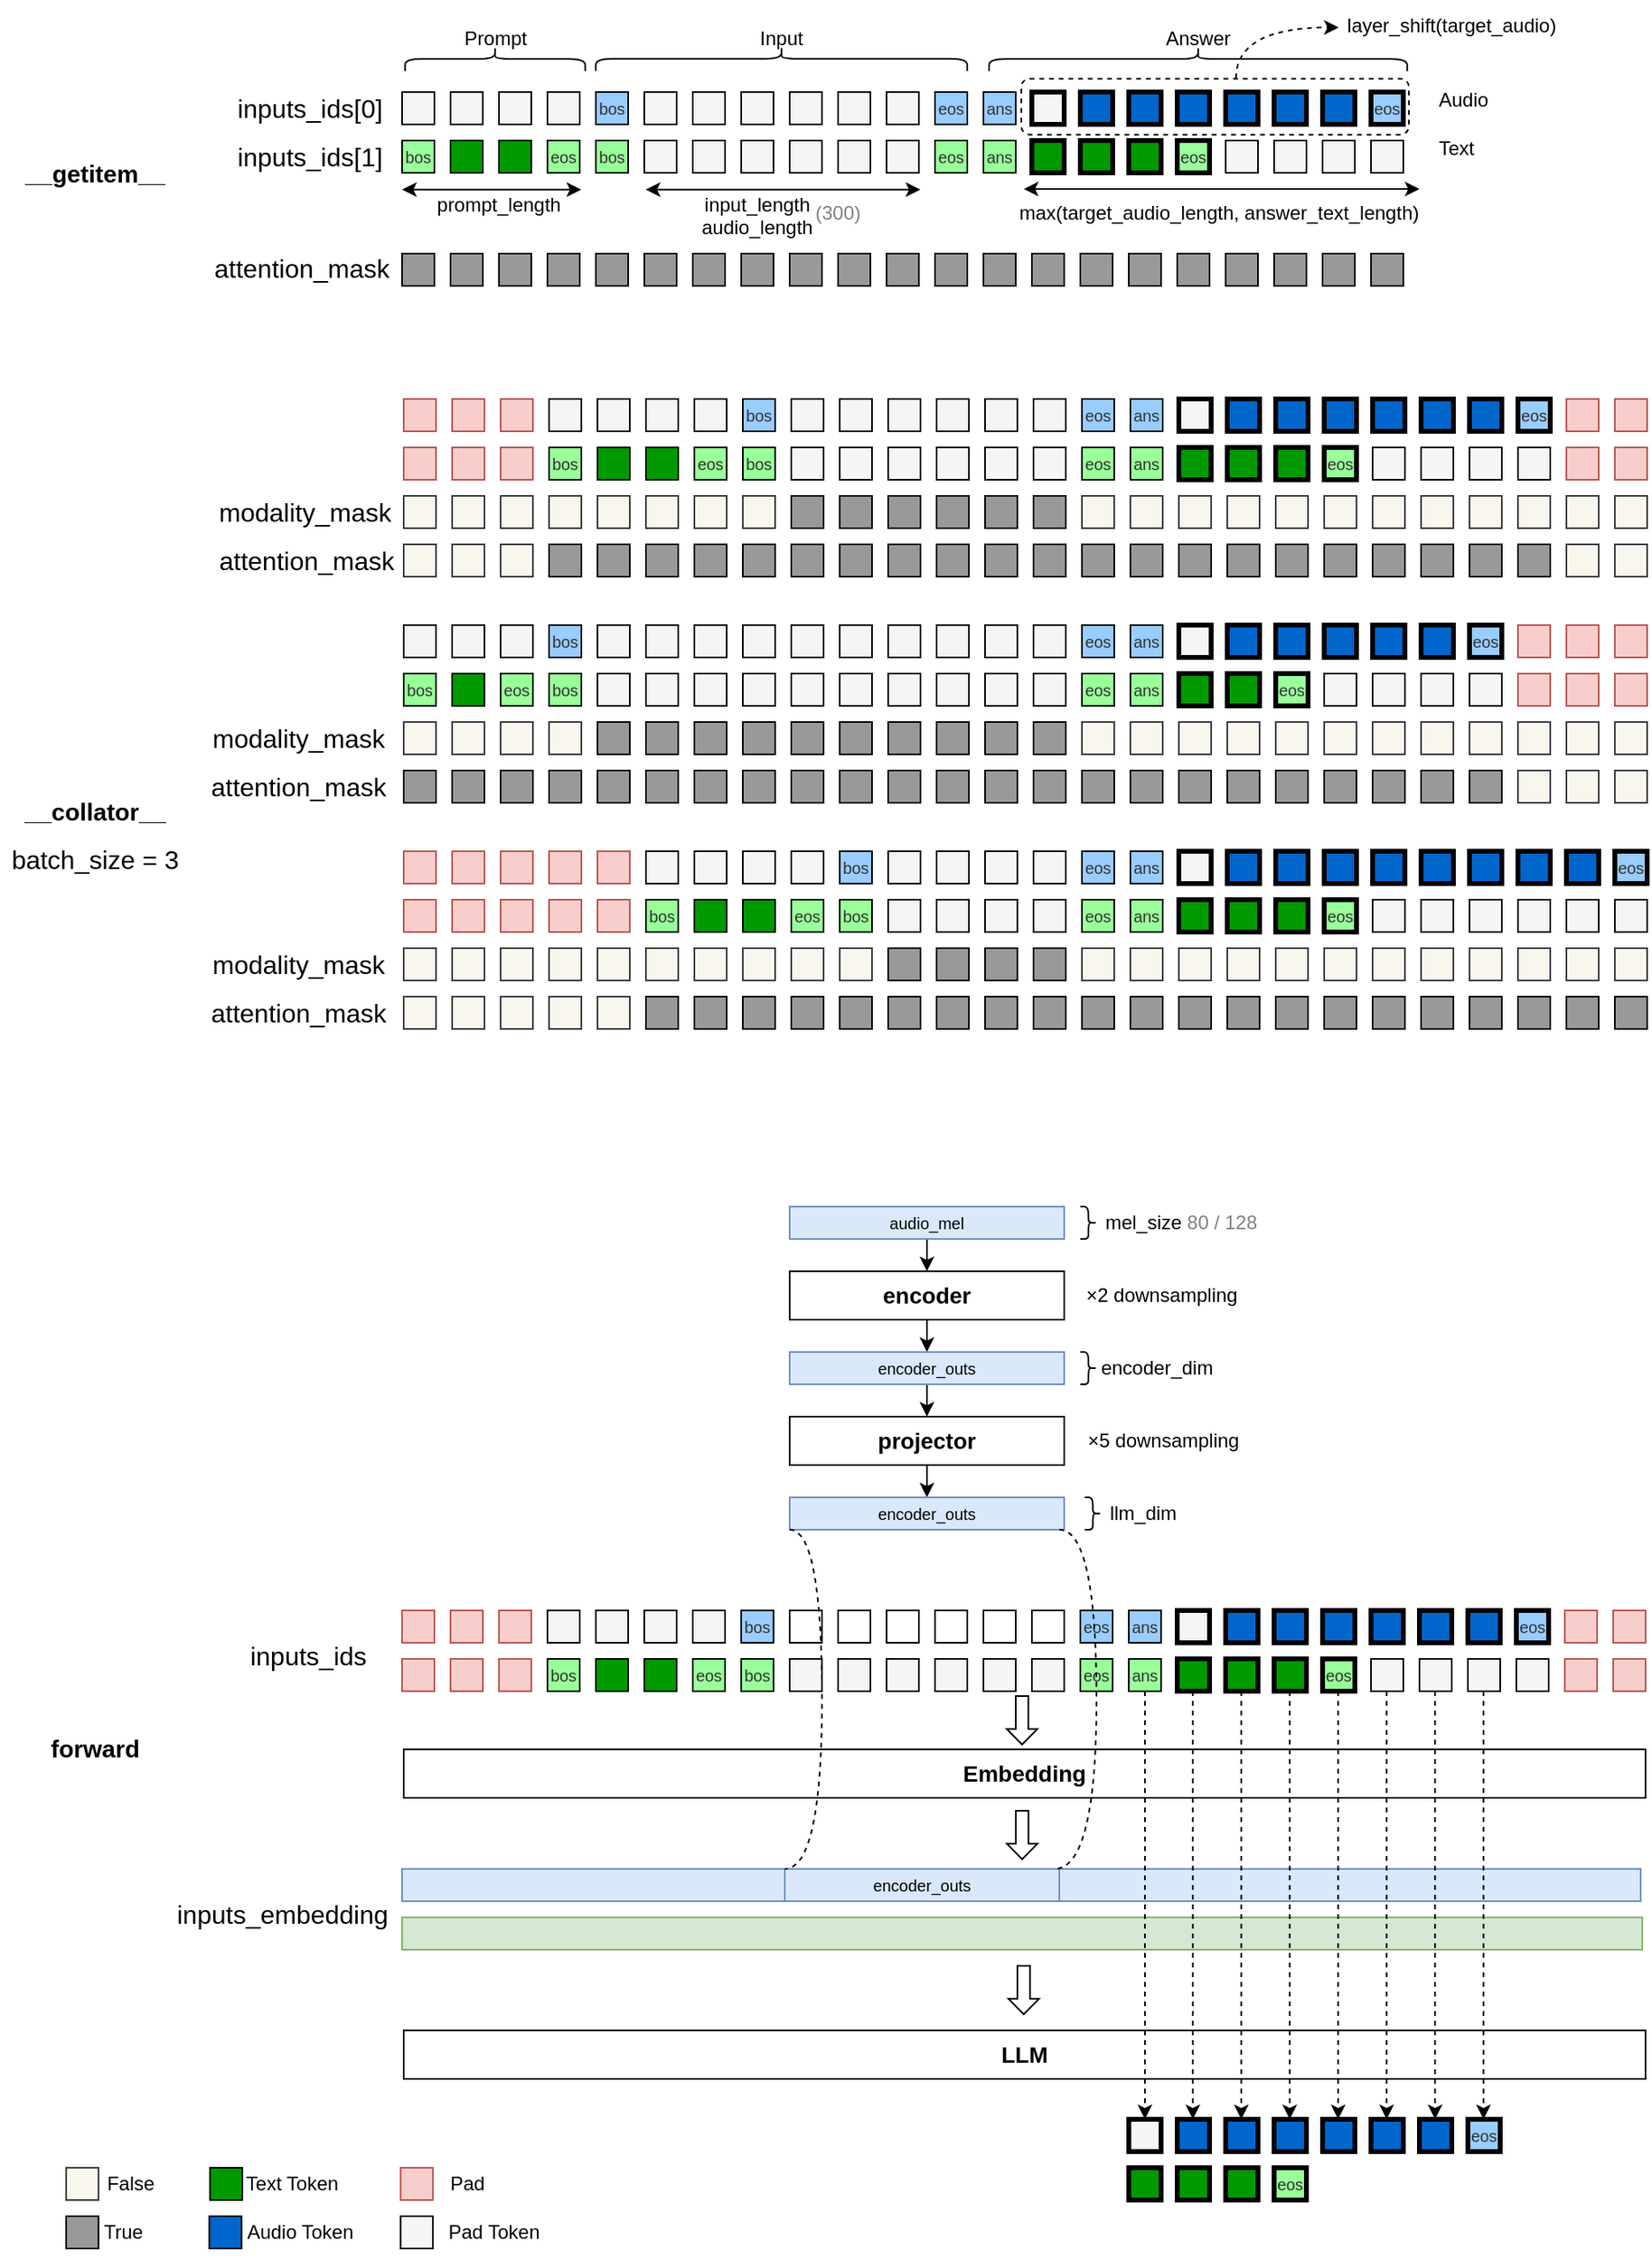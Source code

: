 <mxfile version="25.0.3">
  <diagram name="第 1 页" id="nsKW03j923qmz2HF_VSc">
    <mxGraphModel dx="1774" dy="923" grid="1" gridSize="10" guides="1" tooltips="1" connect="1" arrows="1" fold="1" page="1" pageScale="1" pageWidth="1000" pageHeight="1000" math="0" shadow="0">
      <root>
        <mxCell id="0" />
        <mxCell id="1" parent="0" />
        <mxCell id="2kREBUdH7p19kiy_EeAZ-1" value="bos" style="rounded=0;whiteSpace=wrap;html=1;fillColor=#99CCFF;strokeColor=default;fontColor=#333333;fontSize=10;align=center;verticalAlign=middle;fontFamily=Helvetica;" vertex="1" parent="1">
          <mxGeometry x="380" y="60" width="20" height="20" as="geometry" />
        </mxCell>
        <mxCell id="2kREBUdH7p19kiy_EeAZ-2" value="bos" style="rounded=0;whiteSpace=wrap;html=1;fillColor=#99FF99;strokeColor=default;fontColor=#333333;fontSize=10;align=center;verticalAlign=middle;fontFamily=Helvetica;" vertex="1" parent="1">
          <mxGeometry x="380" y="90" width="20" height="20" as="geometry" />
        </mxCell>
        <mxCell id="2kREBUdH7p19kiy_EeAZ-3" value="" style="rounded=0;whiteSpace=wrap;html=1;fillColor=#f5f5f5;strokeColor=default;fontColor=#333333;fontSize=10;" vertex="1" parent="1">
          <mxGeometry x="410" y="90" width="20" height="20" as="geometry" />
        </mxCell>
        <mxCell id="2kREBUdH7p19kiy_EeAZ-4" value="" style="rounded=0;whiteSpace=wrap;html=1;fillColor=#f5f5f5;strokeColor=default;fontSize=10;align=center;verticalAlign=middle;fontFamily=Helvetica;fontColor=#333333;" vertex="1" parent="1">
          <mxGeometry x="410" y="60" width="20" height="20" as="geometry" />
        </mxCell>
        <mxCell id="2kREBUdH7p19kiy_EeAZ-5" value="" style="rounded=0;whiteSpace=wrap;html=1;fillColor=#f5f5f5;strokeColor=default;fontSize=10;align=center;verticalAlign=middle;fontFamily=Helvetica;fontColor=#333333;" vertex="1" parent="1">
          <mxGeometry x="440" y="60" width="20" height="20" as="geometry" />
        </mxCell>
        <mxCell id="2kREBUdH7p19kiy_EeAZ-6" value="" style="rounded=0;whiteSpace=wrap;html=1;fillColor=#f5f5f5;strokeColor=default;fontColor=#333333;fontSize=10;" vertex="1" parent="1">
          <mxGeometry x="440" y="90" width="20" height="20" as="geometry" />
        </mxCell>
        <mxCell id="2kREBUdH7p19kiy_EeAZ-7" value="" style="rounded=0;whiteSpace=wrap;html=1;fillColor=#f5f5f5;strokeColor=default;fontColor=#333333;fontSize=10;" vertex="1" parent="1">
          <mxGeometry x="470" y="90" width="20" height="20" as="geometry" />
        </mxCell>
        <mxCell id="2kREBUdH7p19kiy_EeAZ-8" value="" style="rounded=0;whiteSpace=wrap;html=1;fillColor=#f5f5f5;strokeColor=default;fontSize=10;align=center;verticalAlign=middle;fontFamily=Helvetica;fontColor=#333333;" vertex="1" parent="1">
          <mxGeometry x="470" y="60" width="20" height="20" as="geometry" />
        </mxCell>
        <mxCell id="2kREBUdH7p19kiy_EeAZ-9" value="" style="rounded=0;whiteSpace=wrap;html=1;fillColor=#f5f5f5;strokeColor=default;fontSize=10;align=center;verticalAlign=middle;fontFamily=Helvetica;fontColor=#333333;" vertex="1" parent="1">
          <mxGeometry x="500" y="60" width="20" height="20" as="geometry" />
        </mxCell>
        <mxCell id="2kREBUdH7p19kiy_EeAZ-10" value="" style="rounded=0;whiteSpace=wrap;html=1;fillColor=#f5f5f5;strokeColor=default;fontColor=#333333;fontSize=10;" vertex="1" parent="1">
          <mxGeometry x="500" y="90" width="20" height="20" as="geometry" />
        </mxCell>
        <mxCell id="2kREBUdH7p19kiy_EeAZ-11" value="" style="rounded=0;whiteSpace=wrap;html=1;fillColor=#f5f5f5;strokeColor=default;fontColor=#333333;fontSize=10;" vertex="1" parent="1">
          <mxGeometry x="530" y="90" width="20" height="20" as="geometry" />
        </mxCell>
        <mxCell id="2kREBUdH7p19kiy_EeAZ-12" value="" style="rounded=0;whiteSpace=wrap;html=1;fillColor=#f5f5f5;strokeColor=default;fontSize=10;align=center;verticalAlign=middle;fontFamily=Helvetica;fontColor=#333333;" vertex="1" parent="1">
          <mxGeometry x="530" y="60" width="20" height="20" as="geometry" />
        </mxCell>
        <mxCell id="2kREBUdH7p19kiy_EeAZ-13" value="" style="rounded=0;whiteSpace=wrap;html=1;fillColor=#f5f5f5;strokeColor=default;fontSize=10;align=center;verticalAlign=middle;fontFamily=Helvetica;fontColor=#333333;" vertex="1" parent="1">
          <mxGeometry x="560" y="60" width="20" height="20" as="geometry" />
        </mxCell>
        <mxCell id="2kREBUdH7p19kiy_EeAZ-14" value="" style="rounded=0;whiteSpace=wrap;html=1;fillColor=#f5f5f5;strokeColor=default;fontColor=#333333;fontSize=10;" vertex="1" parent="1">
          <mxGeometry x="560" y="90" width="20" height="20" as="geometry" />
        </mxCell>
        <mxCell id="2kREBUdH7p19kiy_EeAZ-15" value="eos" style="rounded=0;whiteSpace=wrap;html=1;fillColor=#99FF99;strokeColor=default;fontColor=#333333;fontSize=10;align=center;verticalAlign=middle;fontFamily=Helvetica;" vertex="1" parent="1">
          <mxGeometry x="590" y="90" width="20" height="20" as="geometry" />
        </mxCell>
        <mxCell id="2kREBUdH7p19kiy_EeAZ-16" value="eos" style="rounded=0;whiteSpace=wrap;html=1;fillColor=#99CCFF;strokeColor=default;fontColor=#333333;fontSize=10;align=center;verticalAlign=middle;fontFamily=Helvetica;" vertex="1" parent="1">
          <mxGeometry x="590" y="60" width="20" height="20" as="geometry" />
        </mxCell>
        <mxCell id="2kREBUdH7p19kiy_EeAZ-17" value="ans" style="rounded=0;whiteSpace=wrap;html=1;fillColor=#99CCFF;strokeColor=default;fontColor=#333333;fontSize=10;align=center;verticalAlign=middle;fontFamily=Helvetica;" vertex="1" parent="1">
          <mxGeometry x="620" y="60" width="20" height="20" as="geometry" />
        </mxCell>
        <mxCell id="2kREBUdH7p19kiy_EeAZ-18" value="ans" style="rounded=0;whiteSpace=wrap;html=1;fillColor=#99FF99;strokeColor=default;fontColor=#333333;fontSize=10;" vertex="1" parent="1">
          <mxGeometry x="620" y="90" width="20" height="20" as="geometry" />
        </mxCell>
        <mxCell id="2kREBUdH7p19kiy_EeAZ-19" value="" style="rounded=0;whiteSpace=wrap;html=1;fillColor=#009900;strokeColor=default;fontColor=#333333;fontSize=10;strokeWidth=3;" vertex="1" parent="1">
          <mxGeometry x="650" y="90" width="20" height="20" as="geometry" />
        </mxCell>
        <mxCell id="2kREBUdH7p19kiy_EeAZ-20" value="" style="rounded=0;whiteSpace=wrap;html=1;fillColor=#f5f5f5;strokeColor=default;fontColor=#333333;fontSize=10;strokeWidth=3;" vertex="1" parent="1">
          <mxGeometry x="650" y="60" width="20" height="20" as="geometry" />
        </mxCell>
        <mxCell id="2kREBUdH7p19kiy_EeAZ-21" value="" style="rounded=0;whiteSpace=wrap;html=1;fillColor=#0066CC;strokeColor=default;fontColor=#333333;fontSize=10;strokeWidth=3;" vertex="1" parent="1">
          <mxGeometry x="680" y="60" width="20" height="20" as="geometry" />
        </mxCell>
        <mxCell id="2kREBUdH7p19kiy_EeAZ-22" value="" style="rounded=0;whiteSpace=wrap;html=1;fillColor=#009900;strokeColor=default;fontColor=#333333;fontSize=10;strokeWidth=3;" vertex="1" parent="1">
          <mxGeometry x="680" y="90" width="20" height="20" as="geometry" />
        </mxCell>
        <mxCell id="2kREBUdH7p19kiy_EeAZ-23" value="" style="rounded=0;whiteSpace=wrap;html=1;fillColor=#009900;strokeColor=default;fontColor=#333333;fontSize=10;strokeWidth=3;" vertex="1" parent="1">
          <mxGeometry x="710" y="90" width="20" height="20" as="geometry" />
        </mxCell>
        <mxCell id="2kREBUdH7p19kiy_EeAZ-24" value="" style="rounded=0;whiteSpace=wrap;html=1;fillColor=#0066CC;strokeColor=default;fontColor=#333333;fontSize=10;strokeWidth=3;" vertex="1" parent="1">
          <mxGeometry x="710" y="60" width="20" height="20" as="geometry" />
        </mxCell>
        <mxCell id="2kREBUdH7p19kiy_EeAZ-25" value="" style="rounded=0;whiteSpace=wrap;html=1;fillColor=#0066CC;strokeColor=default;fontColor=#333333;fontSize=10;strokeWidth=3;" vertex="1" parent="1">
          <mxGeometry x="740" y="60" width="20" height="20" as="geometry" />
        </mxCell>
        <mxCell id="2kREBUdH7p19kiy_EeAZ-26" value="" style="rounded=0;whiteSpace=wrap;html=1;fillColor=#f5f5f5;strokeColor=default;fontColor=#333333;fontSize=10;align=center;verticalAlign=middle;fontFamily=Helvetica;" vertex="1" parent="1">
          <mxGeometry x="770" y="90" width="20" height="20" as="geometry" />
        </mxCell>
        <mxCell id="2kREBUdH7p19kiy_EeAZ-27" value="" style="rounded=0;whiteSpace=wrap;html=1;fillColor=#0066CC;strokeColor=default;fontColor=#333333;fontSize=10;strokeWidth=3;" vertex="1" parent="1">
          <mxGeometry x="770" y="60" width="20" height="20" as="geometry" />
        </mxCell>
        <mxCell id="2kREBUdH7p19kiy_EeAZ-28" value="" style="rounded=0;whiteSpace=wrap;html=1;fillColor=#0066CC;strokeColor=default;fontColor=#333333;fontSize=10;strokeWidth=3;" vertex="1" parent="1">
          <mxGeometry x="800" y="60" width="20" height="20" as="geometry" />
        </mxCell>
        <mxCell id="2kREBUdH7p19kiy_EeAZ-29" value="" style="rounded=0;whiteSpace=wrap;html=1;fillColor=#f5f5f5;strokeColor=default;fontColor=#333333;fontSize=10;align=center;verticalAlign=middle;fontFamily=Helvetica;" vertex="1" parent="1">
          <mxGeometry x="800" y="90" width="20" height="20" as="geometry" />
        </mxCell>
        <mxCell id="2kREBUdH7p19kiy_EeAZ-30" value="" style="rounded=0;whiteSpace=wrap;html=1;fillColor=#f5f5f5;strokeColor=default;fontColor=#333333;fontSize=10;align=center;verticalAlign=middle;fontFamily=Helvetica;" vertex="1" parent="1">
          <mxGeometry x="830" y="90" width="20" height="20" as="geometry" />
        </mxCell>
        <mxCell id="2kREBUdH7p19kiy_EeAZ-31" value="" style="rounded=0;whiteSpace=wrap;html=1;fillColor=#0066CC;strokeColor=default;fontColor=#333333;fontSize=10;strokeWidth=3;" vertex="1" parent="1">
          <mxGeometry x="830" y="60" width="20" height="20" as="geometry" />
        </mxCell>
        <mxCell id="2kREBUdH7p19kiy_EeAZ-32" value="" style="rounded=0;whiteSpace=wrap;html=1;fillColor=#f5f5f5;strokeColor=default;fontColor=#333333;fontSize=10;align=center;verticalAlign=middle;fontFamily=Helvetica;" vertex="1" parent="1">
          <mxGeometry x="860" y="90" width="20" height="20" as="geometry" />
        </mxCell>
        <mxCell id="2kREBUdH7p19kiy_EeAZ-34" value="eos" style="rounded=0;whiteSpace=wrap;html=1;fillColor=#99CCFF;strokeColor=default;fontColor=#333333;fontSize=10;align=center;verticalAlign=middle;fontFamily=Helvetica;strokeWidth=3;" vertex="1" parent="1">
          <mxGeometry x="860" y="60" width="20" height="20" as="geometry" />
        </mxCell>
        <mxCell id="2kREBUdH7p19kiy_EeAZ-35" value="eos" style="rounded=0;whiteSpace=wrap;html=1;fillColor=#99FF99;strokeColor=default;fontColor=#333333;fontSize=10;strokeWidth=3;" vertex="1" parent="1">
          <mxGeometry x="740" y="90" width="20" height="20" as="geometry" />
        </mxCell>
        <mxCell id="2kREBUdH7p19kiy_EeAZ-36" value="eos" style="rounded=0;whiteSpace=wrap;html=1;fillColor=#99FF99;strokeColor=default;fontColor=#333333;fontSize=10;align=center;verticalAlign=middle;fontFamily=Helvetica;" vertex="1" parent="1">
          <mxGeometry x="350" y="90" width="20" height="20" as="geometry" />
        </mxCell>
        <mxCell id="2kREBUdH7p19kiy_EeAZ-37" value="" style="rounded=0;whiteSpace=wrap;html=1;fillColor=#009900;strokeColor=default;fontColor=#333333;fontSize=10;" vertex="1" parent="1">
          <mxGeometry x="290" y="90" width="20" height="20" as="geometry" />
        </mxCell>
        <mxCell id="2kREBUdH7p19kiy_EeAZ-38" value="bos" style="rounded=0;whiteSpace=wrap;html=1;fillColor=#99FF99;strokeColor=default;fontColor=#333333;fontSize=10;align=center;verticalAlign=middle;fontFamily=Helvetica;" vertex="1" parent="1">
          <mxGeometry x="260" y="90" width="20" height="20" as="geometry" />
        </mxCell>
        <mxCell id="2kREBUdH7p19kiy_EeAZ-39" value="" style="rounded=0;whiteSpace=wrap;html=1;fillColor=#f5f5f5;strokeColor=default;fontColor=#333333;fontSize=10;align=center;verticalAlign=middle;fontFamily=Helvetica;" vertex="1" parent="1">
          <mxGeometry x="260" y="60" width="20" height="20" as="geometry" />
        </mxCell>
        <mxCell id="2kREBUdH7p19kiy_EeAZ-40" value="" style="rounded=0;whiteSpace=wrap;html=1;fillColor=#f5f5f5;strokeColor=default;fontColor=#333333;fontSize=10;align=center;verticalAlign=middle;fontFamily=Helvetica;" vertex="1" parent="1">
          <mxGeometry x="290" y="60" width="20" height="20" as="geometry" />
        </mxCell>
        <mxCell id="2kREBUdH7p19kiy_EeAZ-41" value="" style="rounded=0;whiteSpace=wrap;html=1;fillColor=#f5f5f5;strokeColor=default;fontColor=#333333;fontSize=10;align=center;verticalAlign=middle;fontFamily=Helvetica;" vertex="1" parent="1">
          <mxGeometry x="350" y="60" width="20" height="20" as="geometry" />
        </mxCell>
        <mxCell id="2kREBUdH7p19kiy_EeAZ-42" value="" style="shape=curlyBracket;whiteSpace=wrap;html=1;rounded=1;flipH=1;labelPosition=right;verticalLabelPosition=middle;align=left;verticalAlign=middle;rotation=-90;" vertex="1" parent="1">
          <mxGeometry x="310.1" y="-16.34" width="15" height="111.56" as="geometry" />
        </mxCell>
        <mxCell id="2kREBUdH7p19kiy_EeAZ-43" value="Prompt" style="text;html=1;align=center;verticalAlign=middle;whiteSpace=wrap;rounded=0;" vertex="1" parent="1">
          <mxGeometry x="287.6" y="16.94" width="60" height="20" as="geometry" />
        </mxCell>
        <mxCell id="2kREBUdH7p19kiy_EeAZ-44" value="" style="shape=curlyBracket;whiteSpace=wrap;html=1;rounded=1;flipH=1;labelPosition=right;verticalLabelPosition=middle;align=left;verticalAlign=middle;rotation=-90;" vertex="1" parent="1">
          <mxGeometry x="487.44" y="-75.57" width="15" height="230" as="geometry" />
        </mxCell>
        <mxCell id="2kREBUdH7p19kiy_EeAZ-45" value="Input" style="text;html=1;align=center;verticalAlign=middle;whiteSpace=wrap;rounded=0;" vertex="1" parent="1">
          <mxGeometry x="464.94" y="16.94" width="60" height="20" as="geometry" />
        </mxCell>
        <mxCell id="2kREBUdH7p19kiy_EeAZ-46" value="Audio" style="text;html=1;align=left;verticalAlign=middle;whiteSpace=wrap;rounded=0;" vertex="1" parent="1">
          <mxGeometry x="900" y="55.37" width="40" height="20" as="geometry" />
        </mxCell>
        <mxCell id="2kREBUdH7p19kiy_EeAZ-47" value="Text" style="text;html=1;align=left;verticalAlign=middle;whiteSpace=wrap;rounded=0;" vertex="1" parent="1">
          <mxGeometry x="900" y="85.37" width="40" height="20" as="geometry" />
        </mxCell>
        <mxCell id="2kREBUdH7p19kiy_EeAZ-48" value="" style="shape=curlyBracket;whiteSpace=wrap;html=1;rounded=1;flipH=1;labelPosition=right;verticalLabelPosition=middle;align=left;verticalAlign=middle;rotation=-90;" vertex="1" parent="1">
          <mxGeometry x="745.45" y="-90" width="15" height="258.89" as="geometry" />
        </mxCell>
        <mxCell id="2kREBUdH7p19kiy_EeAZ-49" value="Answer" style="text;html=1;align=center;verticalAlign=middle;whiteSpace=wrap;rounded=0;" vertex="1" parent="1">
          <mxGeometry x="722.95" y="16.94" width="60" height="20" as="geometry" />
        </mxCell>
        <mxCell id="2kREBUdH7p19kiy_EeAZ-50" value="" style="rounded=0;whiteSpace=wrap;html=1;fillColor=#009900;strokeColor=default;fontColor=#333333;fontSize=10;" vertex="1" parent="1">
          <mxGeometry x="320" y="90" width="20" height="20" as="geometry" />
        </mxCell>
        <mxCell id="2kREBUdH7p19kiy_EeAZ-51" value="" style="rounded=0;whiteSpace=wrap;html=1;fillColor=#f5f5f5;strokeColor=default;fontColor=#333333;fontSize=10;align=center;verticalAlign=middle;fontFamily=Helvetica;" vertex="1" parent="1">
          <mxGeometry x="320" y="60" width="20" height="20" as="geometry" />
        </mxCell>
        <mxCell id="2kREBUdH7p19kiy_EeAZ-52" value="" style="endArrow=classic;startArrow=classic;html=1;rounded=0;" edge="1" parent="1">
          <mxGeometry width="50" height="50" relative="1" as="geometry">
            <mxPoint x="260" y="120.38" as="sourcePoint" />
            <mxPoint x="370.9" y="120.38" as="targetPoint" />
          </mxGeometry>
        </mxCell>
        <mxCell id="2kREBUdH7p19kiy_EeAZ-54" value="" style="endArrow=classic;startArrow=classic;html=1;rounded=0;" edge="1" parent="1">
          <mxGeometry width="50" height="50" relative="1" as="geometry">
            <mxPoint x="410.9" y="120.38" as="sourcePoint" />
            <mxPoint x="580.9" y="120.37" as="targetPoint" />
          </mxGeometry>
        </mxCell>
        <mxCell id="2kREBUdH7p19kiy_EeAZ-64" value="&lt;font style=&quot;font-size: 16px;&quot;&gt;&lt;span&gt;inputs_ids[0]&lt;/span&gt;&lt;/font&gt;" style="text;html=1;align=center;verticalAlign=middle;whiteSpace=wrap;rounded=0;fontStyle=0" vertex="1" parent="1">
          <mxGeometry x="144.94" y="62.32" width="116.06" height="15.37" as="geometry" />
        </mxCell>
        <mxCell id="2kREBUdH7p19kiy_EeAZ-69" value="&lt;font style=&quot;font-size: 16px;&quot;&gt;&lt;span&gt;attention_mask&lt;/span&gt;&lt;/font&gt;" style="text;html=1;align=center;verticalAlign=middle;whiteSpace=wrap;rounded=0;fontStyle=0" vertex="1" parent="1">
          <mxGeometry x="140" y="154.43" width="116.06" height="30" as="geometry" />
        </mxCell>
        <mxCell id="2kREBUdH7p19kiy_EeAZ-76" value="" style="rounded=0;whiteSpace=wrap;html=1;fillColor=#999999;strokeColor=default;fontColor=#333333;fontSize=10;align=center;verticalAlign=middle;fontFamily=Helvetica;" vertex="1" parent="1">
          <mxGeometry x="320" y="160" width="20" height="20" as="geometry" />
        </mxCell>
        <mxCell id="2kREBUdH7p19kiy_EeAZ-77" value="" style="rounded=0;whiteSpace=wrap;html=1;fillColor=#999999;strokeColor=default;fontColor=#333333;fontSize=10;align=center;verticalAlign=middle;fontFamily=Helvetica;" vertex="1" parent="1">
          <mxGeometry x="290" y="160" width="20" height="20" as="geometry" />
        </mxCell>
        <mxCell id="2kREBUdH7p19kiy_EeAZ-78" value="" style="rounded=0;whiteSpace=wrap;html=1;fillColor=#999999;strokeColor=default;fontColor=#333333;fontSize=10;align=center;verticalAlign=middle;fontFamily=Helvetica;" vertex="1" parent="1">
          <mxGeometry x="260" y="160" width="20" height="20" as="geometry" />
        </mxCell>
        <mxCell id="2kREBUdH7p19kiy_EeAZ-82" value="" style="rounded=0;whiteSpace=wrap;html=1;fillColor=#999999;strokeColor=default;fontColor=#333333;fontSize=10;align=center;verticalAlign=middle;fontFamily=Helvetica;" vertex="1" parent="1">
          <mxGeometry x="410" y="160" width="20" height="20" as="geometry" />
        </mxCell>
        <mxCell id="2kREBUdH7p19kiy_EeAZ-83" value="" style="rounded=0;whiteSpace=wrap;html=1;fillColor=#999999;strokeColor=default;fontColor=#333333;fontSize=10;align=center;verticalAlign=middle;fontFamily=Helvetica;" vertex="1" parent="1">
          <mxGeometry x="380" y="160" width="20" height="20" as="geometry" />
        </mxCell>
        <mxCell id="2kREBUdH7p19kiy_EeAZ-84" value="" style="rounded=0;whiteSpace=wrap;html=1;fillColor=#999999;strokeColor=default;fontColor=#333333;fontSize=10;align=center;verticalAlign=middle;fontFamily=Helvetica;" vertex="1" parent="1">
          <mxGeometry x="350" y="160" width="20" height="20" as="geometry" />
        </mxCell>
        <mxCell id="2kREBUdH7p19kiy_EeAZ-88" value="" style="rounded=0;whiteSpace=wrap;html=1;fillColor=#999999;strokeColor=default;fontColor=#333333;fontSize=10;align=center;verticalAlign=middle;fontFamily=Helvetica;" vertex="1" parent="1">
          <mxGeometry x="500" y="160" width="20" height="20" as="geometry" />
        </mxCell>
        <mxCell id="2kREBUdH7p19kiy_EeAZ-89" value="" style="rounded=0;whiteSpace=wrap;html=1;fillColor=#999999;strokeColor=default;fontColor=#333333;fontSize=10;align=center;verticalAlign=middle;fontFamily=Helvetica;" vertex="1" parent="1">
          <mxGeometry x="470" y="160" width="20" height="20" as="geometry" />
        </mxCell>
        <mxCell id="2kREBUdH7p19kiy_EeAZ-90" value="" style="rounded=0;whiteSpace=wrap;html=1;fillColor=#999999;strokeColor=default;fontColor=#333333;fontSize=10;align=center;verticalAlign=middle;fontFamily=Helvetica;" vertex="1" parent="1">
          <mxGeometry x="440" y="160" width="20" height="20" as="geometry" />
        </mxCell>
        <mxCell id="2kREBUdH7p19kiy_EeAZ-94" value="" style="rounded=0;whiteSpace=wrap;html=1;fillColor=#999999;strokeColor=default;fontColor=#333333;fontSize=10;align=center;verticalAlign=middle;fontFamily=Helvetica;" vertex="1" parent="1">
          <mxGeometry x="590" y="160" width="20" height="20" as="geometry" />
        </mxCell>
        <mxCell id="2kREBUdH7p19kiy_EeAZ-95" value="" style="rounded=0;whiteSpace=wrap;html=1;fillColor=#999999;strokeColor=default;fontColor=#333333;fontSize=10;align=center;verticalAlign=middle;fontFamily=Helvetica;" vertex="1" parent="1">
          <mxGeometry x="560" y="160" width="20" height="20" as="geometry" />
        </mxCell>
        <mxCell id="2kREBUdH7p19kiy_EeAZ-96" value="" style="rounded=0;whiteSpace=wrap;html=1;fillColor=#999999;strokeColor=default;fontColor=#333333;fontSize=10;align=center;verticalAlign=middle;fontFamily=Helvetica;" vertex="1" parent="1">
          <mxGeometry x="530" y="160" width="20" height="20" as="geometry" />
        </mxCell>
        <mxCell id="2kREBUdH7p19kiy_EeAZ-100" value="" style="rounded=0;whiteSpace=wrap;html=1;fillColor=#999999;strokeColor=default;fontColor=#333333;fontSize=10;align=center;verticalAlign=middle;fontFamily=Helvetica;" vertex="1" parent="1">
          <mxGeometry x="680" y="160" width="20" height="20" as="geometry" />
        </mxCell>
        <mxCell id="2kREBUdH7p19kiy_EeAZ-101" value="" style="rounded=0;whiteSpace=wrap;html=1;fillColor=#999999;strokeColor=default;fontColor=#333333;fontSize=10;align=center;verticalAlign=middle;fontFamily=Helvetica;" vertex="1" parent="1">
          <mxGeometry x="650" y="160" width="20" height="20" as="geometry" />
        </mxCell>
        <mxCell id="2kREBUdH7p19kiy_EeAZ-102" value="" style="rounded=0;whiteSpace=wrap;html=1;fillColor=#999999;strokeColor=default;fontColor=#333333;fontSize=10;align=center;verticalAlign=middle;fontFamily=Helvetica;" vertex="1" parent="1">
          <mxGeometry x="620" y="160" width="20" height="20" as="geometry" />
        </mxCell>
        <mxCell id="2kREBUdH7p19kiy_EeAZ-106" value="" style="rounded=0;whiteSpace=wrap;html=1;fillColor=#999999;strokeColor=default;fontColor=#333333;fontSize=10;align=center;verticalAlign=middle;fontFamily=Helvetica;" vertex="1" parent="1">
          <mxGeometry x="770" y="160" width="20" height="20" as="geometry" />
        </mxCell>
        <mxCell id="2kREBUdH7p19kiy_EeAZ-107" value="" style="rounded=0;whiteSpace=wrap;html=1;fillColor=#999999;strokeColor=default;fontColor=#333333;fontSize=10;align=center;verticalAlign=middle;fontFamily=Helvetica;" vertex="1" parent="1">
          <mxGeometry x="740" y="160" width="20" height="20" as="geometry" />
        </mxCell>
        <mxCell id="2kREBUdH7p19kiy_EeAZ-108" value="" style="rounded=0;whiteSpace=wrap;html=1;fillColor=#999999;strokeColor=default;fontColor=#333333;fontSize=10;align=center;verticalAlign=middle;fontFamily=Helvetica;" vertex="1" parent="1">
          <mxGeometry x="710" y="160" width="20" height="20" as="geometry" />
        </mxCell>
        <mxCell id="2kREBUdH7p19kiy_EeAZ-112" value="" style="rounded=0;whiteSpace=wrap;html=1;fillColor=#999999;strokeColor=default;fontColor=#333333;fontSize=10;align=center;verticalAlign=middle;fontFamily=Helvetica;" vertex="1" parent="1">
          <mxGeometry x="860" y="160" width="20" height="20" as="geometry" />
        </mxCell>
        <mxCell id="2kREBUdH7p19kiy_EeAZ-113" value="" style="rounded=0;whiteSpace=wrap;html=1;fillColor=#999999;strokeColor=default;fontColor=#333333;fontSize=10;align=center;verticalAlign=middle;fontFamily=Helvetica;" vertex="1" parent="1">
          <mxGeometry x="830" y="160" width="20" height="20" as="geometry" />
        </mxCell>
        <mxCell id="2kREBUdH7p19kiy_EeAZ-114" value="" style="rounded=0;whiteSpace=wrap;html=1;fillColor=#999999;strokeColor=default;fontColor=#333333;fontSize=10;align=center;verticalAlign=middle;fontFamily=Helvetica;" vertex="1" parent="1">
          <mxGeometry x="800" y="160" width="20" height="20" as="geometry" />
        </mxCell>
        <mxCell id="2kREBUdH7p19kiy_EeAZ-120" value="&lt;font style=&quot;font-size: 16px;&quot;&gt;&lt;span&gt;inputs_ids[1]&lt;/span&gt;&lt;/font&gt;" style="text;html=1;align=center;verticalAlign=middle;whiteSpace=wrap;rounded=0;fontStyle=0" vertex="1" parent="1">
          <mxGeometry x="144.94" y="90" width="116.06" height="20.37" as="geometry" />
        </mxCell>
        <mxCell id="2kREBUdH7p19kiy_EeAZ-121" value="prompt_length" style="text;html=1;align=center;verticalAlign=middle;whiteSpace=wrap;rounded=0;" vertex="1" parent="1">
          <mxGeometry x="280" y="120" width="80" height="20" as="geometry" />
        </mxCell>
        <mxCell id="2kREBUdH7p19kiy_EeAZ-123" value="input_length" style="text;html=1;align=center;verticalAlign=middle;whiteSpace=wrap;rounded=0;" vertex="1" parent="1">
          <mxGeometry x="440" y="120" width="80" height="20" as="geometry" />
        </mxCell>
        <mxCell id="2kREBUdH7p19kiy_EeAZ-124" value="audio_length" style="text;html=1;align=center;verticalAlign=middle;whiteSpace=wrap;rounded=0;" vertex="1" parent="1">
          <mxGeometry x="440" y="134.43" width="80" height="20" as="geometry" />
        </mxCell>
        <mxCell id="2kREBUdH7p19kiy_EeAZ-128" style="edgeStyle=orthogonalEdgeStyle;rounded=0;orthogonalLoop=1;jettySize=auto;html=1;exitX=0.554;exitY=-0.004;exitDx=0;exitDy=0;dashed=1;exitPerimeter=0;curved=1;" edge="1" parent="1" source="2kREBUdH7p19kiy_EeAZ-125">
          <mxGeometry relative="1" as="geometry">
            <mxPoint x="840" y="20" as="targetPoint" />
            <Array as="points">
              <mxPoint x="776" y="20" />
            </Array>
          </mxGeometry>
        </mxCell>
        <mxCell id="2kREBUdH7p19kiy_EeAZ-125" value="" style="rounded=1;whiteSpace=wrap;html=1;fillColor=none;dashed=1;" vertex="1" parent="1">
          <mxGeometry x="643.44" y="51.69" width="240" height="34.63" as="geometry" />
        </mxCell>
        <mxCell id="2kREBUdH7p19kiy_EeAZ-126" value="layer_shift(target_audio)" style="text;html=1;align=center;verticalAlign=middle;whiteSpace=wrap;rounded=0;" vertex="1" parent="1">
          <mxGeometry x="840" y="3.94" width="140" height="30" as="geometry" />
        </mxCell>
        <mxCell id="2kREBUdH7p19kiy_EeAZ-129" value="" style="endArrow=classic;startArrow=classic;html=1;rounded=0;" edge="1" parent="1">
          <mxGeometry width="50" height="50" relative="1" as="geometry">
            <mxPoint x="645" y="120.01" as="sourcePoint" />
            <mxPoint x="890" y="120" as="targetPoint" />
          </mxGeometry>
        </mxCell>
        <mxCell id="2kREBUdH7p19kiy_EeAZ-132" value="max(target_audio_length, answer_text_length)" style="text;html=1;align=center;verticalAlign=middle;whiteSpace=wrap;rounded=0;" vertex="1" parent="1">
          <mxGeometry x="621" y="125" width="290" height="20" as="geometry" />
        </mxCell>
        <mxCell id="2kREBUdH7p19kiy_EeAZ-133" value="&lt;font color=&quot;#808080&quot;&gt;(300)&lt;/font&gt;" style="text;html=1;align=center;verticalAlign=middle;whiteSpace=wrap;rounded=0;" vertex="1" parent="1">
          <mxGeometry x="500" y="120" width="60" height="30" as="geometry" />
        </mxCell>
        <mxCell id="2kREBUdH7p19kiy_EeAZ-134" value="&lt;b&gt;&lt;font&gt;__getitem__&lt;/font&gt;&lt;/b&gt;" style="text;html=1;align=center;verticalAlign=middle;whiteSpace=wrap;rounded=0;fontSize=15;" vertex="1" parent="1">
          <mxGeometry x="40" y="95.22" width="60" height="30" as="geometry" />
        </mxCell>
        <mxCell id="2kREBUdH7p19kiy_EeAZ-135" value="bos" style="rounded=0;whiteSpace=wrap;html=1;fillColor=#99CCFF;strokeColor=default;fontColor=#333333;fontSize=10;align=center;verticalAlign=middle;fontFamily=Helvetica;" vertex="1" parent="1">
          <mxGeometry x="471" y="250" width="20" height="20" as="geometry" />
        </mxCell>
        <mxCell id="2kREBUdH7p19kiy_EeAZ-136" value="bos" style="rounded=0;whiteSpace=wrap;html=1;fillColor=#99FF99;strokeColor=default;fontColor=#333333;fontSize=10;align=center;verticalAlign=middle;fontFamily=Helvetica;" vertex="1" parent="1">
          <mxGeometry x="471" y="280" width="20" height="20" as="geometry" />
        </mxCell>
        <mxCell id="2kREBUdH7p19kiy_EeAZ-137" value="" style="rounded=0;whiteSpace=wrap;html=1;fillColor=#f5f5f5;strokeColor=default;fontColor=#333333;fontSize=10;" vertex="1" parent="1">
          <mxGeometry x="501" y="280" width="20" height="20" as="geometry" />
        </mxCell>
        <mxCell id="2kREBUdH7p19kiy_EeAZ-138" value="" style="rounded=0;whiteSpace=wrap;html=1;fillColor=#f5f5f5;strokeColor=default;fontSize=10;align=center;verticalAlign=middle;fontFamily=Helvetica;fontColor=#333333;" vertex="1" parent="1">
          <mxGeometry x="501" y="250" width="20" height="20" as="geometry" />
        </mxCell>
        <mxCell id="2kREBUdH7p19kiy_EeAZ-139" value="" style="rounded=0;whiteSpace=wrap;html=1;fillColor=#f5f5f5;strokeColor=default;fontSize=10;align=center;verticalAlign=middle;fontFamily=Helvetica;fontColor=#333333;" vertex="1" parent="1">
          <mxGeometry x="531" y="250" width="20" height="20" as="geometry" />
        </mxCell>
        <mxCell id="2kREBUdH7p19kiy_EeAZ-140" value="" style="rounded=0;whiteSpace=wrap;html=1;fillColor=#f5f5f5;strokeColor=default;fontColor=#333333;fontSize=10;" vertex="1" parent="1">
          <mxGeometry x="531" y="280" width="20" height="20" as="geometry" />
        </mxCell>
        <mxCell id="2kREBUdH7p19kiy_EeAZ-141" value="" style="rounded=0;whiteSpace=wrap;html=1;fillColor=#f5f5f5;strokeColor=default;fontColor=#333333;fontSize=10;" vertex="1" parent="1">
          <mxGeometry x="561" y="280" width="20" height="20" as="geometry" />
        </mxCell>
        <mxCell id="2kREBUdH7p19kiy_EeAZ-142" value="" style="rounded=0;whiteSpace=wrap;html=1;fillColor=#f5f5f5;strokeColor=default;fontSize=10;align=center;verticalAlign=middle;fontFamily=Helvetica;fontColor=#333333;" vertex="1" parent="1">
          <mxGeometry x="561" y="250" width="20" height="20" as="geometry" />
        </mxCell>
        <mxCell id="2kREBUdH7p19kiy_EeAZ-143" value="" style="rounded=0;whiteSpace=wrap;html=1;fillColor=#f5f5f5;strokeColor=default;fontSize=10;align=center;verticalAlign=middle;fontFamily=Helvetica;fontColor=#333333;" vertex="1" parent="1">
          <mxGeometry x="591" y="250" width="20" height="20" as="geometry" />
        </mxCell>
        <mxCell id="2kREBUdH7p19kiy_EeAZ-144" value="" style="rounded=0;whiteSpace=wrap;html=1;fillColor=#f5f5f5;strokeColor=default;fontColor=#333333;fontSize=10;" vertex="1" parent="1">
          <mxGeometry x="591" y="280" width="20" height="20" as="geometry" />
        </mxCell>
        <mxCell id="2kREBUdH7p19kiy_EeAZ-145" value="" style="rounded=0;whiteSpace=wrap;html=1;fillColor=#f5f5f5;strokeColor=default;fontColor=#333333;fontSize=10;" vertex="1" parent="1">
          <mxGeometry x="621" y="280" width="20" height="20" as="geometry" />
        </mxCell>
        <mxCell id="2kREBUdH7p19kiy_EeAZ-146" value="" style="rounded=0;whiteSpace=wrap;html=1;fillColor=#f5f5f5;strokeColor=default;fontSize=10;align=center;verticalAlign=middle;fontFamily=Helvetica;fontColor=#333333;" vertex="1" parent="1">
          <mxGeometry x="621" y="250" width="20" height="20" as="geometry" />
        </mxCell>
        <mxCell id="2kREBUdH7p19kiy_EeAZ-147" value="" style="rounded=0;whiteSpace=wrap;html=1;fillColor=#f5f5f5;strokeColor=default;fontSize=10;align=center;verticalAlign=middle;fontFamily=Helvetica;fontColor=#333333;" vertex="1" parent="1">
          <mxGeometry x="651" y="250" width="20" height="20" as="geometry" />
        </mxCell>
        <mxCell id="2kREBUdH7p19kiy_EeAZ-148" value="" style="rounded=0;whiteSpace=wrap;html=1;fillColor=#f5f5f5;strokeColor=default;fontColor=#333333;fontSize=10;" vertex="1" parent="1">
          <mxGeometry x="651" y="280" width="20" height="20" as="geometry" />
        </mxCell>
        <mxCell id="2kREBUdH7p19kiy_EeAZ-149" value="eos" style="rounded=0;whiteSpace=wrap;html=1;fillColor=#99FF99;strokeColor=default;fontColor=#333333;fontSize=10;align=center;verticalAlign=middle;fontFamily=Helvetica;" vertex="1" parent="1">
          <mxGeometry x="681" y="280" width="20" height="20" as="geometry" />
        </mxCell>
        <mxCell id="2kREBUdH7p19kiy_EeAZ-150" value="eos" style="rounded=0;whiteSpace=wrap;html=1;fillColor=#99CCFF;strokeColor=default;fontColor=#333333;fontSize=10;align=center;verticalAlign=middle;fontFamily=Helvetica;" vertex="1" parent="1">
          <mxGeometry x="681" y="250" width="20" height="20" as="geometry" />
        </mxCell>
        <mxCell id="2kREBUdH7p19kiy_EeAZ-151" value="ans" style="rounded=0;whiteSpace=wrap;html=1;fillColor=#99CCFF;strokeColor=default;fontColor=#333333;fontSize=10;align=center;verticalAlign=middle;fontFamily=Helvetica;" vertex="1" parent="1">
          <mxGeometry x="711" y="250" width="20" height="20" as="geometry" />
        </mxCell>
        <mxCell id="2kREBUdH7p19kiy_EeAZ-152" value="ans" style="rounded=0;whiteSpace=wrap;html=1;fillColor=#99FF99;strokeColor=default;fontColor=#333333;fontSize=10;" vertex="1" parent="1">
          <mxGeometry x="711" y="280" width="20" height="20" as="geometry" />
        </mxCell>
        <mxCell id="2kREBUdH7p19kiy_EeAZ-153" value="" style="rounded=0;whiteSpace=wrap;html=1;fillColor=#009900;strokeColor=default;fontColor=#333333;fontSize=10;strokeWidth=3;" vertex="1" parent="1">
          <mxGeometry x="741" y="280" width="20" height="20" as="geometry" />
        </mxCell>
        <mxCell id="2kREBUdH7p19kiy_EeAZ-154" value="" style="rounded=0;whiteSpace=wrap;html=1;fillColor=#f5f5f5;strokeColor=default;fontColor=#333333;fontSize=10;strokeWidth=3;" vertex="1" parent="1">
          <mxGeometry x="741" y="250" width="20" height="20" as="geometry" />
        </mxCell>
        <mxCell id="2kREBUdH7p19kiy_EeAZ-155" value="" style="rounded=0;whiteSpace=wrap;html=1;fillColor=#0066CC;strokeColor=default;fontColor=#333333;fontSize=10;strokeWidth=3;" vertex="1" parent="1">
          <mxGeometry x="771" y="250" width="20" height="20" as="geometry" />
        </mxCell>
        <mxCell id="2kREBUdH7p19kiy_EeAZ-156" value="" style="rounded=0;whiteSpace=wrap;html=1;fillColor=#009900;strokeColor=default;fontColor=#333333;fontSize=10;strokeWidth=3;" vertex="1" parent="1">
          <mxGeometry x="771" y="280" width="20" height="20" as="geometry" />
        </mxCell>
        <mxCell id="2kREBUdH7p19kiy_EeAZ-157" value="" style="rounded=0;whiteSpace=wrap;html=1;fillColor=#009900;strokeColor=default;fontColor=#333333;fontSize=10;strokeWidth=3;" vertex="1" parent="1">
          <mxGeometry x="801" y="280" width="20" height="20" as="geometry" />
        </mxCell>
        <mxCell id="2kREBUdH7p19kiy_EeAZ-158" value="" style="rounded=0;whiteSpace=wrap;html=1;fillColor=#0066CC;strokeColor=default;fontColor=#333333;fontSize=10;strokeWidth=3;" vertex="1" parent="1">
          <mxGeometry x="801" y="250" width="20" height="20" as="geometry" />
        </mxCell>
        <mxCell id="2kREBUdH7p19kiy_EeAZ-159" value="" style="rounded=0;whiteSpace=wrap;html=1;fillColor=#0066CC;strokeColor=default;fontColor=#333333;fontSize=10;strokeWidth=3;" vertex="1" parent="1">
          <mxGeometry x="831" y="250" width="20" height="20" as="geometry" />
        </mxCell>
        <mxCell id="2kREBUdH7p19kiy_EeAZ-160" value="" style="rounded=0;whiteSpace=wrap;html=1;fillColor=#f5f5f5;strokeColor=default;fontColor=#333333;fontSize=10;align=center;verticalAlign=middle;fontFamily=Helvetica;" vertex="1" parent="1">
          <mxGeometry x="861" y="280" width="20" height="20" as="geometry" />
        </mxCell>
        <mxCell id="2kREBUdH7p19kiy_EeAZ-161" value="" style="rounded=0;whiteSpace=wrap;html=1;fillColor=#0066CC;strokeColor=default;fontColor=#333333;fontSize=10;strokeWidth=3;" vertex="1" parent="1">
          <mxGeometry x="861" y="250" width="20" height="20" as="geometry" />
        </mxCell>
        <mxCell id="2kREBUdH7p19kiy_EeAZ-162" value="" style="rounded=0;whiteSpace=wrap;html=1;fillColor=#0066CC;strokeColor=default;fontColor=#333333;fontSize=10;strokeWidth=3;" vertex="1" parent="1">
          <mxGeometry x="891" y="250" width="20" height="20" as="geometry" />
        </mxCell>
        <mxCell id="2kREBUdH7p19kiy_EeAZ-163" value="" style="rounded=0;whiteSpace=wrap;html=1;fillColor=#f5f5f5;strokeColor=default;fontColor=#333333;fontSize=10;align=center;verticalAlign=middle;fontFamily=Helvetica;" vertex="1" parent="1">
          <mxGeometry x="891" y="280" width="20" height="20" as="geometry" />
        </mxCell>
        <mxCell id="2kREBUdH7p19kiy_EeAZ-164" value="" style="rounded=0;whiteSpace=wrap;html=1;fillColor=#f5f5f5;strokeColor=default;fontColor=#333333;fontSize=10;align=center;verticalAlign=middle;fontFamily=Helvetica;" vertex="1" parent="1">
          <mxGeometry x="921" y="280" width="20" height="20" as="geometry" />
        </mxCell>
        <mxCell id="2kREBUdH7p19kiy_EeAZ-165" value="" style="rounded=0;whiteSpace=wrap;html=1;fillColor=#0066CC;strokeColor=default;fontColor=#333333;fontSize=10;strokeWidth=3;" vertex="1" parent="1">
          <mxGeometry x="921" y="250" width="20" height="20" as="geometry" />
        </mxCell>
        <mxCell id="2kREBUdH7p19kiy_EeAZ-166" value="" style="rounded=0;whiteSpace=wrap;html=1;fillColor=#f5f5f5;strokeColor=default;fontColor=#333333;fontSize=10;align=center;verticalAlign=middle;fontFamily=Helvetica;" vertex="1" parent="1">
          <mxGeometry x="951" y="280" width="20" height="20" as="geometry" />
        </mxCell>
        <mxCell id="2kREBUdH7p19kiy_EeAZ-167" value="" style="rounded=0;whiteSpace=wrap;html=1;fillColor=#f8cecc;strokeColor=#b85450;fontSize=10;align=center;verticalAlign=middle;fontFamily=Helvetica;" vertex="1" parent="1">
          <mxGeometry x="981" y="280" width="20" height="20" as="geometry" />
        </mxCell>
        <mxCell id="2kREBUdH7p19kiy_EeAZ-168" value="eos" style="rounded=0;whiteSpace=wrap;html=1;fillColor=#99CCFF;strokeColor=default;fontColor=#333333;fontSize=10;align=center;verticalAlign=middle;fontFamily=Helvetica;strokeWidth=3;" vertex="1" parent="1">
          <mxGeometry x="951" y="250" width="20" height="20" as="geometry" />
        </mxCell>
        <mxCell id="2kREBUdH7p19kiy_EeAZ-169" value="eos" style="rounded=0;whiteSpace=wrap;html=1;fillColor=#99FF99;strokeColor=default;fontColor=#333333;fontSize=10;strokeWidth=3;" vertex="1" parent="1">
          <mxGeometry x="831" y="280" width="20" height="20" as="geometry" />
        </mxCell>
        <mxCell id="2kREBUdH7p19kiy_EeAZ-170" value="eos" style="rounded=0;whiteSpace=wrap;html=1;fillColor=#99FF99;strokeColor=default;fontColor=#333333;fontSize=10;align=center;verticalAlign=middle;fontFamily=Helvetica;" vertex="1" parent="1">
          <mxGeometry x="441" y="280" width="20" height="20" as="geometry" />
        </mxCell>
        <mxCell id="2kREBUdH7p19kiy_EeAZ-171" value="" style="rounded=0;whiteSpace=wrap;html=1;fillColor=#009900;strokeColor=default;fontColor=#333333;fontSize=10;" vertex="1" parent="1">
          <mxGeometry x="381" y="280" width="20" height="20" as="geometry" />
        </mxCell>
        <mxCell id="2kREBUdH7p19kiy_EeAZ-172" value="bos" style="rounded=0;whiteSpace=wrap;html=1;fillColor=#99FF99;strokeColor=default;fontColor=#333333;fontSize=10;align=center;verticalAlign=middle;fontFamily=Helvetica;" vertex="1" parent="1">
          <mxGeometry x="351" y="280" width="20" height="20" as="geometry" />
        </mxCell>
        <mxCell id="2kREBUdH7p19kiy_EeAZ-173" value="" style="rounded=0;whiteSpace=wrap;html=1;fillColor=#f5f5f5;strokeColor=default;fontColor=#333333;fontSize=10;align=center;verticalAlign=middle;fontFamily=Helvetica;" vertex="1" parent="1">
          <mxGeometry x="351" y="250" width="20" height="20" as="geometry" />
        </mxCell>
        <mxCell id="2kREBUdH7p19kiy_EeAZ-174" value="" style="rounded=0;whiteSpace=wrap;html=1;fillColor=#f5f5f5;strokeColor=default;fontColor=#333333;fontSize=10;align=center;verticalAlign=middle;fontFamily=Helvetica;" vertex="1" parent="1">
          <mxGeometry x="381" y="250" width="20" height="20" as="geometry" />
        </mxCell>
        <mxCell id="2kREBUdH7p19kiy_EeAZ-175" value="" style="rounded=0;whiteSpace=wrap;html=1;fillColor=#f5f5f5;strokeColor=default;fontColor=#333333;fontSize=10;align=center;verticalAlign=middle;fontFamily=Helvetica;" vertex="1" parent="1">
          <mxGeometry x="441" y="250" width="20" height="20" as="geometry" />
        </mxCell>
        <mxCell id="2kREBUdH7p19kiy_EeAZ-182" value="bos" style="rounded=0;whiteSpace=wrap;html=1;fillColor=#99CCFF;strokeColor=default;fontColor=#333333;fontSize=10;align=center;verticalAlign=middle;fontFamily=Helvetica;" vertex="1" parent="1">
          <mxGeometry x="351" y="390" width="20" height="20" as="geometry" />
        </mxCell>
        <mxCell id="2kREBUdH7p19kiy_EeAZ-183" value="bos" style="rounded=0;whiteSpace=wrap;html=1;fillColor=#99FF99;strokeColor=default;fontColor=#333333;fontSize=10;align=center;verticalAlign=middle;fontFamily=Helvetica;" vertex="1" parent="1">
          <mxGeometry x="351" y="420" width="20" height="20" as="geometry" />
        </mxCell>
        <mxCell id="2kREBUdH7p19kiy_EeAZ-184" value="" style="rounded=0;whiteSpace=wrap;html=1;fillColor=#f5f5f5;strokeColor=default;fontColor=#333333;fontSize=10;align=center;verticalAlign=middle;fontFamily=Helvetica;" vertex="1" parent="1">
          <mxGeometry x="381" y="420" width="20" height="20" as="geometry" />
        </mxCell>
        <mxCell id="2kREBUdH7p19kiy_EeAZ-185" value="" style="rounded=0;whiteSpace=wrap;html=1;fillColor=#f5f5f5;strokeColor=default;fontSize=10;align=center;verticalAlign=middle;fontFamily=Helvetica;fontColor=#333333;" vertex="1" parent="1">
          <mxGeometry x="381" y="390" width="20" height="20" as="geometry" />
        </mxCell>
        <mxCell id="2kREBUdH7p19kiy_EeAZ-186" value="" style="rounded=0;whiteSpace=wrap;html=1;fillColor=#f5f5f5;strokeColor=default;fontSize=10;align=center;verticalAlign=middle;fontFamily=Helvetica;fontColor=#333333;" vertex="1" parent="1">
          <mxGeometry x="411" y="390" width="20" height="20" as="geometry" />
        </mxCell>
        <mxCell id="2kREBUdH7p19kiy_EeAZ-187" value="" style="rounded=0;whiteSpace=wrap;html=1;fillColor=#f5f5f5;strokeColor=default;fontColor=#333333;fontSize=10;align=center;verticalAlign=middle;fontFamily=Helvetica;" vertex="1" parent="1">
          <mxGeometry x="411" y="420" width="20" height="20" as="geometry" />
        </mxCell>
        <mxCell id="2kREBUdH7p19kiy_EeAZ-188" value="" style="rounded=0;whiteSpace=wrap;html=1;fillColor=#f5f5f5;strokeColor=default;fontColor=#333333;fontSize=10;align=center;verticalAlign=middle;fontFamily=Helvetica;" vertex="1" parent="1">
          <mxGeometry x="441" y="420" width="20" height="20" as="geometry" />
        </mxCell>
        <mxCell id="2kREBUdH7p19kiy_EeAZ-189" value="" style="rounded=0;whiteSpace=wrap;html=1;fillColor=#f5f5f5;strokeColor=default;fontSize=10;align=center;verticalAlign=middle;fontFamily=Helvetica;fontColor=#333333;" vertex="1" parent="1">
          <mxGeometry x="441" y="390" width="20" height="20" as="geometry" />
        </mxCell>
        <mxCell id="2kREBUdH7p19kiy_EeAZ-190" value="" style="rounded=0;whiteSpace=wrap;html=1;fillColor=#f5f5f5;strokeColor=default;fontSize=10;align=center;verticalAlign=middle;fontFamily=Helvetica;fontColor=#333333;" vertex="1" parent="1">
          <mxGeometry x="471" y="390" width="20" height="20" as="geometry" />
        </mxCell>
        <mxCell id="2kREBUdH7p19kiy_EeAZ-191" value="" style="rounded=0;whiteSpace=wrap;html=1;fillColor=#f5f5f5;strokeColor=default;fontColor=#333333;fontSize=10;align=center;verticalAlign=middle;fontFamily=Helvetica;" vertex="1" parent="1">
          <mxGeometry x="471" y="420" width="20" height="20" as="geometry" />
        </mxCell>
        <mxCell id="2kREBUdH7p19kiy_EeAZ-192" value="" style="rounded=0;whiteSpace=wrap;html=1;fillColor=#f5f5f5;strokeColor=default;fontColor=#333333;fontSize=10;align=center;verticalAlign=middle;fontFamily=Helvetica;" vertex="1" parent="1">
          <mxGeometry x="501" y="420" width="20" height="20" as="geometry" />
        </mxCell>
        <mxCell id="2kREBUdH7p19kiy_EeAZ-193" value="" style="rounded=0;whiteSpace=wrap;html=1;fillColor=#f5f5f5;strokeColor=default;fontSize=10;align=center;verticalAlign=middle;fontFamily=Helvetica;fontColor=#333333;" vertex="1" parent="1">
          <mxGeometry x="501" y="390" width="20" height="20" as="geometry" />
        </mxCell>
        <mxCell id="2kREBUdH7p19kiy_EeAZ-194" value="" style="rounded=0;whiteSpace=wrap;html=1;fillColor=#f5f5f5;strokeColor=default;fontSize=10;align=center;verticalAlign=middle;fontFamily=Helvetica;fontColor=#333333;" vertex="1" parent="1">
          <mxGeometry x="531" y="390" width="20" height="20" as="geometry" />
        </mxCell>
        <mxCell id="2kREBUdH7p19kiy_EeAZ-195" value="" style="rounded=0;whiteSpace=wrap;html=1;fillColor=#f5f5f5;strokeColor=default;fontColor=#333333;fontSize=10;align=center;verticalAlign=middle;fontFamily=Helvetica;" vertex="1" parent="1">
          <mxGeometry x="531" y="420" width="20" height="20" as="geometry" />
        </mxCell>
        <mxCell id="2kREBUdH7p19kiy_EeAZ-196" value="eos" style="rounded=0;whiteSpace=wrap;html=1;fillColor=#99FF99;strokeColor=default;fontColor=#333333;fontSize=10;align=center;verticalAlign=middle;fontFamily=Helvetica;" vertex="1" parent="1">
          <mxGeometry x="681" y="420" width="20" height="20" as="geometry" />
        </mxCell>
        <mxCell id="2kREBUdH7p19kiy_EeAZ-197" value="eos" style="rounded=0;whiteSpace=wrap;html=1;fillColor=#99CCFF;strokeColor=default;fontColor=#333333;fontSize=10;align=center;verticalAlign=middle;fontFamily=Helvetica;" vertex="1" parent="1">
          <mxGeometry x="681" y="390" width="20" height="20" as="geometry" />
        </mxCell>
        <mxCell id="2kREBUdH7p19kiy_EeAZ-198" value="ans" style="rounded=0;whiteSpace=wrap;html=1;fillColor=#99CCFF;strokeColor=default;fontColor=#333333;fontSize=10;align=center;verticalAlign=middle;fontFamily=Helvetica;" vertex="1" parent="1">
          <mxGeometry x="711" y="390" width="20" height="20" as="geometry" />
        </mxCell>
        <mxCell id="2kREBUdH7p19kiy_EeAZ-199" value="ans" style="rounded=0;whiteSpace=wrap;html=1;fillColor=#99FF99;strokeColor=default;fontColor=#333333;fontSize=10;" vertex="1" parent="1">
          <mxGeometry x="711" y="420" width="20" height="20" as="geometry" />
        </mxCell>
        <mxCell id="2kREBUdH7p19kiy_EeAZ-200" value="" style="rounded=0;whiteSpace=wrap;html=1;fillColor=#009900;strokeColor=default;fontColor=#333333;fontSize=10;strokeWidth=3;" vertex="1" parent="1">
          <mxGeometry x="741" y="420" width="20" height="20" as="geometry" />
        </mxCell>
        <mxCell id="2kREBUdH7p19kiy_EeAZ-201" value="" style="rounded=0;whiteSpace=wrap;html=1;fillColor=#f5f5f5;strokeColor=default;fontColor=#333333;fontSize=10;strokeWidth=3;" vertex="1" parent="1">
          <mxGeometry x="741" y="390" width="20" height="20" as="geometry" />
        </mxCell>
        <mxCell id="2kREBUdH7p19kiy_EeAZ-202" value="" style="rounded=0;whiteSpace=wrap;html=1;fillColor=#0066CC;strokeColor=default;fontColor=#333333;fontSize=10;strokeWidth=3;" vertex="1" parent="1">
          <mxGeometry x="771" y="390" width="20" height="20" as="geometry" />
        </mxCell>
        <mxCell id="2kREBUdH7p19kiy_EeAZ-203" value="" style="rounded=0;whiteSpace=wrap;html=1;fillColor=#009900;strokeColor=default;fontColor=#333333;fontSize=10;strokeWidth=3;" vertex="1" parent="1">
          <mxGeometry x="771" y="420" width="20" height="20" as="geometry" />
        </mxCell>
        <mxCell id="2kREBUdH7p19kiy_EeAZ-204" value="" style="rounded=0;whiteSpace=wrap;html=1;fillColor=#0066CC;strokeColor=default;fontColor=#333333;fontSize=10;strokeWidth=3;" vertex="1" parent="1">
          <mxGeometry x="801" y="390" width="20" height="20" as="geometry" />
        </mxCell>
        <mxCell id="2kREBUdH7p19kiy_EeAZ-205" value="" style="rounded=0;whiteSpace=wrap;html=1;fillColor=#0066CC;strokeColor=default;fontColor=#333333;fontSize=10;strokeWidth=3;" vertex="1" parent="1">
          <mxGeometry x="831" y="390" width="20" height="20" as="geometry" />
        </mxCell>
        <mxCell id="2kREBUdH7p19kiy_EeAZ-206" value="" style="rounded=0;whiteSpace=wrap;html=1;fillColor=#f5f5f5;strokeColor=default;fontColor=#333333;fontSize=10;align=center;verticalAlign=middle;fontFamily=Helvetica;" vertex="1" parent="1">
          <mxGeometry x="861" y="420" width="20" height="20" as="geometry" />
        </mxCell>
        <mxCell id="2kREBUdH7p19kiy_EeAZ-207" value="" style="rounded=0;whiteSpace=wrap;html=1;fillColor=#0066CC;strokeColor=default;fontColor=#333333;fontSize=10;strokeWidth=3;" vertex="1" parent="1">
          <mxGeometry x="861" y="390" width="20" height="20" as="geometry" />
        </mxCell>
        <mxCell id="2kREBUdH7p19kiy_EeAZ-208" value="" style="rounded=0;whiteSpace=wrap;html=1;fillColor=#0066CC;strokeColor=default;fontColor=#333333;fontSize=10;strokeWidth=3;" vertex="1" parent="1">
          <mxGeometry x="891" y="390" width="20" height="20" as="geometry" />
        </mxCell>
        <mxCell id="2kREBUdH7p19kiy_EeAZ-209" value="" style="rounded=0;whiteSpace=wrap;html=1;fillColor=#f5f5f5;strokeColor=default;fontColor=#333333;fontSize=10;align=center;verticalAlign=middle;fontFamily=Helvetica;" vertex="1" parent="1">
          <mxGeometry x="891" y="420" width="20" height="20" as="geometry" />
        </mxCell>
        <mxCell id="2kREBUdH7p19kiy_EeAZ-210" value="" style="rounded=0;whiteSpace=wrap;html=1;fillColor=#f5f5f5;strokeColor=default;fontColor=#333333;fontSize=10;align=center;verticalAlign=middle;fontFamily=Helvetica;" vertex="1" parent="1">
          <mxGeometry x="921" y="420" width="20" height="20" as="geometry" />
        </mxCell>
        <mxCell id="2kREBUdH7p19kiy_EeAZ-211" value="eos" style="rounded=0;whiteSpace=wrap;html=1;fillColor=#99CCFF;strokeColor=default;fontColor=#333333;fontSize=10;align=center;verticalAlign=middle;fontFamily=Helvetica;strokeWidth=3;" vertex="1" parent="1">
          <mxGeometry x="921" y="390" width="20" height="20" as="geometry" />
        </mxCell>
        <mxCell id="2kREBUdH7p19kiy_EeAZ-212" value="eos" style="rounded=0;whiteSpace=wrap;html=1;fillColor=#99FF99;strokeColor=default;fontColor=#333333;fontSize=10;strokeWidth=3;" vertex="1" parent="1">
          <mxGeometry x="801" y="420" width="20" height="20" as="geometry" />
        </mxCell>
        <mxCell id="2kREBUdH7p19kiy_EeAZ-213" value="eos" style="rounded=0;whiteSpace=wrap;html=1;fillColor=#99FF99;strokeColor=default;fontColor=#333333;fontSize=10;align=center;verticalAlign=middle;fontFamily=Helvetica;" vertex="1" parent="1">
          <mxGeometry x="321" y="420" width="20" height="20" as="geometry" />
        </mxCell>
        <mxCell id="2kREBUdH7p19kiy_EeAZ-214" value="" style="rounded=0;whiteSpace=wrap;html=1;fillColor=#009900;strokeColor=default;fontColor=#333333;fontSize=10;" vertex="1" parent="1">
          <mxGeometry x="291" y="420" width="20" height="20" as="geometry" />
        </mxCell>
        <mxCell id="2kREBUdH7p19kiy_EeAZ-215" value="bos" style="rounded=0;whiteSpace=wrap;html=1;fillColor=#99FF99;strokeColor=default;fontColor=#333333;fontSize=10;align=center;verticalAlign=middle;fontFamily=Helvetica;" vertex="1" parent="1">
          <mxGeometry x="261" y="420" width="20" height="20" as="geometry" />
        </mxCell>
        <mxCell id="2kREBUdH7p19kiy_EeAZ-216" value="" style="rounded=0;whiteSpace=wrap;html=1;fillColor=#f5f5f5;strokeColor=default;fontColor=#333333;fontSize=10;align=center;verticalAlign=middle;fontFamily=Helvetica;" vertex="1" parent="1">
          <mxGeometry x="261" y="390" width="20" height="20" as="geometry" />
        </mxCell>
        <mxCell id="2kREBUdH7p19kiy_EeAZ-217" value="" style="rounded=0;whiteSpace=wrap;html=1;fillColor=#f5f5f5;strokeColor=default;fontColor=#333333;fontSize=10;align=center;verticalAlign=middle;fontFamily=Helvetica;" vertex="1" parent="1">
          <mxGeometry x="291" y="390" width="20" height="20" as="geometry" />
        </mxCell>
        <mxCell id="2kREBUdH7p19kiy_EeAZ-218" value="" style="rounded=0;whiteSpace=wrap;html=1;fillColor=#f5f5f5;strokeColor=default;fontColor=#333333;fontSize=10;align=center;verticalAlign=middle;fontFamily=Helvetica;" vertex="1" parent="1">
          <mxGeometry x="321" y="390" width="20" height="20" as="geometry" />
        </mxCell>
        <mxCell id="2kREBUdH7p19kiy_EeAZ-225" value="" style="rounded=0;whiteSpace=wrap;html=1;fillColor=#f5f5f5;strokeColor=default;fontColor=#333333;fontSize=10;align=center;verticalAlign=middle;fontFamily=Helvetica;" vertex="1" parent="1">
          <mxGeometry x="561" y="420" width="20" height="20" as="geometry" />
        </mxCell>
        <mxCell id="2kREBUdH7p19kiy_EeAZ-226" value="" style="rounded=0;whiteSpace=wrap;html=1;fillColor=#f5f5f5;strokeColor=default;fontSize=10;align=center;verticalAlign=middle;fontFamily=Helvetica;fontColor=#333333;" vertex="1" parent="1">
          <mxGeometry x="561" y="390" width="20" height="20" as="geometry" />
        </mxCell>
        <mxCell id="2kREBUdH7p19kiy_EeAZ-227" value="" style="rounded=0;whiteSpace=wrap;html=1;fillColor=#f5f5f5;strokeColor=default;fontSize=10;align=center;verticalAlign=middle;fontFamily=Helvetica;fontColor=#333333;" vertex="1" parent="1">
          <mxGeometry x="591" y="390" width="20" height="20" as="geometry" />
        </mxCell>
        <mxCell id="2kREBUdH7p19kiy_EeAZ-228" value="" style="rounded=0;whiteSpace=wrap;html=1;fillColor=#f5f5f5;strokeColor=default;fontColor=#333333;fontSize=10;align=center;verticalAlign=middle;fontFamily=Helvetica;" vertex="1" parent="1">
          <mxGeometry x="591" y="420" width="20" height="20" as="geometry" />
        </mxCell>
        <mxCell id="2kREBUdH7p19kiy_EeAZ-229" value="" style="rounded=0;whiteSpace=wrap;html=1;fillColor=#f5f5f5;strokeColor=default;fontColor=#333333;fontSize=10;align=center;verticalAlign=middle;fontFamily=Helvetica;" vertex="1" parent="1">
          <mxGeometry x="621" y="420" width="20" height="20" as="geometry" />
        </mxCell>
        <mxCell id="2kREBUdH7p19kiy_EeAZ-230" value="" style="rounded=0;whiteSpace=wrap;html=1;fillColor=#f5f5f5;strokeColor=default;fontSize=10;align=center;verticalAlign=middle;fontFamily=Helvetica;fontColor=#333333;" vertex="1" parent="1">
          <mxGeometry x="621" y="390" width="20" height="20" as="geometry" />
        </mxCell>
        <mxCell id="2kREBUdH7p19kiy_EeAZ-231" value="" style="rounded=0;whiteSpace=wrap;html=1;fillColor=#f5f5f5;strokeColor=default;fontSize=10;align=center;verticalAlign=middle;fontFamily=Helvetica;fontColor=#333333;" vertex="1" parent="1">
          <mxGeometry x="651" y="390" width="20" height="20" as="geometry" />
        </mxCell>
        <mxCell id="2kREBUdH7p19kiy_EeAZ-232" value="" style="rounded=0;whiteSpace=wrap;html=1;fillColor=#f5f5f5;strokeColor=default;fontColor=#333333;fontSize=10;align=center;verticalAlign=middle;fontFamily=Helvetica;" vertex="1" parent="1">
          <mxGeometry x="651" y="420" width="20" height="20" as="geometry" />
        </mxCell>
        <mxCell id="2kREBUdH7p19kiy_EeAZ-235" value="" style="rounded=0;whiteSpace=wrap;html=1;fillColor=#009900;strokeColor=default;fontColor=#333333;fontSize=10;" vertex="1" parent="1">
          <mxGeometry x="411" y="280" width="20" height="20" as="geometry" />
        </mxCell>
        <mxCell id="2kREBUdH7p19kiy_EeAZ-236" value="" style="rounded=0;whiteSpace=wrap;html=1;fillColor=#f5f5f5;strokeColor=default;fontColor=#333333;fontSize=10;align=center;verticalAlign=middle;fontFamily=Helvetica;" vertex="1" parent="1">
          <mxGeometry x="411" y="250" width="20" height="20" as="geometry" />
        </mxCell>
        <mxCell id="2kREBUdH7p19kiy_EeAZ-243" value="" style="rounded=0;whiteSpace=wrap;html=1;fillColor=#f8cecc;strokeColor=#b85450;fontSize=10;" vertex="1" parent="1">
          <mxGeometry x="261" y="250" width="20" height="20" as="geometry" />
        </mxCell>
        <mxCell id="2kREBUdH7p19kiy_EeAZ-244" value="" style="rounded=0;whiteSpace=wrap;html=1;fillColor=#f8cecc;strokeColor=#b85450;fontSize=10;" vertex="1" parent="1">
          <mxGeometry x="291" y="250" width="20" height="20" as="geometry" />
        </mxCell>
        <mxCell id="2kREBUdH7p19kiy_EeAZ-245" value="" style="rounded=0;whiteSpace=wrap;html=1;fillColor=#f8cecc;strokeColor=#b85450;fontSize=10;" vertex="1" parent="1">
          <mxGeometry x="321" y="250" width="20" height="20" as="geometry" />
        </mxCell>
        <mxCell id="2kREBUdH7p19kiy_EeAZ-246" value="" style="rounded=0;whiteSpace=wrap;html=1;fillColor=#f8cecc;strokeColor=#b85450;fontSize=10;" vertex="1" parent="1">
          <mxGeometry x="321" y="280" width="20" height="20" as="geometry" />
        </mxCell>
        <mxCell id="2kREBUdH7p19kiy_EeAZ-247" value="" style="rounded=0;whiteSpace=wrap;html=1;fillColor=#f8cecc;strokeColor=#b85450;fontSize=10;" vertex="1" parent="1">
          <mxGeometry x="291" y="280" width="20" height="20" as="geometry" />
        </mxCell>
        <mxCell id="2kREBUdH7p19kiy_EeAZ-248" value="" style="rounded=0;whiteSpace=wrap;html=1;fillColor=#f8cecc;strokeColor=#b85450;fontSize=10;" vertex="1" parent="1">
          <mxGeometry x="261" y="280" width="20" height="20" as="geometry" />
        </mxCell>
        <mxCell id="2kREBUdH7p19kiy_EeAZ-249" value="" style="rounded=0;whiteSpace=wrap;html=1;fillColor=#f8cecc;strokeColor=#b85450;fontSize=10;" vertex="1" parent="1">
          <mxGeometry x="1011" y="250" width="20" height="20" as="geometry" />
        </mxCell>
        <mxCell id="2kREBUdH7p19kiy_EeAZ-250" value="" style="rounded=0;whiteSpace=wrap;html=1;fillColor=#f8cecc;strokeColor=#b85450;fontSize=10;" vertex="1" parent="1">
          <mxGeometry x="1011" y="280" width="20" height="20" as="geometry" />
        </mxCell>
        <mxCell id="2kREBUdH7p19kiy_EeAZ-258" value="" style="rounded=0;whiteSpace=wrap;html=1;fontSize=10;fillColor=#f9f7ed;strokeColor=#36393d;" vertex="1" parent="1">
          <mxGeometry x="321" y="310" width="20" height="20" as="geometry" />
        </mxCell>
        <mxCell id="2kREBUdH7p19kiy_EeAZ-259" value="" style="rounded=0;whiteSpace=wrap;html=1;fontSize=10;fillColor=#f9f7ed;strokeColor=#36393d;" vertex="1" parent="1">
          <mxGeometry x="291" y="310" width="20" height="20" as="geometry" />
        </mxCell>
        <mxCell id="2kREBUdH7p19kiy_EeAZ-260" value="" style="rounded=0;whiteSpace=wrap;html=1;fontSize=10;fillColor=#f9f7ed;strokeColor=#36393d;" vertex="1" parent="1">
          <mxGeometry x="261" y="310" width="20" height="20" as="geometry" />
        </mxCell>
        <mxCell id="2kREBUdH7p19kiy_EeAZ-264" value="" style="rounded=0;whiteSpace=wrap;html=1;fontSize=10;fillColor=#f9f7ed;strokeColor=#36393d;" vertex="1" parent="1">
          <mxGeometry x="321" y="340" width="20" height="20" as="geometry" />
        </mxCell>
        <mxCell id="2kREBUdH7p19kiy_EeAZ-265" value="" style="rounded=0;whiteSpace=wrap;html=1;fontSize=10;fillColor=#f9f7ed;strokeColor=#36393d;" vertex="1" parent="1">
          <mxGeometry x="291" y="340" width="20" height="20" as="geometry" />
        </mxCell>
        <mxCell id="2kREBUdH7p19kiy_EeAZ-266" value="" style="rounded=0;whiteSpace=wrap;html=1;fontSize=10;fillColor=#f9f7ed;strokeColor=#36393d;" vertex="1" parent="1">
          <mxGeometry x="261" y="340" width="20" height="20" as="geometry" />
        </mxCell>
        <mxCell id="2kREBUdH7p19kiy_EeAZ-267" value="" style="rounded=0;whiteSpace=wrap;html=1;fontSize=10;fillColor=#f9f7ed;strokeColor=#36393d;" vertex="1" parent="1">
          <mxGeometry x="411" y="310" width="20" height="20" as="geometry" />
        </mxCell>
        <mxCell id="2kREBUdH7p19kiy_EeAZ-268" value="" style="rounded=0;whiteSpace=wrap;html=1;fontSize=10;fillColor=#f9f7ed;strokeColor=#36393d;" vertex="1" parent="1">
          <mxGeometry x="381" y="310" width="20" height="20" as="geometry" />
        </mxCell>
        <mxCell id="2kREBUdH7p19kiy_EeAZ-269" value="" style="rounded=0;whiteSpace=wrap;html=1;fontSize=10;fillColor=#f9f7ed;strokeColor=#36393d;" vertex="1" parent="1">
          <mxGeometry x="351" y="310" width="20" height="20" as="geometry" />
        </mxCell>
        <mxCell id="2kREBUdH7p19kiy_EeAZ-270" value="" style="rounded=0;whiteSpace=wrap;html=1;fillColor=#999999;strokeColor=default;fontColor=#333333;fontSize=10;align=center;verticalAlign=middle;fontFamily=Helvetica;" vertex="1" parent="1">
          <mxGeometry x="411" y="340" width="20" height="20" as="geometry" />
        </mxCell>
        <mxCell id="2kREBUdH7p19kiy_EeAZ-271" value="" style="rounded=0;whiteSpace=wrap;html=1;fillColor=#999999;strokeColor=default;fontColor=#333333;fontSize=10;align=center;verticalAlign=middle;fontFamily=Helvetica;" vertex="1" parent="1">
          <mxGeometry x="381" y="340" width="20" height="20" as="geometry" />
        </mxCell>
        <mxCell id="2kREBUdH7p19kiy_EeAZ-272" value="" style="rounded=0;whiteSpace=wrap;html=1;fillColor=#999999;strokeColor=default;fontColor=#333333;fontSize=10;align=center;verticalAlign=middle;fontFamily=Helvetica;" vertex="1" parent="1">
          <mxGeometry x="351" y="340" width="20" height="20" as="geometry" />
        </mxCell>
        <mxCell id="2kREBUdH7p19kiy_EeAZ-273" value="" style="rounded=0;whiteSpace=wrap;html=1;fontSize=10;fillColor=#999999;fontColor=#333333;strokeColor=default;align=center;verticalAlign=middle;fontFamily=Helvetica;" vertex="1" parent="1">
          <mxGeometry x="501" y="310" width="20" height="20" as="geometry" />
        </mxCell>
        <mxCell id="2kREBUdH7p19kiy_EeAZ-274" value="" style="rounded=0;whiteSpace=wrap;html=1;fontSize=10;fillColor=#f9f7ed;strokeColor=#36393d;" vertex="1" parent="1">
          <mxGeometry x="471" y="310" width="20" height="20" as="geometry" />
        </mxCell>
        <mxCell id="2kREBUdH7p19kiy_EeAZ-275" value="" style="rounded=0;whiteSpace=wrap;html=1;fontSize=10;fillColor=#f9f7ed;strokeColor=#36393d;" vertex="1" parent="1">
          <mxGeometry x="441" y="310" width="20" height="20" as="geometry" />
        </mxCell>
        <mxCell id="2kREBUdH7p19kiy_EeAZ-276" value="" style="rounded=0;whiteSpace=wrap;html=1;fillColor=#999999;strokeColor=default;fontColor=#333333;fontSize=10;align=center;verticalAlign=middle;fontFamily=Helvetica;" vertex="1" parent="1">
          <mxGeometry x="501" y="340" width="20" height="20" as="geometry" />
        </mxCell>
        <mxCell id="2kREBUdH7p19kiy_EeAZ-277" value="" style="rounded=0;whiteSpace=wrap;html=1;fillColor=#999999;strokeColor=default;fontColor=#333333;fontSize=10;align=center;verticalAlign=middle;fontFamily=Helvetica;" vertex="1" parent="1">
          <mxGeometry x="471" y="340" width="20" height="20" as="geometry" />
        </mxCell>
        <mxCell id="2kREBUdH7p19kiy_EeAZ-278" value="" style="rounded=0;whiteSpace=wrap;html=1;fillColor=#999999;strokeColor=default;fontColor=#333333;fontSize=10;align=center;verticalAlign=middle;fontFamily=Helvetica;" vertex="1" parent="1">
          <mxGeometry x="441" y="340" width="20" height="20" as="geometry" />
        </mxCell>
        <mxCell id="2kREBUdH7p19kiy_EeAZ-279" value="" style="rounded=0;whiteSpace=wrap;html=1;fontSize=10;fillColor=#999999;fontColor=#333333;strokeColor=default;align=center;verticalAlign=middle;fontFamily=Helvetica;" vertex="1" parent="1">
          <mxGeometry x="591" y="310" width="20" height="20" as="geometry" />
        </mxCell>
        <mxCell id="2kREBUdH7p19kiy_EeAZ-280" value="" style="rounded=0;whiteSpace=wrap;html=1;fontSize=10;fillColor=#999999;fontColor=#333333;strokeColor=default;align=center;verticalAlign=middle;fontFamily=Helvetica;" vertex="1" parent="1">
          <mxGeometry x="561" y="310" width="20" height="20" as="geometry" />
        </mxCell>
        <mxCell id="2kREBUdH7p19kiy_EeAZ-281" value="" style="rounded=0;whiteSpace=wrap;html=1;fontSize=10;fillColor=#999999;fontColor=#333333;strokeColor=default;align=center;verticalAlign=middle;fontFamily=Helvetica;" vertex="1" parent="1">
          <mxGeometry x="531" y="310" width="20" height="20" as="geometry" />
        </mxCell>
        <mxCell id="2kREBUdH7p19kiy_EeAZ-282" value="" style="rounded=0;whiteSpace=wrap;html=1;fillColor=#999999;strokeColor=default;fontColor=#333333;fontSize=10;align=center;verticalAlign=middle;fontFamily=Helvetica;" vertex="1" parent="1">
          <mxGeometry x="591" y="340" width="20" height="20" as="geometry" />
        </mxCell>
        <mxCell id="2kREBUdH7p19kiy_EeAZ-283" value="" style="rounded=0;whiteSpace=wrap;html=1;fillColor=#999999;strokeColor=default;fontColor=#333333;fontSize=10;align=center;verticalAlign=middle;fontFamily=Helvetica;" vertex="1" parent="1">
          <mxGeometry x="561" y="340" width="20" height="20" as="geometry" />
        </mxCell>
        <mxCell id="2kREBUdH7p19kiy_EeAZ-284" value="" style="rounded=0;whiteSpace=wrap;html=1;fillColor=#999999;strokeColor=default;fontColor=#333333;fontSize=10;align=center;verticalAlign=middle;fontFamily=Helvetica;" vertex="1" parent="1">
          <mxGeometry x="531" y="340" width="20" height="20" as="geometry" />
        </mxCell>
        <mxCell id="2kREBUdH7p19kiy_EeAZ-285" value="" style="rounded=0;whiteSpace=wrap;html=1;fontSize=10;fillColor=#f9f7ed;strokeColor=#36393d;" vertex="1" parent="1">
          <mxGeometry x="681" y="310" width="20" height="20" as="geometry" />
        </mxCell>
        <mxCell id="2kREBUdH7p19kiy_EeAZ-286" value="" style="rounded=0;whiteSpace=wrap;html=1;fontSize=10;fillColor=#999999;fontColor=#333333;strokeColor=default;align=center;verticalAlign=middle;fontFamily=Helvetica;" vertex="1" parent="1">
          <mxGeometry x="651" y="310" width="20" height="20" as="geometry" />
        </mxCell>
        <mxCell id="2kREBUdH7p19kiy_EeAZ-287" value="" style="rounded=0;whiteSpace=wrap;html=1;fontSize=10;fillColor=#999999;fontColor=#333333;strokeColor=default;align=center;verticalAlign=middle;fontFamily=Helvetica;" vertex="1" parent="1">
          <mxGeometry x="621" y="310" width="20" height="20" as="geometry" />
        </mxCell>
        <mxCell id="2kREBUdH7p19kiy_EeAZ-288" value="" style="rounded=0;whiteSpace=wrap;html=1;fillColor=#999999;strokeColor=default;fontColor=#333333;fontSize=10;align=center;verticalAlign=middle;fontFamily=Helvetica;" vertex="1" parent="1">
          <mxGeometry x="681" y="340" width="20" height="20" as="geometry" />
        </mxCell>
        <mxCell id="2kREBUdH7p19kiy_EeAZ-289" value="" style="rounded=0;whiteSpace=wrap;html=1;fillColor=#999999;strokeColor=default;fontColor=#333333;fontSize=10;align=center;verticalAlign=middle;fontFamily=Helvetica;" vertex="1" parent="1">
          <mxGeometry x="651" y="340" width="20" height="20" as="geometry" />
        </mxCell>
        <mxCell id="2kREBUdH7p19kiy_EeAZ-290" value="" style="rounded=0;whiteSpace=wrap;html=1;fillColor=#999999;strokeColor=default;fontColor=#333333;fontSize=10;align=center;verticalAlign=middle;fontFamily=Helvetica;" vertex="1" parent="1">
          <mxGeometry x="621" y="340" width="20" height="20" as="geometry" />
        </mxCell>
        <mxCell id="2kREBUdH7p19kiy_EeAZ-291" value="" style="rounded=0;whiteSpace=wrap;html=1;fontSize=10;fillColor=#f9f7ed;strokeColor=#36393d;" vertex="1" parent="1">
          <mxGeometry x="771" y="310" width="20" height="20" as="geometry" />
        </mxCell>
        <mxCell id="2kREBUdH7p19kiy_EeAZ-292" value="" style="rounded=0;whiteSpace=wrap;html=1;fontSize=10;fillColor=#f9f7ed;strokeColor=#36393d;" vertex="1" parent="1">
          <mxGeometry x="741" y="310" width="20" height="20" as="geometry" />
        </mxCell>
        <mxCell id="2kREBUdH7p19kiy_EeAZ-293" value="" style="rounded=0;whiteSpace=wrap;html=1;fontSize=10;fillColor=#f9f7ed;strokeColor=#36393d;" vertex="1" parent="1">
          <mxGeometry x="711" y="310" width="20" height="20" as="geometry" />
        </mxCell>
        <mxCell id="2kREBUdH7p19kiy_EeAZ-294" value="" style="rounded=0;whiteSpace=wrap;html=1;fillColor=#999999;strokeColor=default;fontColor=#333333;fontSize=10;align=center;verticalAlign=middle;fontFamily=Helvetica;" vertex="1" parent="1">
          <mxGeometry x="771" y="340" width="20" height="20" as="geometry" />
        </mxCell>
        <mxCell id="2kREBUdH7p19kiy_EeAZ-295" value="" style="rounded=0;whiteSpace=wrap;html=1;fillColor=#999999;strokeColor=default;fontColor=#333333;fontSize=10;align=center;verticalAlign=middle;fontFamily=Helvetica;" vertex="1" parent="1">
          <mxGeometry x="741" y="340" width="20" height="20" as="geometry" />
        </mxCell>
        <mxCell id="2kREBUdH7p19kiy_EeAZ-296" value="" style="rounded=0;whiteSpace=wrap;html=1;fillColor=#999999;strokeColor=default;fontColor=#333333;fontSize=10;align=center;verticalAlign=middle;fontFamily=Helvetica;" vertex="1" parent="1">
          <mxGeometry x="711" y="340" width="20" height="20" as="geometry" />
        </mxCell>
        <mxCell id="2kREBUdH7p19kiy_EeAZ-297" value="" style="rounded=0;whiteSpace=wrap;html=1;fontSize=10;fillColor=#f9f7ed;strokeColor=#36393d;" vertex="1" parent="1">
          <mxGeometry x="861" y="310" width="20" height="20" as="geometry" />
        </mxCell>
        <mxCell id="2kREBUdH7p19kiy_EeAZ-298" value="" style="rounded=0;whiteSpace=wrap;html=1;fontSize=10;fillColor=#f9f7ed;strokeColor=#36393d;" vertex="1" parent="1">
          <mxGeometry x="831" y="310" width="20" height="20" as="geometry" />
        </mxCell>
        <mxCell id="2kREBUdH7p19kiy_EeAZ-299" value="" style="rounded=0;whiteSpace=wrap;html=1;fontSize=10;fillColor=#f9f7ed;strokeColor=#36393d;" vertex="1" parent="1">
          <mxGeometry x="801" y="310" width="20" height="20" as="geometry" />
        </mxCell>
        <mxCell id="2kREBUdH7p19kiy_EeAZ-300" value="" style="rounded=0;whiteSpace=wrap;html=1;fillColor=#999999;strokeColor=default;fontColor=#333333;fontSize=10;align=center;verticalAlign=middle;fontFamily=Helvetica;" vertex="1" parent="1">
          <mxGeometry x="861" y="340" width="20" height="20" as="geometry" />
        </mxCell>
        <mxCell id="2kREBUdH7p19kiy_EeAZ-301" value="" style="rounded=0;whiteSpace=wrap;html=1;fillColor=#999999;strokeColor=default;fontColor=#333333;fontSize=10;align=center;verticalAlign=middle;fontFamily=Helvetica;" vertex="1" parent="1">
          <mxGeometry x="831" y="340" width="20" height="20" as="geometry" />
        </mxCell>
        <mxCell id="2kREBUdH7p19kiy_EeAZ-302" value="" style="rounded=0;whiteSpace=wrap;html=1;fillColor=#999999;strokeColor=default;fontColor=#333333;fontSize=10;align=center;verticalAlign=middle;fontFamily=Helvetica;" vertex="1" parent="1">
          <mxGeometry x="801" y="340" width="20" height="20" as="geometry" />
        </mxCell>
        <mxCell id="2kREBUdH7p19kiy_EeAZ-303" value="" style="rounded=0;whiteSpace=wrap;html=1;fontSize=10;fillColor=#f9f7ed;strokeColor=#36393d;" vertex="1" parent="1">
          <mxGeometry x="951" y="310" width="20" height="20" as="geometry" />
        </mxCell>
        <mxCell id="2kREBUdH7p19kiy_EeAZ-304" value="" style="rounded=0;whiteSpace=wrap;html=1;fontSize=10;fillColor=#f9f7ed;strokeColor=#36393d;" vertex="1" parent="1">
          <mxGeometry x="921" y="310" width="20" height="20" as="geometry" />
        </mxCell>
        <mxCell id="2kREBUdH7p19kiy_EeAZ-305" value="" style="rounded=0;whiteSpace=wrap;html=1;fontSize=10;fillColor=#f9f7ed;strokeColor=#36393d;" vertex="1" parent="1">
          <mxGeometry x="891" y="310" width="20" height="20" as="geometry" />
        </mxCell>
        <mxCell id="2kREBUdH7p19kiy_EeAZ-306" value="" style="rounded=0;whiteSpace=wrap;html=1;fillColor=#999999;strokeColor=default;fontColor=#333333;fontSize=10;align=center;verticalAlign=middle;fontFamily=Helvetica;" vertex="1" parent="1">
          <mxGeometry x="951" y="340" width="20" height="20" as="geometry" />
        </mxCell>
        <mxCell id="2kREBUdH7p19kiy_EeAZ-307" value="" style="rounded=0;whiteSpace=wrap;html=1;fillColor=#999999;strokeColor=default;fontColor=#333333;fontSize=10;align=center;verticalAlign=middle;fontFamily=Helvetica;" vertex="1" parent="1">
          <mxGeometry x="921" y="340" width="20" height="20" as="geometry" />
        </mxCell>
        <mxCell id="2kREBUdH7p19kiy_EeAZ-308" value="" style="rounded=0;whiteSpace=wrap;html=1;fillColor=#999999;strokeColor=default;fontColor=#333333;fontSize=10;align=center;verticalAlign=middle;fontFamily=Helvetica;" vertex="1" parent="1">
          <mxGeometry x="891" y="340" width="20" height="20" as="geometry" />
        </mxCell>
        <mxCell id="2kREBUdH7p19kiy_EeAZ-309" value="" style="rounded=0;whiteSpace=wrap;html=1;fontSize=10;fillColor=#f9f7ed;strokeColor=#36393d;" vertex="1" parent="1">
          <mxGeometry x="1011" y="310" width="20" height="20" as="geometry" />
        </mxCell>
        <mxCell id="2kREBUdH7p19kiy_EeAZ-310" value="" style="rounded=0;whiteSpace=wrap;html=1;fontSize=10;fillColor=#f9f7ed;strokeColor=#36393d;" vertex="1" parent="1">
          <mxGeometry x="981" y="310" width="20" height="20" as="geometry" />
        </mxCell>
        <mxCell id="2kREBUdH7p19kiy_EeAZ-311" value="" style="rounded=0;whiteSpace=wrap;html=1;fontSize=10;fillColor=#f9f7ed;strokeColor=#36393d;" vertex="1" parent="1">
          <mxGeometry x="1011" y="340" width="20" height="20" as="geometry" />
        </mxCell>
        <mxCell id="2kREBUdH7p19kiy_EeAZ-312" value="" style="rounded=0;whiteSpace=wrap;html=1;fontSize=10;align=center;verticalAlign=middle;fontFamily=Helvetica;fillColor=#f9f7ed;strokeColor=#36393d;" vertex="1" parent="1">
          <mxGeometry x="981" y="340" width="20" height="20" as="geometry" />
        </mxCell>
        <mxCell id="2kREBUdH7p19kiy_EeAZ-313" value="" style="rounded=0;whiteSpace=wrap;html=1;fontSize=10;fillColor=#f9f7ed;strokeColor=#36393d;" vertex="1" parent="1">
          <mxGeometry x="321" y="450" width="20" height="20" as="geometry" />
        </mxCell>
        <mxCell id="2kREBUdH7p19kiy_EeAZ-314" value="" style="rounded=0;whiteSpace=wrap;html=1;fontSize=10;fillColor=#f9f7ed;strokeColor=#36393d;" vertex="1" parent="1">
          <mxGeometry x="291" y="450" width="20" height="20" as="geometry" />
        </mxCell>
        <mxCell id="2kREBUdH7p19kiy_EeAZ-315" value="" style="rounded=0;whiteSpace=wrap;html=1;fontSize=10;fillColor=#f9f7ed;strokeColor=#36393d;" vertex="1" parent="1">
          <mxGeometry x="261" y="450" width="20" height="20" as="geometry" />
        </mxCell>
        <mxCell id="2kREBUdH7p19kiy_EeAZ-316" value="" style="rounded=0;whiteSpace=wrap;html=1;fillColor=#999999;strokeColor=default;fontColor=#333333;fontSize=10;align=center;verticalAlign=middle;fontFamily=Helvetica;" vertex="1" parent="1">
          <mxGeometry x="321" y="480" width="20" height="20" as="geometry" />
        </mxCell>
        <mxCell id="2kREBUdH7p19kiy_EeAZ-317" value="" style="rounded=0;whiteSpace=wrap;html=1;fillColor=#999999;strokeColor=default;fontColor=#333333;fontSize=10;align=center;verticalAlign=middle;fontFamily=Helvetica;" vertex="1" parent="1">
          <mxGeometry x="291" y="480" width="20" height="20" as="geometry" />
        </mxCell>
        <mxCell id="2kREBUdH7p19kiy_EeAZ-318" value="" style="rounded=0;whiteSpace=wrap;html=1;fillColor=#999999;strokeColor=default;fontColor=#333333;fontSize=10;align=center;verticalAlign=middle;fontFamily=Helvetica;" vertex="1" parent="1">
          <mxGeometry x="261" y="480" width="20" height="20" as="geometry" />
        </mxCell>
        <mxCell id="2kREBUdH7p19kiy_EeAZ-319" value="" style="rounded=0;whiteSpace=wrap;html=1;fillColor=#999999;strokeColor=default;fontColor=#333333;fontSize=10;align=center;verticalAlign=middle;fontFamily=Helvetica;" vertex="1" parent="1">
          <mxGeometry x="411" y="450" width="20" height="20" as="geometry" />
        </mxCell>
        <mxCell id="2kREBUdH7p19kiy_EeAZ-320" value="" style="rounded=0;whiteSpace=wrap;html=1;fillColor=#999999;strokeColor=default;fontColor=#333333;fontSize=10;align=center;verticalAlign=middle;fontFamily=Helvetica;" vertex="1" parent="1">
          <mxGeometry x="381" y="450" width="20" height="20" as="geometry" />
        </mxCell>
        <mxCell id="2kREBUdH7p19kiy_EeAZ-321" value="" style="rounded=0;whiteSpace=wrap;html=1;fontSize=10;fillColor=#f9f7ed;strokeColor=#36393d;" vertex="1" parent="1">
          <mxGeometry x="351" y="450" width="20" height="20" as="geometry" />
        </mxCell>
        <mxCell id="2kREBUdH7p19kiy_EeAZ-322" value="" style="rounded=0;whiteSpace=wrap;html=1;fillColor=#999999;strokeColor=default;fontColor=#333333;fontSize=10;align=center;verticalAlign=middle;fontFamily=Helvetica;" vertex="1" parent="1">
          <mxGeometry x="411" y="480" width="20" height="20" as="geometry" />
        </mxCell>
        <mxCell id="2kREBUdH7p19kiy_EeAZ-323" value="" style="rounded=0;whiteSpace=wrap;html=1;fillColor=#999999;strokeColor=default;fontColor=#333333;fontSize=10;align=center;verticalAlign=middle;fontFamily=Helvetica;" vertex="1" parent="1">
          <mxGeometry x="381" y="480" width="20" height="20" as="geometry" />
        </mxCell>
        <mxCell id="2kREBUdH7p19kiy_EeAZ-324" value="" style="rounded=0;whiteSpace=wrap;html=1;fillColor=#999999;strokeColor=default;fontColor=#333333;fontSize=10;align=center;verticalAlign=middle;fontFamily=Helvetica;" vertex="1" parent="1">
          <mxGeometry x="351" y="480" width="20" height="20" as="geometry" />
        </mxCell>
        <mxCell id="2kREBUdH7p19kiy_EeAZ-325" value="" style="rounded=0;whiteSpace=wrap;html=1;fillColor=#999999;strokeColor=default;fontColor=#333333;fontSize=10;align=center;verticalAlign=middle;fontFamily=Helvetica;" vertex="1" parent="1">
          <mxGeometry x="501" y="450" width="20" height="20" as="geometry" />
        </mxCell>
        <mxCell id="2kREBUdH7p19kiy_EeAZ-326" value="" style="rounded=0;whiteSpace=wrap;html=1;fillColor=#999999;strokeColor=default;fontColor=#333333;fontSize=10;align=center;verticalAlign=middle;fontFamily=Helvetica;" vertex="1" parent="1">
          <mxGeometry x="471" y="450" width="20" height="20" as="geometry" />
        </mxCell>
        <mxCell id="2kREBUdH7p19kiy_EeAZ-327" value="" style="rounded=0;whiteSpace=wrap;html=1;fillColor=#999999;strokeColor=default;fontColor=#333333;fontSize=10;align=center;verticalAlign=middle;fontFamily=Helvetica;" vertex="1" parent="1">
          <mxGeometry x="441" y="450" width="20" height="20" as="geometry" />
        </mxCell>
        <mxCell id="2kREBUdH7p19kiy_EeAZ-328" value="" style="rounded=0;whiteSpace=wrap;html=1;fillColor=#999999;strokeColor=default;fontColor=#333333;fontSize=10;align=center;verticalAlign=middle;fontFamily=Helvetica;" vertex="1" parent="1">
          <mxGeometry x="501" y="480" width="20" height="20" as="geometry" />
        </mxCell>
        <mxCell id="2kREBUdH7p19kiy_EeAZ-329" value="" style="rounded=0;whiteSpace=wrap;html=1;fillColor=#999999;strokeColor=default;fontColor=#333333;fontSize=10;align=center;verticalAlign=middle;fontFamily=Helvetica;" vertex="1" parent="1">
          <mxGeometry x="471" y="480" width="20" height="20" as="geometry" />
        </mxCell>
        <mxCell id="2kREBUdH7p19kiy_EeAZ-330" value="" style="rounded=0;whiteSpace=wrap;html=1;fillColor=#999999;strokeColor=default;fontColor=#333333;fontSize=10;align=center;verticalAlign=middle;fontFamily=Helvetica;" vertex="1" parent="1">
          <mxGeometry x="441" y="480" width="20" height="20" as="geometry" />
        </mxCell>
        <mxCell id="2kREBUdH7p19kiy_EeAZ-331" value="" style="rounded=0;whiteSpace=wrap;html=1;fillColor=#999999;strokeColor=default;fontColor=#333333;fontSize=10;align=center;verticalAlign=middle;fontFamily=Helvetica;" vertex="1" parent="1">
          <mxGeometry x="591" y="450" width="20" height="20" as="geometry" />
        </mxCell>
        <mxCell id="2kREBUdH7p19kiy_EeAZ-332" value="" style="rounded=0;whiteSpace=wrap;html=1;fillColor=#999999;strokeColor=default;fontColor=#333333;fontSize=10;align=center;verticalAlign=middle;fontFamily=Helvetica;" vertex="1" parent="1">
          <mxGeometry x="561" y="450" width="20" height="20" as="geometry" />
        </mxCell>
        <mxCell id="2kREBUdH7p19kiy_EeAZ-333" value="" style="rounded=0;whiteSpace=wrap;html=1;fillColor=#999999;strokeColor=default;fontColor=#333333;fontSize=10;align=center;verticalAlign=middle;fontFamily=Helvetica;" vertex="1" parent="1">
          <mxGeometry x="531" y="450" width="20" height="20" as="geometry" />
        </mxCell>
        <mxCell id="2kREBUdH7p19kiy_EeAZ-334" value="" style="rounded=0;whiteSpace=wrap;html=1;fillColor=#999999;strokeColor=default;fontColor=#333333;fontSize=10;align=center;verticalAlign=middle;fontFamily=Helvetica;" vertex="1" parent="1">
          <mxGeometry x="591" y="480" width="20" height="20" as="geometry" />
        </mxCell>
        <mxCell id="2kREBUdH7p19kiy_EeAZ-335" value="" style="rounded=0;whiteSpace=wrap;html=1;fillColor=#999999;strokeColor=default;fontColor=#333333;fontSize=10;align=center;verticalAlign=middle;fontFamily=Helvetica;" vertex="1" parent="1">
          <mxGeometry x="561" y="480" width="20" height="20" as="geometry" />
        </mxCell>
        <mxCell id="2kREBUdH7p19kiy_EeAZ-336" value="" style="rounded=0;whiteSpace=wrap;html=1;fillColor=#999999;strokeColor=default;fontColor=#333333;fontSize=10;align=center;verticalAlign=middle;fontFamily=Helvetica;" vertex="1" parent="1">
          <mxGeometry x="531" y="480" width="20" height="20" as="geometry" />
        </mxCell>
        <mxCell id="2kREBUdH7p19kiy_EeAZ-337" value="" style="rounded=0;whiteSpace=wrap;html=1;fontSize=10;fillColor=#f9f7ed;strokeColor=#36393d;" vertex="1" parent="1">
          <mxGeometry x="681" y="450" width="20" height="20" as="geometry" />
        </mxCell>
        <mxCell id="2kREBUdH7p19kiy_EeAZ-338" value="" style="rounded=0;whiteSpace=wrap;html=1;fillColor=#999999;strokeColor=default;fontColor=#333333;fontSize=10;align=center;verticalAlign=middle;fontFamily=Helvetica;" vertex="1" parent="1">
          <mxGeometry x="651" y="450" width="20" height="20" as="geometry" />
        </mxCell>
        <mxCell id="2kREBUdH7p19kiy_EeAZ-339" value="" style="rounded=0;whiteSpace=wrap;html=1;fillColor=#999999;strokeColor=default;fontColor=#333333;fontSize=10;align=center;verticalAlign=middle;fontFamily=Helvetica;" vertex="1" parent="1">
          <mxGeometry x="621" y="450" width="20" height="20" as="geometry" />
        </mxCell>
        <mxCell id="2kREBUdH7p19kiy_EeAZ-340" value="" style="rounded=0;whiteSpace=wrap;html=1;fillColor=#999999;strokeColor=default;fontColor=#333333;fontSize=10;align=center;verticalAlign=middle;fontFamily=Helvetica;" vertex="1" parent="1">
          <mxGeometry x="681" y="480" width="20" height="20" as="geometry" />
        </mxCell>
        <mxCell id="2kREBUdH7p19kiy_EeAZ-341" value="" style="rounded=0;whiteSpace=wrap;html=1;fillColor=#999999;strokeColor=default;fontColor=#333333;fontSize=10;align=center;verticalAlign=middle;fontFamily=Helvetica;" vertex="1" parent="1">
          <mxGeometry x="651" y="480" width="20" height="20" as="geometry" />
        </mxCell>
        <mxCell id="2kREBUdH7p19kiy_EeAZ-342" value="" style="rounded=0;whiteSpace=wrap;html=1;fillColor=#999999;strokeColor=default;fontColor=#333333;fontSize=10;align=center;verticalAlign=middle;fontFamily=Helvetica;" vertex="1" parent="1">
          <mxGeometry x="621" y="480" width="20" height="20" as="geometry" />
        </mxCell>
        <mxCell id="2kREBUdH7p19kiy_EeAZ-343" value="" style="rounded=0;whiteSpace=wrap;html=1;fontSize=10;fillColor=#f9f7ed;strokeColor=#36393d;" vertex="1" parent="1">
          <mxGeometry x="771" y="450" width="20" height="20" as="geometry" />
        </mxCell>
        <mxCell id="2kREBUdH7p19kiy_EeAZ-344" value="" style="rounded=0;whiteSpace=wrap;html=1;fontSize=10;fillColor=#f9f7ed;strokeColor=#36393d;" vertex="1" parent="1">
          <mxGeometry x="741" y="450" width="20" height="20" as="geometry" />
        </mxCell>
        <mxCell id="2kREBUdH7p19kiy_EeAZ-345" value="" style="rounded=0;whiteSpace=wrap;html=1;fontSize=10;fillColor=#f9f7ed;strokeColor=#36393d;" vertex="1" parent="1">
          <mxGeometry x="711" y="450" width="20" height="20" as="geometry" />
        </mxCell>
        <mxCell id="2kREBUdH7p19kiy_EeAZ-346" value="" style="rounded=0;whiteSpace=wrap;html=1;fillColor=#999999;strokeColor=default;fontColor=#333333;fontSize=10;align=center;verticalAlign=middle;fontFamily=Helvetica;" vertex="1" parent="1">
          <mxGeometry x="771" y="480" width="20" height="20" as="geometry" />
        </mxCell>
        <mxCell id="2kREBUdH7p19kiy_EeAZ-347" value="" style="rounded=0;whiteSpace=wrap;html=1;fillColor=#999999;strokeColor=default;fontColor=#333333;fontSize=10;align=center;verticalAlign=middle;fontFamily=Helvetica;" vertex="1" parent="1">
          <mxGeometry x="741" y="480" width="20" height="20" as="geometry" />
        </mxCell>
        <mxCell id="2kREBUdH7p19kiy_EeAZ-348" value="" style="rounded=0;whiteSpace=wrap;html=1;fillColor=#999999;strokeColor=default;fontColor=#333333;fontSize=10;align=center;verticalAlign=middle;fontFamily=Helvetica;" vertex="1" parent="1">
          <mxGeometry x="711" y="480" width="20" height="20" as="geometry" />
        </mxCell>
        <mxCell id="2kREBUdH7p19kiy_EeAZ-349" value="" style="rounded=0;whiteSpace=wrap;html=1;fontSize=10;fillColor=#f9f7ed;strokeColor=#36393d;" vertex="1" parent="1">
          <mxGeometry x="861" y="450" width="20" height="20" as="geometry" />
        </mxCell>
        <mxCell id="2kREBUdH7p19kiy_EeAZ-350" value="" style="rounded=0;whiteSpace=wrap;html=1;fontSize=10;fillColor=#f9f7ed;strokeColor=#36393d;" vertex="1" parent="1">
          <mxGeometry x="831" y="450" width="20" height="20" as="geometry" />
        </mxCell>
        <mxCell id="2kREBUdH7p19kiy_EeAZ-351" value="" style="rounded=0;whiteSpace=wrap;html=1;fontSize=10;fillColor=#f9f7ed;strokeColor=#36393d;" vertex="1" parent="1">
          <mxGeometry x="801" y="450" width="20" height="20" as="geometry" />
        </mxCell>
        <mxCell id="2kREBUdH7p19kiy_EeAZ-352" value="" style="rounded=0;whiteSpace=wrap;html=1;fillColor=#999999;strokeColor=default;fontColor=#333333;fontSize=10;align=center;verticalAlign=middle;fontFamily=Helvetica;" vertex="1" parent="1">
          <mxGeometry x="861" y="480" width="20" height="20" as="geometry" />
        </mxCell>
        <mxCell id="2kREBUdH7p19kiy_EeAZ-353" value="" style="rounded=0;whiteSpace=wrap;html=1;fillColor=#999999;strokeColor=default;fontColor=#333333;fontSize=10;align=center;verticalAlign=middle;fontFamily=Helvetica;" vertex="1" parent="1">
          <mxGeometry x="831" y="480" width="20" height="20" as="geometry" />
        </mxCell>
        <mxCell id="2kREBUdH7p19kiy_EeAZ-354" value="" style="rounded=0;whiteSpace=wrap;html=1;fillColor=#999999;strokeColor=default;fontColor=#333333;fontSize=10;align=center;verticalAlign=middle;fontFamily=Helvetica;" vertex="1" parent="1">
          <mxGeometry x="801" y="480" width="20" height="20" as="geometry" />
        </mxCell>
        <mxCell id="2kREBUdH7p19kiy_EeAZ-355" value="" style="rounded=0;whiteSpace=wrap;html=1;fontSize=10;fillColor=#f9f7ed;strokeColor=#36393d;" vertex="1" parent="1">
          <mxGeometry x="951" y="450" width="20" height="20" as="geometry" />
        </mxCell>
        <mxCell id="2kREBUdH7p19kiy_EeAZ-356" value="" style="rounded=0;whiteSpace=wrap;html=1;fontSize=10;fillColor=#f9f7ed;strokeColor=#36393d;" vertex="1" parent="1">
          <mxGeometry x="921" y="450" width="20" height="20" as="geometry" />
        </mxCell>
        <mxCell id="2kREBUdH7p19kiy_EeAZ-357" value="" style="rounded=0;whiteSpace=wrap;html=1;fontSize=10;fillColor=#f9f7ed;strokeColor=#36393d;" vertex="1" parent="1">
          <mxGeometry x="891" y="450" width="20" height="20" as="geometry" />
        </mxCell>
        <mxCell id="2kREBUdH7p19kiy_EeAZ-358" value="" style="rounded=0;whiteSpace=wrap;html=1;fillColor=#f9f7ed;strokeColor=#36393d;fontSize=10;align=center;verticalAlign=middle;fontFamily=Helvetica;" vertex="1" parent="1">
          <mxGeometry x="951" y="480" width="20" height="20" as="geometry" />
        </mxCell>
        <mxCell id="2kREBUdH7p19kiy_EeAZ-359" value="" style="rounded=0;whiteSpace=wrap;html=1;fillColor=#999999;strokeColor=default;fontColor=#333333;fontSize=10;align=center;verticalAlign=middle;fontFamily=Helvetica;" vertex="1" parent="1">
          <mxGeometry x="921" y="480" width="20" height="20" as="geometry" />
        </mxCell>
        <mxCell id="2kREBUdH7p19kiy_EeAZ-360" value="" style="rounded=0;whiteSpace=wrap;html=1;fillColor=#999999;strokeColor=default;fontColor=#333333;fontSize=10;align=center;verticalAlign=middle;fontFamily=Helvetica;" vertex="1" parent="1">
          <mxGeometry x="891" y="480" width="20" height="20" as="geometry" />
        </mxCell>
        <mxCell id="2kREBUdH7p19kiy_EeAZ-361" value="" style="rounded=0;whiteSpace=wrap;html=1;fontSize=10;fillColor=#f9f7ed;strokeColor=#36393d;" vertex="1" parent="1">
          <mxGeometry x="1011" y="450" width="20" height="20" as="geometry" />
        </mxCell>
        <mxCell id="2kREBUdH7p19kiy_EeAZ-362" value="" style="rounded=0;whiteSpace=wrap;html=1;fontSize=10;fillColor=#f9f7ed;strokeColor=#36393d;" vertex="1" parent="1">
          <mxGeometry x="981" y="450" width="20" height="20" as="geometry" />
        </mxCell>
        <mxCell id="2kREBUdH7p19kiy_EeAZ-363" value="" style="rounded=0;whiteSpace=wrap;html=1;fillColor=#f9f7ed;strokeColor=#36393d;fontSize=10;align=center;verticalAlign=middle;fontFamily=Helvetica;" vertex="1" parent="1">
          <mxGeometry x="1011" y="480" width="20" height="20" as="geometry" />
        </mxCell>
        <mxCell id="2kREBUdH7p19kiy_EeAZ-364" value="" style="rounded=0;whiteSpace=wrap;html=1;fillColor=#f9f7ed;strokeColor=#36393d;fontSize=10;align=center;verticalAlign=middle;fontFamily=Helvetica;" vertex="1" parent="1">
          <mxGeometry x="981" y="480" width="20" height="20" as="geometry" />
        </mxCell>
        <mxCell id="2kREBUdH7p19kiy_EeAZ-365" value="" style="rounded=0;whiteSpace=wrap;html=1;fillColor=#f8cecc;strokeColor=#b85450;fontSize=10;align=center;verticalAlign=middle;fontFamily=Helvetica;" vertex="1" parent="1">
          <mxGeometry x="981" y="250" width="20" height="20" as="geometry" />
        </mxCell>
        <mxCell id="2kREBUdH7p19kiy_EeAZ-366" value="bos" style="rounded=0;whiteSpace=wrap;html=1;fillColor=#99CCFF;strokeColor=default;fontColor=#333333;fontSize=10;align=center;verticalAlign=middle;fontFamily=Helvetica;" vertex="1" parent="1">
          <mxGeometry x="531" y="530" width="20" height="20" as="geometry" />
        </mxCell>
        <mxCell id="2kREBUdH7p19kiy_EeAZ-367" value="bos" style="rounded=0;whiteSpace=wrap;html=1;fillColor=#99FF99;strokeColor=default;fontColor=#333333;fontSize=10;align=center;verticalAlign=middle;fontFamily=Helvetica;" vertex="1" parent="1">
          <mxGeometry x="531" y="560" width="20" height="20" as="geometry" />
        </mxCell>
        <mxCell id="2kREBUdH7p19kiy_EeAZ-368" value="" style="rounded=0;whiteSpace=wrap;html=1;fillColor=#f5f5f5;strokeColor=default;fontColor=#333333;fontSize=10;" vertex="1" parent="1">
          <mxGeometry x="561" y="560" width="20" height="20" as="geometry" />
        </mxCell>
        <mxCell id="2kREBUdH7p19kiy_EeAZ-369" value="" style="rounded=0;whiteSpace=wrap;html=1;fillColor=#f5f5f5;strokeColor=default;fontSize=10;align=center;verticalAlign=middle;fontFamily=Helvetica;fontColor=#333333;" vertex="1" parent="1">
          <mxGeometry x="561" y="530" width="20" height="20" as="geometry" />
        </mxCell>
        <mxCell id="2kREBUdH7p19kiy_EeAZ-370" value="" style="rounded=0;whiteSpace=wrap;html=1;fillColor=#f5f5f5;strokeColor=default;fontSize=10;align=center;verticalAlign=middle;fontFamily=Helvetica;fontColor=#333333;" vertex="1" parent="1">
          <mxGeometry x="591" y="530" width="20" height="20" as="geometry" />
        </mxCell>
        <mxCell id="2kREBUdH7p19kiy_EeAZ-371" value="" style="rounded=0;whiteSpace=wrap;html=1;fillColor=#f5f5f5;strokeColor=default;fontColor=#333333;fontSize=10;" vertex="1" parent="1">
          <mxGeometry x="591" y="560" width="20" height="20" as="geometry" />
        </mxCell>
        <mxCell id="2kREBUdH7p19kiy_EeAZ-372" value="" style="rounded=0;whiteSpace=wrap;html=1;fillColor=#f5f5f5;strokeColor=default;fontColor=#333333;fontSize=10;" vertex="1" parent="1">
          <mxGeometry x="621" y="560" width="20" height="20" as="geometry" />
        </mxCell>
        <mxCell id="2kREBUdH7p19kiy_EeAZ-373" value="" style="rounded=0;whiteSpace=wrap;html=1;fillColor=#f5f5f5;strokeColor=default;fontSize=10;align=center;verticalAlign=middle;fontFamily=Helvetica;fontColor=#333333;" vertex="1" parent="1">
          <mxGeometry x="621" y="530" width="20" height="20" as="geometry" />
        </mxCell>
        <mxCell id="2kREBUdH7p19kiy_EeAZ-374" value="" style="rounded=0;whiteSpace=wrap;html=1;fillColor=#f5f5f5;strokeColor=default;fontSize=10;align=center;verticalAlign=middle;fontFamily=Helvetica;fontColor=#333333;" vertex="1" parent="1">
          <mxGeometry x="651" y="530" width="20" height="20" as="geometry" />
        </mxCell>
        <mxCell id="2kREBUdH7p19kiy_EeAZ-375" value="" style="rounded=0;whiteSpace=wrap;html=1;fillColor=#f5f5f5;strokeColor=default;fontColor=#333333;fontSize=10;" vertex="1" parent="1">
          <mxGeometry x="651" y="560" width="20" height="20" as="geometry" />
        </mxCell>
        <mxCell id="2kREBUdH7p19kiy_EeAZ-376" value="eos" style="rounded=0;whiteSpace=wrap;html=1;fillColor=#99FF99;strokeColor=default;fontColor=#333333;fontSize=10;align=center;verticalAlign=middle;fontFamily=Helvetica;" vertex="1" parent="1">
          <mxGeometry x="681" y="560" width="20" height="20" as="geometry" />
        </mxCell>
        <mxCell id="2kREBUdH7p19kiy_EeAZ-377" value="eos" style="rounded=0;whiteSpace=wrap;html=1;fillColor=#99CCFF;strokeColor=default;fontColor=#333333;fontSize=10;align=center;verticalAlign=middle;fontFamily=Helvetica;" vertex="1" parent="1">
          <mxGeometry x="681" y="530" width="20" height="20" as="geometry" />
        </mxCell>
        <mxCell id="2kREBUdH7p19kiy_EeAZ-378" value="ans" style="rounded=0;whiteSpace=wrap;html=1;fillColor=#99CCFF;strokeColor=default;fontColor=#333333;fontSize=10;align=center;verticalAlign=middle;fontFamily=Helvetica;" vertex="1" parent="1">
          <mxGeometry x="711" y="530" width="20" height="20" as="geometry" />
        </mxCell>
        <mxCell id="2kREBUdH7p19kiy_EeAZ-379" value="ans" style="rounded=0;whiteSpace=wrap;html=1;fillColor=#99FF99;strokeColor=default;fontColor=#333333;fontSize=10;" vertex="1" parent="1">
          <mxGeometry x="711" y="560" width="20" height="20" as="geometry" />
        </mxCell>
        <mxCell id="2kREBUdH7p19kiy_EeAZ-380" value="" style="rounded=0;whiteSpace=wrap;html=1;fillColor=#009900;strokeColor=default;fontColor=#333333;fontSize=10;strokeWidth=3;" vertex="1" parent="1">
          <mxGeometry x="741" y="560" width="20" height="20" as="geometry" />
        </mxCell>
        <mxCell id="2kREBUdH7p19kiy_EeAZ-381" value="" style="rounded=0;whiteSpace=wrap;html=1;fillColor=#f5f5f5;strokeColor=default;fontColor=#333333;fontSize=10;strokeWidth=3;" vertex="1" parent="1">
          <mxGeometry x="741" y="530" width="20" height="20" as="geometry" />
        </mxCell>
        <mxCell id="2kREBUdH7p19kiy_EeAZ-382" value="" style="rounded=0;whiteSpace=wrap;html=1;fillColor=#0066CC;strokeColor=default;fontColor=#333333;fontSize=10;strokeWidth=3;" vertex="1" parent="1">
          <mxGeometry x="771" y="530" width="20" height="20" as="geometry" />
        </mxCell>
        <mxCell id="2kREBUdH7p19kiy_EeAZ-383" value="" style="rounded=0;whiteSpace=wrap;html=1;fillColor=#009900;strokeColor=default;fontColor=#333333;fontSize=10;strokeWidth=3;" vertex="1" parent="1">
          <mxGeometry x="771" y="560" width="20" height="20" as="geometry" />
        </mxCell>
        <mxCell id="2kREBUdH7p19kiy_EeAZ-384" value="" style="rounded=0;whiteSpace=wrap;html=1;fillColor=#009900;strokeColor=default;fontColor=#333333;fontSize=10;strokeWidth=3;" vertex="1" parent="1">
          <mxGeometry x="801" y="560" width="20" height="20" as="geometry" />
        </mxCell>
        <mxCell id="2kREBUdH7p19kiy_EeAZ-385" value="" style="rounded=0;whiteSpace=wrap;html=1;fillColor=#0066CC;strokeColor=default;fontColor=#333333;fontSize=10;strokeWidth=3;" vertex="1" parent="1">
          <mxGeometry x="801" y="530" width="20" height="20" as="geometry" />
        </mxCell>
        <mxCell id="2kREBUdH7p19kiy_EeAZ-386" value="" style="rounded=0;whiteSpace=wrap;html=1;fillColor=#0066CC;strokeColor=default;fontColor=#333333;fontSize=10;strokeWidth=3;" vertex="1" parent="1">
          <mxGeometry x="831" y="530" width="20" height="20" as="geometry" />
        </mxCell>
        <mxCell id="2kREBUdH7p19kiy_EeAZ-387" value="" style="rounded=0;whiteSpace=wrap;html=1;fillColor=#f5f5f5;strokeColor=default;fontColor=#333333;fontSize=10;align=center;verticalAlign=middle;fontFamily=Helvetica;" vertex="1" parent="1">
          <mxGeometry x="861" y="560" width="20" height="20" as="geometry" />
        </mxCell>
        <mxCell id="2kREBUdH7p19kiy_EeAZ-388" value="" style="rounded=0;whiteSpace=wrap;html=1;fillColor=#0066CC;strokeColor=default;fontColor=#333333;fontSize=10;strokeWidth=3;" vertex="1" parent="1">
          <mxGeometry x="861" y="530" width="20" height="20" as="geometry" />
        </mxCell>
        <mxCell id="2kREBUdH7p19kiy_EeAZ-389" value="" style="rounded=0;whiteSpace=wrap;html=1;fillColor=#0066CC;strokeColor=default;fontColor=#333333;fontSize=10;strokeWidth=3;" vertex="1" parent="1">
          <mxGeometry x="891" y="530" width="20" height="20" as="geometry" />
        </mxCell>
        <mxCell id="2kREBUdH7p19kiy_EeAZ-390" value="" style="rounded=0;whiteSpace=wrap;html=1;fillColor=#f5f5f5;strokeColor=default;fontColor=#333333;fontSize=10;align=center;verticalAlign=middle;fontFamily=Helvetica;" vertex="1" parent="1">
          <mxGeometry x="891" y="560" width="20" height="20" as="geometry" />
        </mxCell>
        <mxCell id="2kREBUdH7p19kiy_EeAZ-391" value="" style="rounded=0;whiteSpace=wrap;html=1;fillColor=#f5f5f5;strokeColor=default;fontColor=#333333;fontSize=10;align=center;verticalAlign=middle;fontFamily=Helvetica;" vertex="1" parent="1">
          <mxGeometry x="921" y="560" width="20" height="20" as="geometry" />
        </mxCell>
        <mxCell id="2kREBUdH7p19kiy_EeAZ-392" value="eos" style="rounded=0;whiteSpace=wrap;html=1;fillColor=#99CCFF;strokeColor=default;fontColor=#333333;fontSize=10;align=center;verticalAlign=middle;fontFamily=Helvetica;strokeWidth=3;" vertex="1" parent="1">
          <mxGeometry x="1011" y="530" width="20" height="20" as="geometry" />
        </mxCell>
        <mxCell id="2kREBUdH7p19kiy_EeAZ-393" value="eos" style="rounded=0;whiteSpace=wrap;html=1;fillColor=#99FF99;strokeColor=default;fontColor=#333333;fontSize=10;strokeWidth=3;" vertex="1" parent="1">
          <mxGeometry x="831" y="560" width="20" height="20" as="geometry" />
        </mxCell>
        <mxCell id="2kREBUdH7p19kiy_EeAZ-394" value="eos" style="rounded=0;whiteSpace=wrap;html=1;fillColor=#99FF99;strokeColor=default;fontColor=#333333;fontSize=10;align=center;verticalAlign=middle;fontFamily=Helvetica;" vertex="1" parent="1">
          <mxGeometry x="501" y="560" width="20" height="20" as="geometry" />
        </mxCell>
        <mxCell id="2kREBUdH7p19kiy_EeAZ-395" value="" style="rounded=0;whiteSpace=wrap;html=1;fillColor=#009900;strokeColor=default;fontColor=#333333;fontSize=10;" vertex="1" parent="1">
          <mxGeometry x="441" y="560" width="20" height="20" as="geometry" />
        </mxCell>
        <mxCell id="2kREBUdH7p19kiy_EeAZ-396" value="bos" style="rounded=0;whiteSpace=wrap;html=1;fillColor=#99FF99;strokeColor=default;fontColor=#333333;fontSize=10;align=center;verticalAlign=middle;fontFamily=Helvetica;" vertex="1" parent="1">
          <mxGeometry x="411" y="560" width="20" height="20" as="geometry" />
        </mxCell>
        <mxCell id="2kREBUdH7p19kiy_EeAZ-397" value="" style="rounded=0;whiteSpace=wrap;html=1;fillColor=#f5f5f5;strokeColor=default;fontColor=#333333;fontSize=10;align=center;verticalAlign=middle;fontFamily=Helvetica;" vertex="1" parent="1">
          <mxGeometry x="411" y="530" width="20" height="20" as="geometry" />
        </mxCell>
        <mxCell id="2kREBUdH7p19kiy_EeAZ-398" value="" style="rounded=0;whiteSpace=wrap;html=1;fillColor=#f5f5f5;strokeColor=default;fontColor=#333333;fontSize=10;align=center;verticalAlign=middle;fontFamily=Helvetica;" vertex="1" parent="1">
          <mxGeometry x="441" y="530" width="20" height="20" as="geometry" />
        </mxCell>
        <mxCell id="2kREBUdH7p19kiy_EeAZ-399" value="" style="rounded=0;whiteSpace=wrap;html=1;fillColor=#f5f5f5;strokeColor=default;fontColor=#333333;fontSize=10;align=center;verticalAlign=middle;fontFamily=Helvetica;" vertex="1" parent="1">
          <mxGeometry x="501" y="530" width="20" height="20" as="geometry" />
        </mxCell>
        <mxCell id="2kREBUdH7p19kiy_EeAZ-408" value="" style="rounded=0;whiteSpace=wrap;html=1;fillColor=#009900;strokeColor=default;fontColor=#333333;fontSize=10;" vertex="1" parent="1">
          <mxGeometry x="471" y="560" width="20" height="20" as="geometry" />
        </mxCell>
        <mxCell id="2kREBUdH7p19kiy_EeAZ-409" value="" style="rounded=0;whiteSpace=wrap;html=1;fillColor=#f5f5f5;strokeColor=default;fontColor=#333333;fontSize=10;align=center;verticalAlign=middle;fontFamily=Helvetica;" vertex="1" parent="1">
          <mxGeometry x="471" y="530" width="20" height="20" as="geometry" />
        </mxCell>
        <mxCell id="2kREBUdH7p19kiy_EeAZ-412" value="" style="rounded=0;whiteSpace=wrap;html=1;fillColor=#f8cecc;strokeColor=#b85450;fontSize=10;" vertex="1" parent="1">
          <mxGeometry x="261" y="530" width="20" height="20" as="geometry" />
        </mxCell>
        <mxCell id="2kREBUdH7p19kiy_EeAZ-413" value="" style="rounded=0;whiteSpace=wrap;html=1;fillColor=#f8cecc;strokeColor=#b85450;fontSize=10;" vertex="1" parent="1">
          <mxGeometry x="291" y="530" width="20" height="20" as="geometry" />
        </mxCell>
        <mxCell id="2kREBUdH7p19kiy_EeAZ-414" value="" style="rounded=0;whiteSpace=wrap;html=1;fillColor=#f8cecc;strokeColor=#b85450;fontSize=10;" vertex="1" parent="1">
          <mxGeometry x="321" y="530" width="20" height="20" as="geometry" />
        </mxCell>
        <mxCell id="2kREBUdH7p19kiy_EeAZ-415" value="" style="rounded=0;whiteSpace=wrap;html=1;fillColor=#f8cecc;strokeColor=#b85450;fontSize=10;" vertex="1" parent="1">
          <mxGeometry x="321" y="560" width="20" height="20" as="geometry" />
        </mxCell>
        <mxCell id="2kREBUdH7p19kiy_EeAZ-416" value="" style="rounded=0;whiteSpace=wrap;html=1;fillColor=#f8cecc;strokeColor=#b85450;fontSize=10;" vertex="1" parent="1">
          <mxGeometry x="291" y="560" width="20" height="20" as="geometry" />
        </mxCell>
        <mxCell id="2kREBUdH7p19kiy_EeAZ-417" value="" style="rounded=0;whiteSpace=wrap;html=1;fillColor=#f8cecc;strokeColor=#b85450;fontSize=10;" vertex="1" parent="1">
          <mxGeometry x="261" y="560" width="20" height="20" as="geometry" />
        </mxCell>
        <mxCell id="2kREBUdH7p19kiy_EeAZ-420" value="" style="rounded=0;whiteSpace=wrap;html=1;fontSize=10;fillColor=#f9f7ed;strokeColor=#36393d;" vertex="1" parent="1">
          <mxGeometry x="321" y="590" width="20" height="20" as="geometry" />
        </mxCell>
        <mxCell id="2kREBUdH7p19kiy_EeAZ-421" value="" style="rounded=0;whiteSpace=wrap;html=1;fontSize=10;fillColor=#f9f7ed;strokeColor=#36393d;" vertex="1" parent="1">
          <mxGeometry x="291" y="590" width="20" height="20" as="geometry" />
        </mxCell>
        <mxCell id="2kREBUdH7p19kiy_EeAZ-422" value="" style="rounded=0;whiteSpace=wrap;html=1;fontSize=10;fillColor=#f9f7ed;strokeColor=#36393d;" vertex="1" parent="1">
          <mxGeometry x="261" y="590" width="20" height="20" as="geometry" />
        </mxCell>
        <mxCell id="2kREBUdH7p19kiy_EeAZ-424" value="" style="rounded=0;whiteSpace=wrap;html=1;fontSize=10;fillColor=#f9f7ed;strokeColor=#36393d;" vertex="1" parent="1">
          <mxGeometry x="321" y="620" width="20" height="20" as="geometry" />
        </mxCell>
        <mxCell id="2kREBUdH7p19kiy_EeAZ-425" value="" style="rounded=0;whiteSpace=wrap;html=1;fontSize=10;fillColor=#f9f7ed;strokeColor=#36393d;" vertex="1" parent="1">
          <mxGeometry x="291" y="620" width="20" height="20" as="geometry" />
        </mxCell>
        <mxCell id="2kREBUdH7p19kiy_EeAZ-426" value="" style="rounded=0;whiteSpace=wrap;html=1;fontSize=10;fillColor=#f9f7ed;strokeColor=#36393d;" vertex="1" parent="1">
          <mxGeometry x="261" y="620" width="20" height="20" as="geometry" />
        </mxCell>
        <mxCell id="2kREBUdH7p19kiy_EeAZ-427" value="" style="rounded=0;whiteSpace=wrap;html=1;fontSize=10;fillColor=#f9f7ed;strokeColor=#36393d;" vertex="1" parent="1">
          <mxGeometry x="411" y="590" width="20" height="20" as="geometry" />
        </mxCell>
        <mxCell id="2kREBUdH7p19kiy_EeAZ-428" value="" style="rounded=0;whiteSpace=wrap;html=1;fontSize=10;fillColor=#f9f7ed;strokeColor=#36393d;" vertex="1" parent="1">
          <mxGeometry x="381" y="590" width="20" height="20" as="geometry" />
        </mxCell>
        <mxCell id="2kREBUdH7p19kiy_EeAZ-429" value="" style="rounded=0;whiteSpace=wrap;html=1;fontSize=10;fillColor=#f9f7ed;strokeColor=#36393d;" vertex="1" parent="1">
          <mxGeometry x="351" y="590" width="20" height="20" as="geometry" />
        </mxCell>
        <mxCell id="2kREBUdH7p19kiy_EeAZ-430" value="" style="rounded=0;whiteSpace=wrap;html=1;fillColor=#999999;strokeColor=default;fontColor=#333333;fontSize=10;align=center;verticalAlign=middle;fontFamily=Helvetica;" vertex="1" parent="1">
          <mxGeometry x="411" y="620" width="20" height="20" as="geometry" />
        </mxCell>
        <mxCell id="2kREBUdH7p19kiy_EeAZ-431" value="" style="rounded=0;whiteSpace=wrap;html=1;fontSize=10;align=center;verticalAlign=middle;fontFamily=Helvetica;fillColor=#f9f7ed;strokeColor=#36393d;" vertex="1" parent="1">
          <mxGeometry x="381" y="620" width="20" height="20" as="geometry" />
        </mxCell>
        <mxCell id="2kREBUdH7p19kiy_EeAZ-432" value="" style="rounded=0;whiteSpace=wrap;html=1;fontSize=10;align=center;verticalAlign=middle;fontFamily=Helvetica;fillColor=#f9f7ed;strokeColor=#36393d;" vertex="1" parent="1">
          <mxGeometry x="351" y="620" width="20" height="20" as="geometry" />
        </mxCell>
        <mxCell id="2kREBUdH7p19kiy_EeAZ-433" value="" style="rounded=0;whiteSpace=wrap;html=1;fontSize=10;align=center;verticalAlign=middle;fontFamily=Helvetica;fillColor=#f9f7ed;strokeColor=#36393d;" vertex="1" parent="1">
          <mxGeometry x="501" y="590" width="20" height="20" as="geometry" />
        </mxCell>
        <mxCell id="2kREBUdH7p19kiy_EeAZ-434" value="" style="rounded=0;whiteSpace=wrap;html=1;fontSize=10;fillColor=#f9f7ed;strokeColor=#36393d;" vertex="1" parent="1">
          <mxGeometry x="471" y="590" width="20" height="20" as="geometry" />
        </mxCell>
        <mxCell id="2kREBUdH7p19kiy_EeAZ-435" value="" style="rounded=0;whiteSpace=wrap;html=1;fontSize=10;fillColor=#f9f7ed;strokeColor=#36393d;" vertex="1" parent="1">
          <mxGeometry x="441" y="590" width="20" height="20" as="geometry" />
        </mxCell>
        <mxCell id="2kREBUdH7p19kiy_EeAZ-436" value="" style="rounded=0;whiteSpace=wrap;html=1;fillColor=#999999;strokeColor=default;fontColor=#333333;fontSize=10;align=center;verticalAlign=middle;fontFamily=Helvetica;" vertex="1" parent="1">
          <mxGeometry x="501" y="620" width="20" height="20" as="geometry" />
        </mxCell>
        <mxCell id="2kREBUdH7p19kiy_EeAZ-437" value="" style="rounded=0;whiteSpace=wrap;html=1;fillColor=#999999;strokeColor=default;fontColor=#333333;fontSize=10;align=center;verticalAlign=middle;fontFamily=Helvetica;" vertex="1" parent="1">
          <mxGeometry x="471" y="620" width="20" height="20" as="geometry" />
        </mxCell>
        <mxCell id="2kREBUdH7p19kiy_EeAZ-438" value="" style="rounded=0;whiteSpace=wrap;html=1;fillColor=#999999;strokeColor=default;fontColor=#333333;fontSize=10;align=center;verticalAlign=middle;fontFamily=Helvetica;" vertex="1" parent="1">
          <mxGeometry x="441" y="620" width="20" height="20" as="geometry" />
        </mxCell>
        <mxCell id="2kREBUdH7p19kiy_EeAZ-439" value="" style="rounded=0;whiteSpace=wrap;html=1;fontSize=10;fillColor=#999999;fontColor=#333333;strokeColor=default;align=center;verticalAlign=middle;fontFamily=Helvetica;" vertex="1" parent="1">
          <mxGeometry x="591" y="590" width="20" height="20" as="geometry" />
        </mxCell>
        <mxCell id="2kREBUdH7p19kiy_EeAZ-440" value="" style="rounded=0;whiteSpace=wrap;html=1;fontSize=10;fillColor=#999999;fontColor=#333333;strokeColor=default;align=center;verticalAlign=middle;fontFamily=Helvetica;" vertex="1" parent="1">
          <mxGeometry x="561" y="590" width="20" height="20" as="geometry" />
        </mxCell>
        <mxCell id="2kREBUdH7p19kiy_EeAZ-441" value="" style="rounded=0;whiteSpace=wrap;html=1;fontSize=10;align=center;verticalAlign=middle;fontFamily=Helvetica;fillColor=#f9f7ed;strokeColor=#36393d;" vertex="1" parent="1">
          <mxGeometry x="531" y="590" width="20" height="20" as="geometry" />
        </mxCell>
        <mxCell id="2kREBUdH7p19kiy_EeAZ-442" value="" style="rounded=0;whiteSpace=wrap;html=1;fillColor=#999999;strokeColor=default;fontColor=#333333;fontSize=10;align=center;verticalAlign=middle;fontFamily=Helvetica;" vertex="1" parent="1">
          <mxGeometry x="591" y="620" width="20" height="20" as="geometry" />
        </mxCell>
        <mxCell id="2kREBUdH7p19kiy_EeAZ-443" value="" style="rounded=0;whiteSpace=wrap;html=1;fillColor=#999999;strokeColor=default;fontColor=#333333;fontSize=10;align=center;verticalAlign=middle;fontFamily=Helvetica;" vertex="1" parent="1">
          <mxGeometry x="561" y="620" width="20" height="20" as="geometry" />
        </mxCell>
        <mxCell id="2kREBUdH7p19kiy_EeAZ-444" value="" style="rounded=0;whiteSpace=wrap;html=1;fillColor=#999999;strokeColor=default;fontColor=#333333;fontSize=10;align=center;verticalAlign=middle;fontFamily=Helvetica;" vertex="1" parent="1">
          <mxGeometry x="531" y="620" width="20" height="20" as="geometry" />
        </mxCell>
        <mxCell id="2kREBUdH7p19kiy_EeAZ-445" value="" style="rounded=0;whiteSpace=wrap;html=1;fontSize=10;fillColor=#f9f7ed;strokeColor=#36393d;" vertex="1" parent="1">
          <mxGeometry x="681" y="590" width="20" height="20" as="geometry" />
        </mxCell>
        <mxCell id="2kREBUdH7p19kiy_EeAZ-446" value="" style="rounded=0;whiteSpace=wrap;html=1;fontSize=10;fillColor=#999999;fontColor=#333333;strokeColor=default;align=center;verticalAlign=middle;fontFamily=Helvetica;" vertex="1" parent="1">
          <mxGeometry x="651" y="590" width="20" height="20" as="geometry" />
        </mxCell>
        <mxCell id="2kREBUdH7p19kiy_EeAZ-447" value="" style="rounded=0;whiteSpace=wrap;html=1;fontSize=10;fillColor=#999999;fontColor=#333333;strokeColor=default;align=center;verticalAlign=middle;fontFamily=Helvetica;" vertex="1" parent="1">
          <mxGeometry x="621" y="590" width="20" height="20" as="geometry" />
        </mxCell>
        <mxCell id="2kREBUdH7p19kiy_EeAZ-448" value="" style="rounded=0;whiteSpace=wrap;html=1;fillColor=#999999;strokeColor=default;fontColor=#333333;fontSize=10;align=center;verticalAlign=middle;fontFamily=Helvetica;" vertex="1" parent="1">
          <mxGeometry x="681" y="620" width="20" height="20" as="geometry" />
        </mxCell>
        <mxCell id="2kREBUdH7p19kiy_EeAZ-449" value="" style="rounded=0;whiteSpace=wrap;html=1;fillColor=#999999;strokeColor=default;fontColor=#333333;fontSize=10;align=center;verticalAlign=middle;fontFamily=Helvetica;" vertex="1" parent="1">
          <mxGeometry x="651" y="620" width="20" height="20" as="geometry" />
        </mxCell>
        <mxCell id="2kREBUdH7p19kiy_EeAZ-450" value="" style="rounded=0;whiteSpace=wrap;html=1;fillColor=#999999;strokeColor=default;fontColor=#333333;fontSize=10;align=center;verticalAlign=middle;fontFamily=Helvetica;" vertex="1" parent="1">
          <mxGeometry x="621" y="620" width="20" height="20" as="geometry" />
        </mxCell>
        <mxCell id="2kREBUdH7p19kiy_EeAZ-451" value="" style="rounded=0;whiteSpace=wrap;html=1;fontSize=10;fillColor=#f9f7ed;strokeColor=#36393d;" vertex="1" parent="1">
          <mxGeometry x="771" y="590" width="20" height="20" as="geometry" />
        </mxCell>
        <mxCell id="2kREBUdH7p19kiy_EeAZ-452" value="" style="rounded=0;whiteSpace=wrap;html=1;fontSize=10;fillColor=#f9f7ed;strokeColor=#36393d;" vertex="1" parent="1">
          <mxGeometry x="741" y="590" width="20" height="20" as="geometry" />
        </mxCell>
        <mxCell id="2kREBUdH7p19kiy_EeAZ-453" value="" style="rounded=0;whiteSpace=wrap;html=1;fontSize=10;fillColor=#f9f7ed;strokeColor=#36393d;" vertex="1" parent="1">
          <mxGeometry x="711" y="590" width="20" height="20" as="geometry" />
        </mxCell>
        <mxCell id="2kREBUdH7p19kiy_EeAZ-454" value="" style="rounded=0;whiteSpace=wrap;html=1;fillColor=#999999;strokeColor=default;fontColor=#333333;fontSize=10;align=center;verticalAlign=middle;fontFamily=Helvetica;" vertex="1" parent="1">
          <mxGeometry x="771" y="620" width="20" height="20" as="geometry" />
        </mxCell>
        <mxCell id="2kREBUdH7p19kiy_EeAZ-455" value="" style="rounded=0;whiteSpace=wrap;html=1;fillColor=#999999;strokeColor=default;fontColor=#333333;fontSize=10;align=center;verticalAlign=middle;fontFamily=Helvetica;" vertex="1" parent="1">
          <mxGeometry x="741" y="620" width="20" height="20" as="geometry" />
        </mxCell>
        <mxCell id="2kREBUdH7p19kiy_EeAZ-456" value="" style="rounded=0;whiteSpace=wrap;html=1;fillColor=#999999;strokeColor=default;fontColor=#333333;fontSize=10;align=center;verticalAlign=middle;fontFamily=Helvetica;" vertex="1" parent="1">
          <mxGeometry x="711" y="620" width="20" height="20" as="geometry" />
        </mxCell>
        <mxCell id="2kREBUdH7p19kiy_EeAZ-457" value="" style="rounded=0;whiteSpace=wrap;html=1;fontSize=10;fillColor=#f9f7ed;strokeColor=#36393d;" vertex="1" parent="1">
          <mxGeometry x="861" y="590" width="20" height="20" as="geometry" />
        </mxCell>
        <mxCell id="2kREBUdH7p19kiy_EeAZ-458" value="" style="rounded=0;whiteSpace=wrap;html=1;fontSize=10;fillColor=#f9f7ed;strokeColor=#36393d;" vertex="1" parent="1">
          <mxGeometry x="831" y="590" width="20" height="20" as="geometry" />
        </mxCell>
        <mxCell id="2kREBUdH7p19kiy_EeAZ-459" value="" style="rounded=0;whiteSpace=wrap;html=1;fontSize=10;fillColor=#f9f7ed;strokeColor=#36393d;" vertex="1" parent="1">
          <mxGeometry x="801" y="590" width="20" height="20" as="geometry" />
        </mxCell>
        <mxCell id="2kREBUdH7p19kiy_EeAZ-460" value="" style="rounded=0;whiteSpace=wrap;html=1;fillColor=#999999;strokeColor=default;fontColor=#333333;fontSize=10;align=center;verticalAlign=middle;fontFamily=Helvetica;" vertex="1" parent="1">
          <mxGeometry x="861" y="620" width="20" height="20" as="geometry" />
        </mxCell>
        <mxCell id="2kREBUdH7p19kiy_EeAZ-461" value="" style="rounded=0;whiteSpace=wrap;html=1;fillColor=#999999;strokeColor=default;fontColor=#333333;fontSize=10;align=center;verticalAlign=middle;fontFamily=Helvetica;" vertex="1" parent="1">
          <mxGeometry x="831" y="620" width="20" height="20" as="geometry" />
        </mxCell>
        <mxCell id="2kREBUdH7p19kiy_EeAZ-462" value="" style="rounded=0;whiteSpace=wrap;html=1;fillColor=#999999;strokeColor=default;fontColor=#333333;fontSize=10;align=center;verticalAlign=middle;fontFamily=Helvetica;" vertex="1" parent="1">
          <mxGeometry x="801" y="620" width="20" height="20" as="geometry" />
        </mxCell>
        <mxCell id="2kREBUdH7p19kiy_EeAZ-463" value="" style="rounded=0;whiteSpace=wrap;html=1;fontSize=10;fillColor=#f9f7ed;strokeColor=#36393d;" vertex="1" parent="1">
          <mxGeometry x="951" y="590" width="20" height="20" as="geometry" />
        </mxCell>
        <mxCell id="2kREBUdH7p19kiy_EeAZ-464" value="" style="rounded=0;whiteSpace=wrap;html=1;fontSize=10;fillColor=#f9f7ed;strokeColor=#36393d;" vertex="1" parent="1">
          <mxGeometry x="921" y="590" width="20" height="20" as="geometry" />
        </mxCell>
        <mxCell id="2kREBUdH7p19kiy_EeAZ-465" value="" style="rounded=0;whiteSpace=wrap;html=1;fontSize=10;fillColor=#f9f7ed;strokeColor=#36393d;" vertex="1" parent="1">
          <mxGeometry x="891" y="590" width="20" height="20" as="geometry" />
        </mxCell>
        <mxCell id="2kREBUdH7p19kiy_EeAZ-466" value="" style="rounded=0;whiteSpace=wrap;html=1;fontSize=10;align=center;verticalAlign=middle;fontFamily=Helvetica;fillColor=#999999;strokeColor=default;fontColor=#333333;" vertex="1" parent="1">
          <mxGeometry x="951" y="620" width="20" height="20" as="geometry" />
        </mxCell>
        <mxCell id="2kREBUdH7p19kiy_EeAZ-467" value="" style="rounded=0;whiteSpace=wrap;html=1;fillColor=#999999;strokeColor=default;fontColor=#333333;fontSize=10;align=center;verticalAlign=middle;fontFamily=Helvetica;" vertex="1" parent="1">
          <mxGeometry x="921" y="620" width="20" height="20" as="geometry" />
        </mxCell>
        <mxCell id="2kREBUdH7p19kiy_EeAZ-468" value="" style="rounded=0;whiteSpace=wrap;html=1;fillColor=#999999;strokeColor=default;fontColor=#333333;fontSize=10;align=center;verticalAlign=middle;fontFamily=Helvetica;" vertex="1" parent="1">
          <mxGeometry x="891" y="620" width="20" height="20" as="geometry" />
        </mxCell>
        <mxCell id="2kREBUdH7p19kiy_EeAZ-469" value="" style="rounded=0;whiteSpace=wrap;html=1;fontSize=10;fillColor=#f9f7ed;strokeColor=#36393d;" vertex="1" parent="1">
          <mxGeometry x="1011" y="590" width="20" height="20" as="geometry" />
        </mxCell>
        <mxCell id="2kREBUdH7p19kiy_EeAZ-470" value="" style="rounded=0;whiteSpace=wrap;html=1;fontSize=10;fillColor=#f9f7ed;strokeColor=#36393d;" vertex="1" parent="1">
          <mxGeometry x="981" y="590" width="20" height="20" as="geometry" />
        </mxCell>
        <mxCell id="2kREBUdH7p19kiy_EeAZ-471" value="" style="rounded=0;whiteSpace=wrap;html=1;fontSize=10;fillColor=#999999;strokeColor=default;align=center;verticalAlign=middle;fontFamily=Helvetica;fontColor=#333333;" vertex="1" parent="1">
          <mxGeometry x="1011" y="620" width="20" height="20" as="geometry" />
        </mxCell>
        <mxCell id="2kREBUdH7p19kiy_EeAZ-472" value="" style="rounded=0;whiteSpace=wrap;html=1;fontSize=10;align=center;verticalAlign=middle;fontFamily=Helvetica;fillColor=#999999;strokeColor=default;fontColor=#333333;" vertex="1" parent="1">
          <mxGeometry x="981" y="620" width="20" height="20" as="geometry" />
        </mxCell>
        <mxCell id="2kREBUdH7p19kiy_EeAZ-473" value="" style="rounded=0;whiteSpace=wrap;html=1;fillColor=#f8cecc;strokeColor=#b85450;fontSize=10;" vertex="1" parent="1">
          <mxGeometry x="351" y="530" width="20" height="20" as="geometry" />
        </mxCell>
        <mxCell id="2kREBUdH7p19kiy_EeAZ-474" value="" style="rounded=0;whiteSpace=wrap;html=1;fillColor=#f8cecc;strokeColor=#b85450;fontSize=10;" vertex="1" parent="1">
          <mxGeometry x="381" y="530" width="20" height="20" as="geometry" />
        </mxCell>
        <mxCell id="2kREBUdH7p19kiy_EeAZ-475" value="" style="rounded=0;whiteSpace=wrap;html=1;fillColor=#f8cecc;strokeColor=#b85450;fontSize=10;" vertex="1" parent="1">
          <mxGeometry x="381" y="560" width="20" height="20" as="geometry" />
        </mxCell>
        <mxCell id="2kREBUdH7p19kiy_EeAZ-476" value="" style="rounded=0;whiteSpace=wrap;html=1;fillColor=#f8cecc;strokeColor=#b85450;fontSize=10;" vertex="1" parent="1">
          <mxGeometry x="351" y="560" width="20" height="20" as="geometry" />
        </mxCell>
        <mxCell id="2kREBUdH7p19kiy_EeAZ-477" value="" style="rounded=0;whiteSpace=wrap;html=1;fillColor=#f5f5f5;strokeColor=default;fontColor=#333333;fontSize=10;align=center;verticalAlign=middle;fontFamily=Helvetica;" vertex="1" parent="1">
          <mxGeometry x="831" y="420" width="20" height="20" as="geometry" />
        </mxCell>
        <mxCell id="2kREBUdH7p19kiy_EeAZ-478" value="" style="rounded=0;whiteSpace=wrap;html=1;fillColor=#f8cecc;strokeColor=#b85450;fontSize=10;align=center;verticalAlign=middle;fontFamily=Helvetica;" vertex="1" parent="1">
          <mxGeometry x="981" y="420" width="20" height="20" as="geometry" />
        </mxCell>
        <mxCell id="2kREBUdH7p19kiy_EeAZ-479" value="" style="rounded=0;whiteSpace=wrap;html=1;fillColor=#f8cecc;strokeColor=#b85450;fontSize=10;" vertex="1" parent="1">
          <mxGeometry x="1011" y="390" width="20" height="20" as="geometry" />
        </mxCell>
        <mxCell id="2kREBUdH7p19kiy_EeAZ-480" value="" style="rounded=0;whiteSpace=wrap;html=1;fillColor=#f8cecc;strokeColor=#b85450;fontSize=10;" vertex="1" parent="1">
          <mxGeometry x="1011" y="420" width="20" height="20" as="geometry" />
        </mxCell>
        <mxCell id="2kREBUdH7p19kiy_EeAZ-481" value="" style="rounded=0;whiteSpace=wrap;html=1;fillColor=#f8cecc;strokeColor=#b85450;fontSize=10;align=center;verticalAlign=middle;fontFamily=Helvetica;" vertex="1" parent="1">
          <mxGeometry x="981" y="390" width="20" height="20" as="geometry" />
        </mxCell>
        <mxCell id="2kREBUdH7p19kiy_EeAZ-482" value="" style="rounded=0;whiteSpace=wrap;html=1;fillColor=#f8cecc;strokeColor=#b85450;fontSize=10;align=center;verticalAlign=middle;fontFamily=Helvetica;" vertex="1" parent="1">
          <mxGeometry x="951" y="390" width="20" height="20" as="geometry" />
        </mxCell>
        <mxCell id="2kREBUdH7p19kiy_EeAZ-483" value="" style="rounded=0;whiteSpace=wrap;html=1;fillColor=#f8cecc;strokeColor=#b85450;fontSize=10;align=center;verticalAlign=middle;fontFamily=Helvetica;" vertex="1" parent="1">
          <mxGeometry x="951" y="420" width="20" height="20" as="geometry" />
        </mxCell>
        <mxCell id="2kREBUdH7p19kiy_EeAZ-484" value="" style="rounded=0;whiteSpace=wrap;html=1;fillColor=#0066CC;strokeColor=default;fontColor=#333333;fontSize=10;strokeWidth=3;" vertex="1" parent="1">
          <mxGeometry x="921" y="530" width="20" height="20" as="geometry" />
        </mxCell>
        <mxCell id="2kREBUdH7p19kiy_EeAZ-485" value="" style="rounded=0;whiteSpace=wrap;html=1;fillColor=#0066CC;strokeColor=default;fontColor=#333333;fontSize=10;strokeWidth=3;" vertex="1" parent="1">
          <mxGeometry x="951" y="530" width="20" height="20" as="geometry" />
        </mxCell>
        <mxCell id="2kREBUdH7p19kiy_EeAZ-486" value="" style="rounded=0;whiteSpace=wrap;html=1;fillColor=#0066CC;strokeColor=default;fontColor=#333333;fontSize=10;strokeWidth=3;" vertex="1" parent="1">
          <mxGeometry x="981" y="530" width="20" height="20" as="geometry" />
        </mxCell>
        <mxCell id="2kREBUdH7p19kiy_EeAZ-487" value="" style="rounded=0;whiteSpace=wrap;html=1;fillColor=#f5f5f5;strokeColor=default;fontColor=#333333;fontSize=10;align=center;verticalAlign=middle;fontFamily=Helvetica;" vertex="1" parent="1">
          <mxGeometry x="951" y="560" width="20" height="20" as="geometry" />
        </mxCell>
        <mxCell id="2kREBUdH7p19kiy_EeAZ-488" value="" style="rounded=0;whiteSpace=wrap;html=1;fillColor=#f5f5f5;strokeColor=default;fontColor=#333333;fontSize=10;align=center;verticalAlign=middle;fontFamily=Helvetica;" vertex="1" parent="1">
          <mxGeometry x="981" y="560" width="20" height="20" as="geometry" />
        </mxCell>
        <mxCell id="2kREBUdH7p19kiy_EeAZ-489" value="" style="rounded=0;whiteSpace=wrap;html=1;fillColor=#f5f5f5;strokeColor=default;fontColor=#333333;fontSize=10;align=center;verticalAlign=middle;fontFamily=Helvetica;" vertex="1" parent="1">
          <mxGeometry x="1011" y="560" width="20" height="20" as="geometry" />
        </mxCell>
        <mxCell id="2kREBUdH7p19kiy_EeAZ-490" value="&lt;b&gt;&lt;font&gt;__collator__&lt;/font&gt;&lt;/b&gt;" style="text;html=1;align=center;verticalAlign=middle;whiteSpace=wrap;rounded=0;fontSize=15;" vertex="1" parent="1">
          <mxGeometry x="40" y="490" width="60" height="30" as="geometry" />
        </mxCell>
        <mxCell id="2kREBUdH7p19kiy_EeAZ-491" value="&lt;font style=&quot;font-size: 16px;&quot;&gt;&lt;span&gt;modality_mask&lt;/span&gt;&lt;/font&gt;" style="text;html=1;align=center;verticalAlign=middle;whiteSpace=wrap;rounded=0;fontStyle=0" vertex="1" parent="1">
          <mxGeometry x="142.03" y="305" width="116.06" height="30" as="geometry" />
        </mxCell>
        <mxCell id="2kREBUdH7p19kiy_EeAZ-492" value="&lt;font style=&quot;font-size: 16px;&quot;&gt;&lt;span&gt;modality_mask&lt;/span&gt;&lt;/font&gt;" style="text;html=1;align=center;verticalAlign=middle;whiteSpace=wrap;rounded=0;fontStyle=0" vertex="1" parent="1">
          <mxGeometry x="138.09" y="445" width="116.06" height="30" as="geometry" />
        </mxCell>
        <mxCell id="2kREBUdH7p19kiy_EeAZ-493" value="&lt;font style=&quot;font-size: 16px;&quot;&gt;&lt;span&gt;modality_mask&lt;/span&gt;&lt;/font&gt;" style="text;html=1;align=center;verticalAlign=middle;whiteSpace=wrap;rounded=0;fontStyle=0" vertex="1" parent="1">
          <mxGeometry x="138.09" y="585" width="116.06" height="30" as="geometry" />
        </mxCell>
        <mxCell id="2kREBUdH7p19kiy_EeAZ-494" value="&lt;font style=&quot;font-size: 16px;&quot;&gt;&lt;span&gt;batch_size = 3&lt;/span&gt;&lt;/font&gt;" style="text;html=1;align=center;verticalAlign=middle;whiteSpace=wrap;rounded=0;fontStyle=0" vertex="1" parent="1">
          <mxGeometry x="11.97" y="520" width="116.06" height="30" as="geometry" />
        </mxCell>
        <mxCell id="2kREBUdH7p19kiy_EeAZ-495" value="&lt;font style=&quot;font-size: 16px;&quot;&gt;&lt;span&gt;attention_mask&lt;/span&gt;&lt;/font&gt;" style="text;html=1;align=center;verticalAlign=middle;whiteSpace=wrap;rounded=0;fontStyle=0" vertex="1" parent="1">
          <mxGeometry x="143.03" y="335" width="116.06" height="30" as="geometry" />
        </mxCell>
        <mxCell id="2kREBUdH7p19kiy_EeAZ-497" value="&lt;font style=&quot;font-size: 16px;&quot;&gt;&lt;span&gt;attention_mask&lt;/span&gt;&lt;/font&gt;" style="text;html=1;align=center;verticalAlign=middle;whiteSpace=wrap;rounded=0;fontStyle=0" vertex="1" parent="1">
          <mxGeometry x="138.09" y="475" width="116.06" height="30" as="geometry" />
        </mxCell>
        <mxCell id="2kREBUdH7p19kiy_EeAZ-498" value="&lt;font style=&quot;font-size: 16px;&quot;&gt;&lt;span&gt;attention_mask&lt;/span&gt;&lt;/font&gt;" style="text;html=1;align=center;verticalAlign=middle;whiteSpace=wrap;rounded=0;fontStyle=0" vertex="1" parent="1">
          <mxGeometry x="138.09" y="615" width="116.06" height="30" as="geometry" />
        </mxCell>
        <mxCell id="2kREBUdH7p19kiy_EeAZ-501" value="" style="rounded=0;whiteSpace=wrap;html=1;fontSize=10;fillColor=#f9f7ed;strokeColor=#36393d;" vertex="1" parent="1">
          <mxGeometry x="51.97" y="1345" width="20" height="20" as="geometry" />
        </mxCell>
        <mxCell id="2kREBUdH7p19kiy_EeAZ-502" value="False" style="text;html=1;align=center;verticalAlign=middle;whiteSpace=wrap;rounded=0;" vertex="1" parent="1">
          <mxGeometry x="61.97" y="1340" width="60" height="30" as="geometry" />
        </mxCell>
        <mxCell id="2kREBUdH7p19kiy_EeAZ-503" value="" style="rounded=0;whiteSpace=wrap;html=1;fillColor=#999999;strokeColor=default;fontColor=#333333;fontSize=10;align=center;verticalAlign=middle;fontFamily=Helvetica;" vertex="1" parent="1">
          <mxGeometry x="51.97" y="1375" width="20" height="20" as="geometry" />
        </mxCell>
        <mxCell id="2kREBUdH7p19kiy_EeAZ-504" value="True" style="text;html=1;align=center;verticalAlign=middle;whiteSpace=wrap;rounded=0;" vertex="1" parent="1">
          <mxGeometry x="63.41" y="1370" width="48.56" height="30" as="geometry" />
        </mxCell>
        <mxCell id="2kREBUdH7p19kiy_EeAZ-505" value="" style="rounded=0;whiteSpace=wrap;html=1;fillColor=#009900;strokeColor=default;fontColor=#333333;fontSize=10;" vertex="1" parent="1">
          <mxGeometry x="141.07" y="1345" width="20" height="20" as="geometry" />
        </mxCell>
        <mxCell id="2kREBUdH7p19kiy_EeAZ-506" value="Text Token" style="text;html=1;align=center;verticalAlign=middle;whiteSpace=wrap;rounded=0;" vertex="1" parent="1">
          <mxGeometry x="161.97" y="1340" width="60" height="30" as="geometry" />
        </mxCell>
        <mxCell id="2kREBUdH7p19kiy_EeAZ-507" value="" style="rounded=0;whiteSpace=wrap;html=1;fillColor=#0066CC;strokeColor=default;fontColor=#333333;fontSize=10;strokeWidth=1;align=center;verticalAlign=middle;fontFamily=Helvetica;" vertex="1" parent="1">
          <mxGeometry x="140.62" y="1375" width="20" height="20" as="geometry" />
        </mxCell>
        <mxCell id="2kREBUdH7p19kiy_EeAZ-508" value="Audio Token" style="text;html=1;align=center;verticalAlign=middle;whiteSpace=wrap;rounded=0;" vertex="1" parent="1">
          <mxGeometry x="161.52" y="1370" width="70.45" height="30" as="geometry" />
        </mxCell>
        <mxCell id="2kREBUdH7p19kiy_EeAZ-509" value="" style="rounded=0;whiteSpace=wrap;html=1;fillColor=#f8cecc;strokeColor=#b85450;fontSize=10;" vertex="1" parent="1">
          <mxGeometry x="259.09" y="1345" width="20" height="20" as="geometry" />
        </mxCell>
        <mxCell id="2kREBUdH7p19kiy_EeAZ-510" value="Pad" style="text;html=1;align=center;verticalAlign=middle;whiteSpace=wrap;rounded=0;" vertex="1" parent="1">
          <mxGeometry x="284.53" y="1340" width="31.44" height="30" as="geometry" />
        </mxCell>
        <mxCell id="2kREBUdH7p19kiy_EeAZ-511" value="" style="rounded=0;whiteSpace=wrap;html=1;fillColor=#f5f5f5;strokeColor=default;fontColor=#333333;fontSize=10;" vertex="1" parent="1">
          <mxGeometry x="259.09" y="1375" width="20" height="20" as="geometry" />
        </mxCell>
        <mxCell id="2kREBUdH7p19kiy_EeAZ-512" value="Pad Token" style="text;html=1;align=center;verticalAlign=middle;whiteSpace=wrap;rounded=0;" vertex="1" parent="1">
          <mxGeometry x="281.97" y="1370" width="70" height="30" as="geometry" />
        </mxCell>
        <mxCell id="2kREBUdH7p19kiy_EeAZ-518" value="&lt;b&gt;&lt;font&gt;forward&lt;/font&gt;&lt;/b&gt;" style="text;html=1;align=center;verticalAlign=middle;whiteSpace=wrap;rounded=0;fontSize=15;" vertex="1" parent="1">
          <mxGeometry x="40" y="1070" width="60" height="30" as="geometry" />
        </mxCell>
        <mxCell id="2kREBUdH7p19kiy_EeAZ-519" value="bos" style="rounded=0;whiteSpace=wrap;html=1;fillColor=#99CCFF;strokeColor=default;fontColor=#333333;fontSize=10;align=center;verticalAlign=middle;fontFamily=Helvetica;" vertex="1" parent="1">
          <mxGeometry x="470" y="1000" width="20" height="20" as="geometry" />
        </mxCell>
        <mxCell id="2kREBUdH7p19kiy_EeAZ-520" value="bos" style="rounded=0;whiteSpace=wrap;html=1;fillColor=#99FF99;strokeColor=default;fontColor=#333333;fontSize=10;align=center;verticalAlign=middle;fontFamily=Helvetica;" vertex="1" parent="1">
          <mxGeometry x="470" y="1030" width="20" height="20" as="geometry" />
        </mxCell>
        <mxCell id="2kREBUdH7p19kiy_EeAZ-521" value="" style="rounded=0;whiteSpace=wrap;html=1;fillColor=#f5f5f5;strokeColor=default;fontColor=#333333;fontSize=10;" vertex="1" parent="1">
          <mxGeometry x="500" y="1030" width="20" height="20" as="geometry" />
        </mxCell>
        <mxCell id="2kREBUdH7p19kiy_EeAZ-522" value="" style="rounded=0;whiteSpace=wrap;html=1;fontSize=10;align=center;verticalAlign=middle;fontFamily=Helvetica;strokeWidth=1;" vertex="1" parent="1">
          <mxGeometry x="500" y="1000" width="20" height="20" as="geometry" />
        </mxCell>
        <mxCell id="2kREBUdH7p19kiy_EeAZ-523" value="" style="rounded=0;whiteSpace=wrap;html=1;fontSize=10;align=center;verticalAlign=middle;fontFamily=Helvetica;strokeWidth=1;" vertex="1" parent="1">
          <mxGeometry x="530" y="1000" width="20" height="20" as="geometry" />
        </mxCell>
        <mxCell id="2kREBUdH7p19kiy_EeAZ-524" value="" style="rounded=0;whiteSpace=wrap;html=1;fillColor=#f5f5f5;strokeColor=default;fontColor=#333333;fontSize=10;" vertex="1" parent="1">
          <mxGeometry x="530" y="1030" width="20" height="20" as="geometry" />
        </mxCell>
        <mxCell id="2kREBUdH7p19kiy_EeAZ-525" value="" style="rounded=0;whiteSpace=wrap;html=1;fillColor=#f5f5f5;strokeColor=default;fontColor=#333333;fontSize=10;" vertex="1" parent="1">
          <mxGeometry x="560" y="1030" width="20" height="20" as="geometry" />
        </mxCell>
        <mxCell id="2kREBUdH7p19kiy_EeAZ-526" value="" style="rounded=0;whiteSpace=wrap;html=1;fontSize=10;align=center;verticalAlign=middle;fontFamily=Helvetica;strokeWidth=1;" vertex="1" parent="1">
          <mxGeometry x="560" y="1000" width="20" height="20" as="geometry" />
        </mxCell>
        <mxCell id="2kREBUdH7p19kiy_EeAZ-527" value="" style="rounded=0;whiteSpace=wrap;html=1;fontSize=10;align=center;verticalAlign=middle;fontFamily=Helvetica;strokeWidth=1;" vertex="1" parent="1">
          <mxGeometry x="590" y="1000" width="20" height="20" as="geometry" />
        </mxCell>
        <mxCell id="2kREBUdH7p19kiy_EeAZ-528" value="" style="rounded=0;whiteSpace=wrap;html=1;fillColor=#f5f5f5;strokeColor=default;fontColor=#333333;fontSize=10;" vertex="1" parent="1">
          <mxGeometry x="590" y="1030" width="20" height="20" as="geometry" />
        </mxCell>
        <mxCell id="2kREBUdH7p19kiy_EeAZ-529" value="" style="rounded=0;whiteSpace=wrap;html=1;fillColor=#f5f5f5;strokeColor=default;fontColor=#333333;fontSize=10;" vertex="1" parent="1">
          <mxGeometry x="620" y="1030" width="20" height="20" as="geometry" />
        </mxCell>
        <mxCell id="2kREBUdH7p19kiy_EeAZ-530" value="" style="rounded=0;whiteSpace=wrap;html=1;fontSize=10;align=center;verticalAlign=middle;fontFamily=Helvetica;strokeWidth=1;" vertex="1" parent="1">
          <mxGeometry x="620" y="1000" width="20" height="20" as="geometry" />
        </mxCell>
        <mxCell id="2kREBUdH7p19kiy_EeAZ-531" value="" style="rounded=0;whiteSpace=wrap;html=1;fontSize=10;align=center;verticalAlign=middle;fontFamily=Helvetica;strokeWidth=1;" vertex="1" parent="1">
          <mxGeometry x="650" y="1000" width="20" height="20" as="geometry" />
        </mxCell>
        <mxCell id="2kREBUdH7p19kiy_EeAZ-532" value="" style="rounded=0;whiteSpace=wrap;html=1;fillColor=#f5f5f5;strokeColor=default;fontColor=#333333;fontSize=10;" vertex="1" parent="1">
          <mxGeometry x="650" y="1030" width="20" height="20" as="geometry" />
        </mxCell>
        <mxCell id="2kREBUdH7p19kiy_EeAZ-533" value="eos" style="rounded=0;whiteSpace=wrap;html=1;fillColor=#99FF99;strokeColor=default;fontColor=#333333;fontSize=10;align=center;verticalAlign=middle;fontFamily=Helvetica;" vertex="1" parent="1">
          <mxGeometry x="680" y="1030" width="20" height="20" as="geometry" />
        </mxCell>
        <mxCell id="2kREBUdH7p19kiy_EeAZ-534" value="eos" style="rounded=0;whiteSpace=wrap;html=1;fillColor=#99CCFF;strokeColor=default;fontColor=#333333;fontSize=10;align=center;verticalAlign=middle;fontFamily=Helvetica;" vertex="1" parent="1">
          <mxGeometry x="680" y="1000" width="20" height="20" as="geometry" />
        </mxCell>
        <mxCell id="2kREBUdH7p19kiy_EeAZ-535" value="ans" style="rounded=0;whiteSpace=wrap;html=1;fillColor=#99CCFF;strokeColor=default;fontColor=#333333;fontSize=10;align=center;verticalAlign=middle;fontFamily=Helvetica;" vertex="1" parent="1">
          <mxGeometry x="710" y="1000" width="20" height="20" as="geometry" />
        </mxCell>
        <mxCell id="2kREBUdH7p19kiy_EeAZ-536" value="ans" style="rounded=0;whiteSpace=wrap;html=1;fillColor=#99FF99;strokeColor=default;fontColor=#333333;fontSize=10;" vertex="1" parent="1">
          <mxGeometry x="710" y="1030" width="20" height="20" as="geometry" />
        </mxCell>
        <mxCell id="2kREBUdH7p19kiy_EeAZ-537" value="" style="rounded=0;whiteSpace=wrap;html=1;fillColor=#009900;strokeColor=default;fontColor=#333333;fontSize=10;strokeWidth=3;" vertex="1" parent="1">
          <mxGeometry x="740" y="1030" width="20" height="20" as="geometry" />
        </mxCell>
        <mxCell id="2kREBUdH7p19kiy_EeAZ-538" value="" style="rounded=0;whiteSpace=wrap;html=1;fillColor=#f5f5f5;strokeColor=default;fontColor=#333333;fontSize=10;strokeWidth=3;" vertex="1" parent="1">
          <mxGeometry x="740" y="1000" width="20" height="20" as="geometry" />
        </mxCell>
        <mxCell id="2kREBUdH7p19kiy_EeAZ-539" value="" style="rounded=0;whiteSpace=wrap;html=1;fillColor=#0066CC;strokeColor=default;fontColor=#333333;fontSize=10;strokeWidth=3;" vertex="1" parent="1">
          <mxGeometry x="770" y="1000" width="20" height="20" as="geometry" />
        </mxCell>
        <mxCell id="2kREBUdH7p19kiy_EeAZ-540" value="" style="rounded=0;whiteSpace=wrap;html=1;fillColor=#009900;strokeColor=default;fontColor=#333333;fontSize=10;strokeWidth=3;" vertex="1" parent="1">
          <mxGeometry x="770" y="1030" width="20" height="20" as="geometry" />
        </mxCell>
        <mxCell id="2kREBUdH7p19kiy_EeAZ-541" value="" style="rounded=0;whiteSpace=wrap;html=1;fillColor=#009900;strokeColor=default;fontColor=#333333;fontSize=10;strokeWidth=3;" vertex="1" parent="1">
          <mxGeometry x="800" y="1030" width="20" height="20" as="geometry" />
        </mxCell>
        <mxCell id="2kREBUdH7p19kiy_EeAZ-542" value="" style="rounded=0;whiteSpace=wrap;html=1;fillColor=#0066CC;strokeColor=default;fontColor=#333333;fontSize=10;strokeWidth=3;" vertex="1" parent="1">
          <mxGeometry x="800" y="1000" width="20" height="20" as="geometry" />
        </mxCell>
        <mxCell id="2kREBUdH7p19kiy_EeAZ-543" value="" style="rounded=0;whiteSpace=wrap;html=1;fillColor=#0066CC;strokeColor=default;fontColor=#333333;fontSize=10;strokeWidth=3;" vertex="1" parent="1">
          <mxGeometry x="830" y="1000" width="20" height="20" as="geometry" />
        </mxCell>
        <mxCell id="2kREBUdH7p19kiy_EeAZ-544" value="" style="rounded=0;whiteSpace=wrap;html=1;fillColor=#f5f5f5;strokeColor=default;fontColor=#333333;fontSize=10;align=center;verticalAlign=middle;fontFamily=Helvetica;" vertex="1" parent="1">
          <mxGeometry x="860" y="1030" width="20" height="20" as="geometry" />
        </mxCell>
        <mxCell id="2kREBUdH7p19kiy_EeAZ-545" value="" style="rounded=0;whiteSpace=wrap;html=1;fillColor=#0066CC;strokeColor=default;fontColor=#333333;fontSize=10;strokeWidth=3;" vertex="1" parent="1">
          <mxGeometry x="860" y="1000" width="20" height="20" as="geometry" />
        </mxCell>
        <mxCell id="2kREBUdH7p19kiy_EeAZ-546" value="" style="rounded=0;whiteSpace=wrap;html=1;fillColor=#0066CC;strokeColor=default;fontColor=#333333;fontSize=10;strokeWidth=3;" vertex="1" parent="1">
          <mxGeometry x="890" y="1000" width="20" height="20" as="geometry" />
        </mxCell>
        <mxCell id="2kREBUdH7p19kiy_EeAZ-547" value="" style="rounded=0;whiteSpace=wrap;html=1;fillColor=#f5f5f5;strokeColor=default;fontColor=#333333;fontSize=10;align=center;verticalAlign=middle;fontFamily=Helvetica;" vertex="1" parent="1">
          <mxGeometry x="890" y="1030" width="20" height="20" as="geometry" />
        </mxCell>
        <mxCell id="2kREBUdH7p19kiy_EeAZ-548" value="" style="rounded=0;whiteSpace=wrap;html=1;fillColor=#f5f5f5;strokeColor=default;fontColor=#333333;fontSize=10;align=center;verticalAlign=middle;fontFamily=Helvetica;" vertex="1" parent="1">
          <mxGeometry x="920" y="1030" width="20" height="20" as="geometry" />
        </mxCell>
        <mxCell id="2kREBUdH7p19kiy_EeAZ-549" value="" style="rounded=0;whiteSpace=wrap;html=1;fillColor=#0066CC;strokeColor=default;fontColor=#333333;fontSize=10;strokeWidth=3;" vertex="1" parent="1">
          <mxGeometry x="920" y="1000" width="20" height="20" as="geometry" />
        </mxCell>
        <mxCell id="2kREBUdH7p19kiy_EeAZ-550" value="" style="rounded=0;whiteSpace=wrap;html=1;fillColor=#f5f5f5;strokeColor=default;fontColor=#333333;fontSize=10;align=center;verticalAlign=middle;fontFamily=Helvetica;" vertex="1" parent="1">
          <mxGeometry x="950" y="1030" width="20" height="20" as="geometry" />
        </mxCell>
        <mxCell id="2kREBUdH7p19kiy_EeAZ-551" value="" style="rounded=0;whiteSpace=wrap;html=1;fillColor=#f8cecc;strokeColor=#b85450;fontSize=10;align=center;verticalAlign=middle;fontFamily=Helvetica;" vertex="1" parent="1">
          <mxGeometry x="980" y="1030" width="20" height="20" as="geometry" />
        </mxCell>
        <mxCell id="2kREBUdH7p19kiy_EeAZ-552" value="eos" style="rounded=0;whiteSpace=wrap;html=1;fillColor=#99CCFF;strokeColor=default;fontColor=#333333;fontSize=10;align=center;verticalAlign=middle;fontFamily=Helvetica;strokeWidth=3;" vertex="1" parent="1">
          <mxGeometry x="950" y="1000" width="20" height="20" as="geometry" />
        </mxCell>
        <mxCell id="2kREBUdH7p19kiy_EeAZ-553" value="eos" style="rounded=0;whiteSpace=wrap;html=1;fillColor=#99FF99;strokeColor=default;fontColor=#333333;fontSize=10;strokeWidth=3;" vertex="1" parent="1">
          <mxGeometry x="830" y="1030" width="20" height="20" as="geometry" />
        </mxCell>
        <mxCell id="2kREBUdH7p19kiy_EeAZ-554" value="eos" style="rounded=0;whiteSpace=wrap;html=1;fillColor=#99FF99;strokeColor=default;fontColor=#333333;fontSize=10;align=center;verticalAlign=middle;fontFamily=Helvetica;" vertex="1" parent="1">
          <mxGeometry x="440" y="1030" width="20" height="20" as="geometry" />
        </mxCell>
        <mxCell id="2kREBUdH7p19kiy_EeAZ-555" value="" style="rounded=0;whiteSpace=wrap;html=1;fillColor=#009900;strokeColor=default;fontColor=#333333;fontSize=10;" vertex="1" parent="1">
          <mxGeometry x="380" y="1030" width="20" height="20" as="geometry" />
        </mxCell>
        <mxCell id="2kREBUdH7p19kiy_EeAZ-556" value="bos" style="rounded=0;whiteSpace=wrap;html=1;fillColor=#99FF99;strokeColor=default;fontColor=#333333;fontSize=10;align=center;verticalAlign=middle;fontFamily=Helvetica;" vertex="1" parent="1">
          <mxGeometry x="350" y="1030" width="20" height="20" as="geometry" />
        </mxCell>
        <mxCell id="2kREBUdH7p19kiy_EeAZ-557" value="" style="rounded=0;whiteSpace=wrap;html=1;fillColor=#f5f5f5;strokeColor=default;fontColor=#333333;fontSize=10;align=center;verticalAlign=middle;fontFamily=Helvetica;" vertex="1" parent="1">
          <mxGeometry x="350" y="1000" width="20" height="20" as="geometry" />
        </mxCell>
        <mxCell id="2kREBUdH7p19kiy_EeAZ-558" value="" style="rounded=0;whiteSpace=wrap;html=1;fillColor=#f5f5f5;strokeColor=default;fontColor=#333333;fontSize=10;align=center;verticalAlign=middle;fontFamily=Helvetica;" vertex="1" parent="1">
          <mxGeometry x="380" y="1000" width="20" height="20" as="geometry" />
        </mxCell>
        <mxCell id="2kREBUdH7p19kiy_EeAZ-559" value="" style="rounded=0;whiteSpace=wrap;html=1;fillColor=#f5f5f5;strokeColor=default;fontColor=#333333;fontSize=10;align=center;verticalAlign=middle;fontFamily=Helvetica;" vertex="1" parent="1">
          <mxGeometry x="440" y="1000" width="20" height="20" as="geometry" />
        </mxCell>
        <mxCell id="2kREBUdH7p19kiy_EeAZ-560" value="" style="rounded=0;whiteSpace=wrap;html=1;fillColor=#009900;strokeColor=default;fontColor=#333333;fontSize=10;" vertex="1" parent="1">
          <mxGeometry x="410" y="1030" width="20" height="20" as="geometry" />
        </mxCell>
        <mxCell id="2kREBUdH7p19kiy_EeAZ-561" value="" style="rounded=0;whiteSpace=wrap;html=1;fillColor=#f5f5f5;strokeColor=default;fontColor=#333333;fontSize=10;align=center;verticalAlign=middle;fontFamily=Helvetica;" vertex="1" parent="1">
          <mxGeometry x="410" y="1000" width="20" height="20" as="geometry" />
        </mxCell>
        <mxCell id="2kREBUdH7p19kiy_EeAZ-562" value="" style="rounded=0;whiteSpace=wrap;html=1;fillColor=#f8cecc;strokeColor=#b85450;fontSize=10;" vertex="1" parent="1">
          <mxGeometry x="260" y="1000" width="20" height="20" as="geometry" />
        </mxCell>
        <mxCell id="2kREBUdH7p19kiy_EeAZ-563" value="" style="rounded=0;whiteSpace=wrap;html=1;fillColor=#f8cecc;strokeColor=#b85450;fontSize=10;" vertex="1" parent="1">
          <mxGeometry x="290" y="1000" width="20" height="20" as="geometry" />
        </mxCell>
        <mxCell id="2kREBUdH7p19kiy_EeAZ-564" value="" style="rounded=0;whiteSpace=wrap;html=1;fillColor=#f8cecc;strokeColor=#b85450;fontSize=10;" vertex="1" parent="1">
          <mxGeometry x="320" y="1000" width="20" height="20" as="geometry" />
        </mxCell>
        <mxCell id="2kREBUdH7p19kiy_EeAZ-565" value="" style="rounded=0;whiteSpace=wrap;html=1;fillColor=#f8cecc;strokeColor=#b85450;fontSize=10;" vertex="1" parent="1">
          <mxGeometry x="320" y="1030" width="20" height="20" as="geometry" />
        </mxCell>
        <mxCell id="2kREBUdH7p19kiy_EeAZ-566" value="" style="rounded=0;whiteSpace=wrap;html=1;fillColor=#f8cecc;strokeColor=#b85450;fontSize=10;" vertex="1" parent="1">
          <mxGeometry x="290" y="1030" width="20" height="20" as="geometry" />
        </mxCell>
        <mxCell id="2kREBUdH7p19kiy_EeAZ-567" value="" style="rounded=0;whiteSpace=wrap;html=1;fillColor=#f8cecc;strokeColor=#b85450;fontSize=10;" vertex="1" parent="1">
          <mxGeometry x="260" y="1030" width="20" height="20" as="geometry" />
        </mxCell>
        <mxCell id="2kREBUdH7p19kiy_EeAZ-568" value="" style="rounded=0;whiteSpace=wrap;html=1;fillColor=#f8cecc;strokeColor=#b85450;fontSize=10;" vertex="1" parent="1">
          <mxGeometry x="1010" y="1000" width="20" height="20" as="geometry" />
        </mxCell>
        <mxCell id="2kREBUdH7p19kiy_EeAZ-569" value="" style="rounded=0;whiteSpace=wrap;html=1;fillColor=#f8cecc;strokeColor=#b85450;fontSize=10;" vertex="1" parent="1">
          <mxGeometry x="1010" y="1030" width="20" height="20" as="geometry" />
        </mxCell>
        <mxCell id="2kREBUdH7p19kiy_EeAZ-622" value="" style="rounded=0;whiteSpace=wrap;html=1;fillColor=#f8cecc;strokeColor=#b85450;fontSize=10;align=center;verticalAlign=middle;fontFamily=Helvetica;" vertex="1" parent="1">
          <mxGeometry x="980" y="1000" width="20" height="20" as="geometry" />
        </mxCell>
        <mxCell id="2kREBUdH7p19kiy_EeAZ-625" style="edgeStyle=orthogonalEdgeStyle;rounded=0;orthogonalLoop=1;jettySize=auto;html=1;exitX=0.5;exitY=1;exitDx=0;exitDy=0;entryX=0.5;entryY=0;entryDx=0;entryDy=0;" edge="1" parent="1" source="2kREBUdH7p19kiy_EeAZ-623" target="2kREBUdH7p19kiy_EeAZ-624">
          <mxGeometry relative="1" as="geometry" />
        </mxCell>
        <mxCell id="2kREBUdH7p19kiy_EeAZ-623" value="audio_mel" style="rounded=0;whiteSpace=wrap;html=1;fillColor=#dae8fc;strokeColor=#6c8ebf;fontSize=10;align=center;verticalAlign=middle;fontFamily=Helvetica;strokeWidth=1;" vertex="1" parent="1">
          <mxGeometry x="500" y="750" width="170" height="20" as="geometry" />
        </mxCell>
        <mxCell id="2kREBUdH7p19kiy_EeAZ-627" style="edgeStyle=orthogonalEdgeStyle;rounded=0;orthogonalLoop=1;jettySize=auto;html=1;exitX=0.5;exitY=1;exitDx=0;exitDy=0;entryX=0.5;entryY=0;entryDx=0;entryDy=0;" edge="1" parent="1" source="2kREBUdH7p19kiy_EeAZ-624" target="2kREBUdH7p19kiy_EeAZ-626">
          <mxGeometry relative="1" as="geometry" />
        </mxCell>
        <mxCell id="2kREBUdH7p19kiy_EeAZ-624" value="&lt;b&gt;&lt;font style=&quot;font-size: 14px;&quot;&gt;encoder&lt;/font&gt;&lt;/b&gt;" style="rounded=0;whiteSpace=wrap;html=1;" vertex="1" parent="1">
          <mxGeometry x="500" y="790" width="170" height="30" as="geometry" />
        </mxCell>
        <mxCell id="2kREBUdH7p19kiy_EeAZ-636" style="edgeStyle=orthogonalEdgeStyle;rounded=0;orthogonalLoop=1;jettySize=auto;html=1;exitX=0.5;exitY=1;exitDx=0;exitDy=0;entryX=0.5;entryY=0;entryDx=0;entryDy=0;" edge="1" parent="1" source="2kREBUdH7p19kiy_EeAZ-626" target="2kREBUdH7p19kiy_EeAZ-634">
          <mxGeometry relative="1" as="geometry" />
        </mxCell>
        <mxCell id="2kREBUdH7p19kiy_EeAZ-626" value="encoder_outs" style="rounded=0;whiteSpace=wrap;html=1;fillColor=#dae8fc;strokeColor=#6c8ebf;fontSize=10;align=center;verticalAlign=middle;fontFamily=Helvetica;strokeWidth=1;" vertex="1" parent="1">
          <mxGeometry x="500" y="840" width="170" height="20" as="geometry" />
        </mxCell>
        <mxCell id="2kREBUdH7p19kiy_EeAZ-629" value="" style="shape=curlyBracket;whiteSpace=wrap;html=1;rounded=1;flipH=1;labelPosition=right;verticalLabelPosition=middle;align=left;verticalAlign=middle;" vertex="1" parent="1">
          <mxGeometry x="680" y="750" width="10" height="20" as="geometry" />
        </mxCell>
        <mxCell id="2kREBUdH7p19kiy_EeAZ-630" value="mel_size &lt;font color=&quot;#808080&quot;&gt;80 / 128&lt;/font&gt;" style="text;html=1;align=center;verticalAlign=middle;whiteSpace=wrap;rounded=0;" vertex="1" parent="1">
          <mxGeometry x="685.45" y="755" width="114.55" height="10" as="geometry" />
        </mxCell>
        <mxCell id="2kREBUdH7p19kiy_EeAZ-631" value="" style="shape=curlyBracket;whiteSpace=wrap;html=1;rounded=1;flipH=1;labelPosition=right;verticalLabelPosition=middle;align=left;verticalAlign=middle;" vertex="1" parent="1">
          <mxGeometry x="680" y="840" width="10" height="20" as="geometry" />
        </mxCell>
        <mxCell id="2kREBUdH7p19kiy_EeAZ-632" value="encoder_dim" style="text;html=1;align=center;verticalAlign=middle;whiteSpace=wrap;rounded=0;" vertex="1" parent="1">
          <mxGeometry x="685.45" y="845" width="84.55" height="10" as="geometry" />
        </mxCell>
        <mxCell id="2kREBUdH7p19kiy_EeAZ-633" value="×2 downsampling" style="text;html=1;align=center;verticalAlign=middle;whiteSpace=wrap;rounded=0;" vertex="1" parent="1">
          <mxGeometry x="671" y="790" width="119" height="30" as="geometry" />
        </mxCell>
        <mxCell id="2kREBUdH7p19kiy_EeAZ-637" style="edgeStyle=orthogonalEdgeStyle;rounded=0;orthogonalLoop=1;jettySize=auto;html=1;exitX=0.5;exitY=1;exitDx=0;exitDy=0;entryX=0.5;entryY=0;entryDx=0;entryDy=0;" edge="1" parent="1" source="2kREBUdH7p19kiy_EeAZ-634" target="2kREBUdH7p19kiy_EeAZ-635">
          <mxGeometry relative="1" as="geometry" />
        </mxCell>
        <mxCell id="2kREBUdH7p19kiy_EeAZ-634" value="&lt;font style=&quot;font-size: 14px;&quot;&gt;projector&lt;/font&gt;" style="rounded=0;whiteSpace=wrap;html=1;fontStyle=1" vertex="1" parent="1">
          <mxGeometry x="500" y="880" width="170" height="30" as="geometry" />
        </mxCell>
        <mxCell id="2kREBUdH7p19kiy_EeAZ-635" value="encoder_outs" style="rounded=0;whiteSpace=wrap;html=1;fillColor=#dae8fc;strokeColor=#6c8ebf;fontSize=10;align=center;verticalAlign=middle;fontFamily=Helvetica;strokeWidth=1;" vertex="1" parent="1">
          <mxGeometry x="500" y="930" width="170" height="20" as="geometry" />
        </mxCell>
        <mxCell id="2kREBUdH7p19kiy_EeAZ-638" value="" style="shape=curlyBracket;whiteSpace=wrap;html=1;rounded=1;flipH=1;labelPosition=right;verticalLabelPosition=middle;align=left;verticalAlign=middle;" vertex="1" parent="1">
          <mxGeometry x="682.73" y="930" width="10" height="20" as="geometry" />
        </mxCell>
        <mxCell id="2kREBUdH7p19kiy_EeAZ-639" value="llm_dim" style="text;html=1;align=center;verticalAlign=middle;whiteSpace=wrap;rounded=0;" vertex="1" parent="1">
          <mxGeometry x="688.18" y="935" width="61.82" height="10" as="geometry" />
        </mxCell>
        <mxCell id="2kREBUdH7p19kiy_EeAZ-640" value="×5 downsampling" style="text;html=1;align=center;verticalAlign=middle;whiteSpace=wrap;rounded=0;" vertex="1" parent="1">
          <mxGeometry x="672" y="880" width="119" height="30" as="geometry" />
        </mxCell>
        <mxCell id="2kREBUdH7p19kiy_EeAZ-642" value="&lt;b&gt;&lt;font style=&quot;font-size: 14px;&quot;&gt;Embedding&lt;/font&gt;&lt;/b&gt;" style="rounded=0;whiteSpace=wrap;html=1;" vertex="1" parent="1">
          <mxGeometry x="261" y="1086" width="769" height="30" as="geometry" />
        </mxCell>
        <mxCell id="2kREBUdH7p19kiy_EeAZ-643" value="" style="rounded=0;whiteSpace=wrap;html=1;fillColor=#dae8fc;strokeColor=#6c8ebf;fontSize=10;align=center;verticalAlign=middle;fontFamily=Helvetica;strokeWidth=1;" vertex="1" parent="1">
          <mxGeometry x="260" y="1160" width="766.97" height="20" as="geometry" />
        </mxCell>
        <mxCell id="2kREBUdH7p19kiy_EeAZ-644" value="" style="rounded=0;whiteSpace=wrap;html=1;fillColor=#d5e8d4;strokeColor=#82b366;fontSize=10;align=center;verticalAlign=middle;fontFamily=Helvetica;strokeWidth=1;" vertex="1" parent="1">
          <mxGeometry x="260" y="1190" width="767.97" height="20" as="geometry" />
        </mxCell>
        <mxCell id="2kREBUdH7p19kiy_EeAZ-646" value="" style="html=1;shadow=0;dashed=0;align=center;verticalAlign=middle;shape=mxgraph.arrows2.arrow;dy=0.59;dx=9.68;direction=south;notch=0;" vertex="1" parent="1">
          <mxGeometry x="634.47" y="1124" width="19" height="30" as="geometry" />
        </mxCell>
        <mxCell id="2kREBUdH7p19kiy_EeAZ-647" value="" style="html=1;shadow=0;dashed=0;align=center;verticalAlign=middle;shape=mxgraph.arrows2.arrow;dy=0.59;dx=9.68;direction=south;notch=0;" vertex="1" parent="1">
          <mxGeometry x="634.41" y="1053" width="19" height="30" as="geometry" />
        </mxCell>
        <mxCell id="2kREBUdH7p19kiy_EeAZ-648" value="encoder_outs" style="rounded=0;whiteSpace=wrap;html=1;fontSize=10;align=center;verticalAlign=middle;fontFamily=Helvetica;strokeWidth=1;fillColor=#dae8fc;strokeColor=#6c8ebf;" vertex="1" parent="1">
          <mxGeometry x="496.97" y="1160" width="170" height="20" as="geometry" />
        </mxCell>
        <mxCell id="2kREBUdH7p19kiy_EeAZ-649" style="edgeStyle=orthogonalEdgeStyle;rounded=0;orthogonalLoop=1;jettySize=auto;html=1;exitX=0;exitY=1;exitDx=0;exitDy=0;entryX=0;entryY=0;entryDx=0;entryDy=0;curved=1;endArrow=none;endFill=0;dashed=1;" edge="1" parent="1" source="2kREBUdH7p19kiy_EeAZ-635" target="2kREBUdH7p19kiy_EeAZ-648">
          <mxGeometry relative="1" as="geometry">
            <Array as="points">
              <mxPoint x="520" y="950" />
              <mxPoint x="520" y="1160" />
            </Array>
          </mxGeometry>
        </mxCell>
        <mxCell id="2kREBUdH7p19kiy_EeAZ-650" style="edgeStyle=orthogonalEdgeStyle;rounded=0;orthogonalLoop=1;jettySize=auto;html=1;exitX=0;exitY=1;exitDx=0;exitDy=0;entryX=0;entryY=0;entryDx=0;entryDy=0;curved=1;endArrow=none;endFill=0;dashed=1;" edge="1" parent="1">
          <mxGeometry relative="1" as="geometry">
            <mxPoint x="666.97" y="950" as="sourcePoint" />
            <mxPoint x="663.97" y="1160" as="targetPoint" />
            <Array as="points">
              <mxPoint x="690" y="950" />
              <mxPoint x="690" y="1160" />
            </Array>
          </mxGeometry>
        </mxCell>
        <mxCell id="2kREBUdH7p19kiy_EeAZ-651" value="&lt;b&gt;&lt;font style=&quot;font-size: 14px;&quot;&gt;LLM&lt;/font&gt;&lt;/b&gt;" style="rounded=0;whiteSpace=wrap;html=1;" vertex="1" parent="1">
          <mxGeometry x="261.0" y="1260" width="769" height="30" as="geometry" />
        </mxCell>
        <mxCell id="2kREBUdH7p19kiy_EeAZ-652" value="" style="html=1;shadow=0;dashed=0;align=center;verticalAlign=middle;shape=mxgraph.arrows2.arrow;dy=0.59;dx=9.68;direction=south;notch=0;" vertex="1" parent="1">
          <mxGeometry x="635.44" y="1220" width="19" height="30" as="geometry" />
        </mxCell>
        <mxCell id="2kREBUdH7p19kiy_EeAZ-655" value="" style="rounded=0;whiteSpace=wrap;html=1;fillColor=#009900;strokeColor=default;fontColor=#333333;fontSize=10;strokeWidth=3;" vertex="1" parent="1">
          <mxGeometry x="710" y="1345" width="20" height="20" as="geometry" />
        </mxCell>
        <mxCell id="2kREBUdH7p19kiy_EeAZ-656" value="" style="rounded=0;whiteSpace=wrap;html=1;fillColor=#f5f5f5;strokeColor=default;fontColor=#333333;fontSize=10;strokeWidth=3;" vertex="1" parent="1">
          <mxGeometry x="710" y="1315" width="20" height="20" as="geometry" />
        </mxCell>
        <mxCell id="2kREBUdH7p19kiy_EeAZ-657" value="" style="rounded=0;whiteSpace=wrap;html=1;fillColor=#0066CC;strokeColor=default;fontColor=#333333;fontSize=10;strokeWidth=3;" vertex="1" parent="1">
          <mxGeometry x="740" y="1315" width="20" height="20" as="geometry" />
        </mxCell>
        <mxCell id="2kREBUdH7p19kiy_EeAZ-658" value="" style="rounded=0;whiteSpace=wrap;html=1;fillColor=#009900;strokeColor=default;fontColor=#333333;fontSize=10;strokeWidth=3;" vertex="1" parent="1">
          <mxGeometry x="740" y="1345" width="20" height="20" as="geometry" />
        </mxCell>
        <mxCell id="2kREBUdH7p19kiy_EeAZ-659" value="" style="rounded=0;whiteSpace=wrap;html=1;fillColor=#009900;strokeColor=default;fontColor=#333333;fontSize=10;strokeWidth=3;" vertex="1" parent="1">
          <mxGeometry x="770" y="1345" width="20" height="20" as="geometry" />
        </mxCell>
        <mxCell id="2kREBUdH7p19kiy_EeAZ-660" value="" style="rounded=0;whiteSpace=wrap;html=1;fillColor=#0066CC;strokeColor=default;fontColor=#333333;fontSize=10;strokeWidth=3;" vertex="1" parent="1">
          <mxGeometry x="770" y="1315" width="20" height="20" as="geometry" />
        </mxCell>
        <mxCell id="2kREBUdH7p19kiy_EeAZ-661" value="" style="rounded=0;whiteSpace=wrap;html=1;fillColor=#0066CC;strokeColor=default;fontColor=#333333;fontSize=10;strokeWidth=3;" vertex="1" parent="1">
          <mxGeometry x="800" y="1315" width="20" height="20" as="geometry" />
        </mxCell>
        <mxCell id="2kREBUdH7p19kiy_EeAZ-663" value="" style="rounded=0;whiteSpace=wrap;html=1;fillColor=#0066CC;strokeColor=default;fontColor=#333333;fontSize=10;strokeWidth=3;" vertex="1" parent="1">
          <mxGeometry x="830" y="1315" width="20" height="20" as="geometry" />
        </mxCell>
        <mxCell id="2kREBUdH7p19kiy_EeAZ-664" value="" style="rounded=0;whiteSpace=wrap;html=1;fillColor=#0066CC;strokeColor=default;fontColor=#333333;fontSize=10;strokeWidth=3;" vertex="1" parent="1">
          <mxGeometry x="860" y="1315" width="20" height="20" as="geometry" />
        </mxCell>
        <mxCell id="2kREBUdH7p19kiy_EeAZ-667" value="" style="rounded=0;whiteSpace=wrap;html=1;fillColor=#0066CC;strokeColor=default;fontColor=#333333;fontSize=10;strokeWidth=3;" vertex="1" parent="1">
          <mxGeometry x="890" y="1315" width="20" height="20" as="geometry" />
        </mxCell>
        <mxCell id="2kREBUdH7p19kiy_EeAZ-670" value="eos" style="rounded=0;whiteSpace=wrap;html=1;fillColor=#99CCFF;strokeColor=default;fontColor=#333333;fontSize=10;align=center;verticalAlign=middle;fontFamily=Helvetica;strokeWidth=3;" vertex="1" parent="1">
          <mxGeometry x="920" y="1315" width="20" height="20" as="geometry" />
        </mxCell>
        <mxCell id="2kREBUdH7p19kiy_EeAZ-671" value="eos" style="rounded=0;whiteSpace=wrap;html=1;fillColor=#99FF99;strokeColor=default;fontColor=#333333;fontSize=10;strokeWidth=3;" vertex="1" parent="1">
          <mxGeometry x="800" y="1345" width="20" height="20" as="geometry" />
        </mxCell>
        <mxCell id="2kREBUdH7p19kiy_EeAZ-677" style="edgeStyle=orthogonalEdgeStyle;rounded=0;orthogonalLoop=1;jettySize=auto;html=1;exitX=0.5;exitY=1;exitDx=0;exitDy=0;entryX=0.5;entryY=0;entryDx=0;entryDy=0;dashed=1;" edge="1" parent="1" source="2kREBUdH7p19kiy_EeAZ-536" target="2kREBUdH7p19kiy_EeAZ-656">
          <mxGeometry relative="1" as="geometry" />
        </mxCell>
        <mxCell id="2kREBUdH7p19kiy_EeAZ-678" style="edgeStyle=orthogonalEdgeStyle;rounded=0;orthogonalLoop=1;jettySize=auto;html=1;exitX=0.5;exitY=1;exitDx=0;exitDy=0;entryX=0.5;entryY=0;entryDx=0;entryDy=0;dashed=1;" edge="1" parent="1">
          <mxGeometry relative="1" as="geometry">
            <mxPoint x="749.67" y="1050" as="sourcePoint" />
            <mxPoint x="749.67" y="1315" as="targetPoint" />
          </mxGeometry>
        </mxCell>
        <mxCell id="2kREBUdH7p19kiy_EeAZ-679" style="edgeStyle=orthogonalEdgeStyle;rounded=0;orthogonalLoop=1;jettySize=auto;html=1;exitX=0.5;exitY=1;exitDx=0;exitDy=0;entryX=0.5;entryY=0;entryDx=0;entryDy=0;dashed=1;" edge="1" parent="1">
          <mxGeometry relative="1" as="geometry">
            <mxPoint x="779.67" y="1050" as="sourcePoint" />
            <mxPoint x="779.67" y="1315" as="targetPoint" />
          </mxGeometry>
        </mxCell>
        <mxCell id="2kREBUdH7p19kiy_EeAZ-680" style="edgeStyle=orthogonalEdgeStyle;rounded=0;orthogonalLoop=1;jettySize=auto;html=1;exitX=0.5;exitY=1;exitDx=0;exitDy=0;entryX=0.5;entryY=0;entryDx=0;entryDy=0;dashed=1;" edge="1" parent="1">
          <mxGeometry relative="1" as="geometry">
            <mxPoint x="809.67" y="1050" as="sourcePoint" />
            <mxPoint x="809.67" y="1315" as="targetPoint" />
          </mxGeometry>
        </mxCell>
        <mxCell id="2kREBUdH7p19kiy_EeAZ-681" style="edgeStyle=orthogonalEdgeStyle;rounded=0;orthogonalLoop=1;jettySize=auto;html=1;exitX=0.5;exitY=1;exitDx=0;exitDy=0;entryX=0.5;entryY=0;entryDx=0;entryDy=0;dashed=1;" edge="1" parent="1">
          <mxGeometry relative="1" as="geometry">
            <mxPoint x="839.67" y="1050" as="sourcePoint" />
            <mxPoint x="839.67" y="1315" as="targetPoint" />
          </mxGeometry>
        </mxCell>
        <mxCell id="2kREBUdH7p19kiy_EeAZ-682" style="edgeStyle=orthogonalEdgeStyle;rounded=0;orthogonalLoop=1;jettySize=auto;html=1;exitX=0.5;exitY=1;exitDx=0;exitDy=0;entryX=0.5;entryY=0;entryDx=0;entryDy=0;dashed=1;" edge="1" parent="1">
          <mxGeometry relative="1" as="geometry">
            <mxPoint x="869.67" y="1050" as="sourcePoint" />
            <mxPoint x="869.67" y="1315" as="targetPoint" />
          </mxGeometry>
        </mxCell>
        <mxCell id="2kREBUdH7p19kiy_EeAZ-683" style="edgeStyle=orthogonalEdgeStyle;rounded=0;orthogonalLoop=1;jettySize=auto;html=1;exitX=0.5;exitY=1;exitDx=0;exitDy=0;entryX=0.5;entryY=0;entryDx=0;entryDy=0;dashed=1;" edge="1" parent="1">
          <mxGeometry relative="1" as="geometry">
            <mxPoint x="899.67" y="1050" as="sourcePoint" />
            <mxPoint x="899.67" y="1315" as="targetPoint" />
          </mxGeometry>
        </mxCell>
        <mxCell id="2kREBUdH7p19kiy_EeAZ-684" style="edgeStyle=orthogonalEdgeStyle;rounded=0;orthogonalLoop=1;jettySize=auto;html=1;exitX=0.5;exitY=1;exitDx=0;exitDy=0;entryX=0.5;entryY=0;entryDx=0;entryDy=0;dashed=1;" edge="1" parent="1">
          <mxGeometry relative="1" as="geometry">
            <mxPoint x="929.67" y="1050" as="sourcePoint" />
            <mxPoint x="929.67" y="1315" as="targetPoint" />
          </mxGeometry>
        </mxCell>
        <mxCell id="2kREBUdH7p19kiy_EeAZ-686" value="&lt;font style=&quot;font-size: 16px;&quot;&gt;&lt;span&gt;inputs_ids&lt;/span&gt;&lt;/font&gt;" style="text;html=1;align=center;verticalAlign=middle;whiteSpace=wrap;rounded=0;fontStyle=0" vertex="1" parent="1">
          <mxGeometry x="143.94" y="1020.0" width="116.06" height="15.37" as="geometry" />
        </mxCell>
        <mxCell id="2kREBUdH7p19kiy_EeAZ-687" value="&lt;font style=&quot;font-size: 16px;&quot;&gt;&lt;span&gt;inputs_embedding&lt;/span&gt;&lt;/font&gt;" style="text;html=1;align=center;verticalAlign=middle;whiteSpace=wrap;rounded=0;fontStyle=0" vertex="1" parent="1">
          <mxGeometry x="128.03" y="1180" width="116.06" height="15.37" as="geometry" />
        </mxCell>
      </root>
    </mxGraphModel>
  </diagram>
</mxfile>
